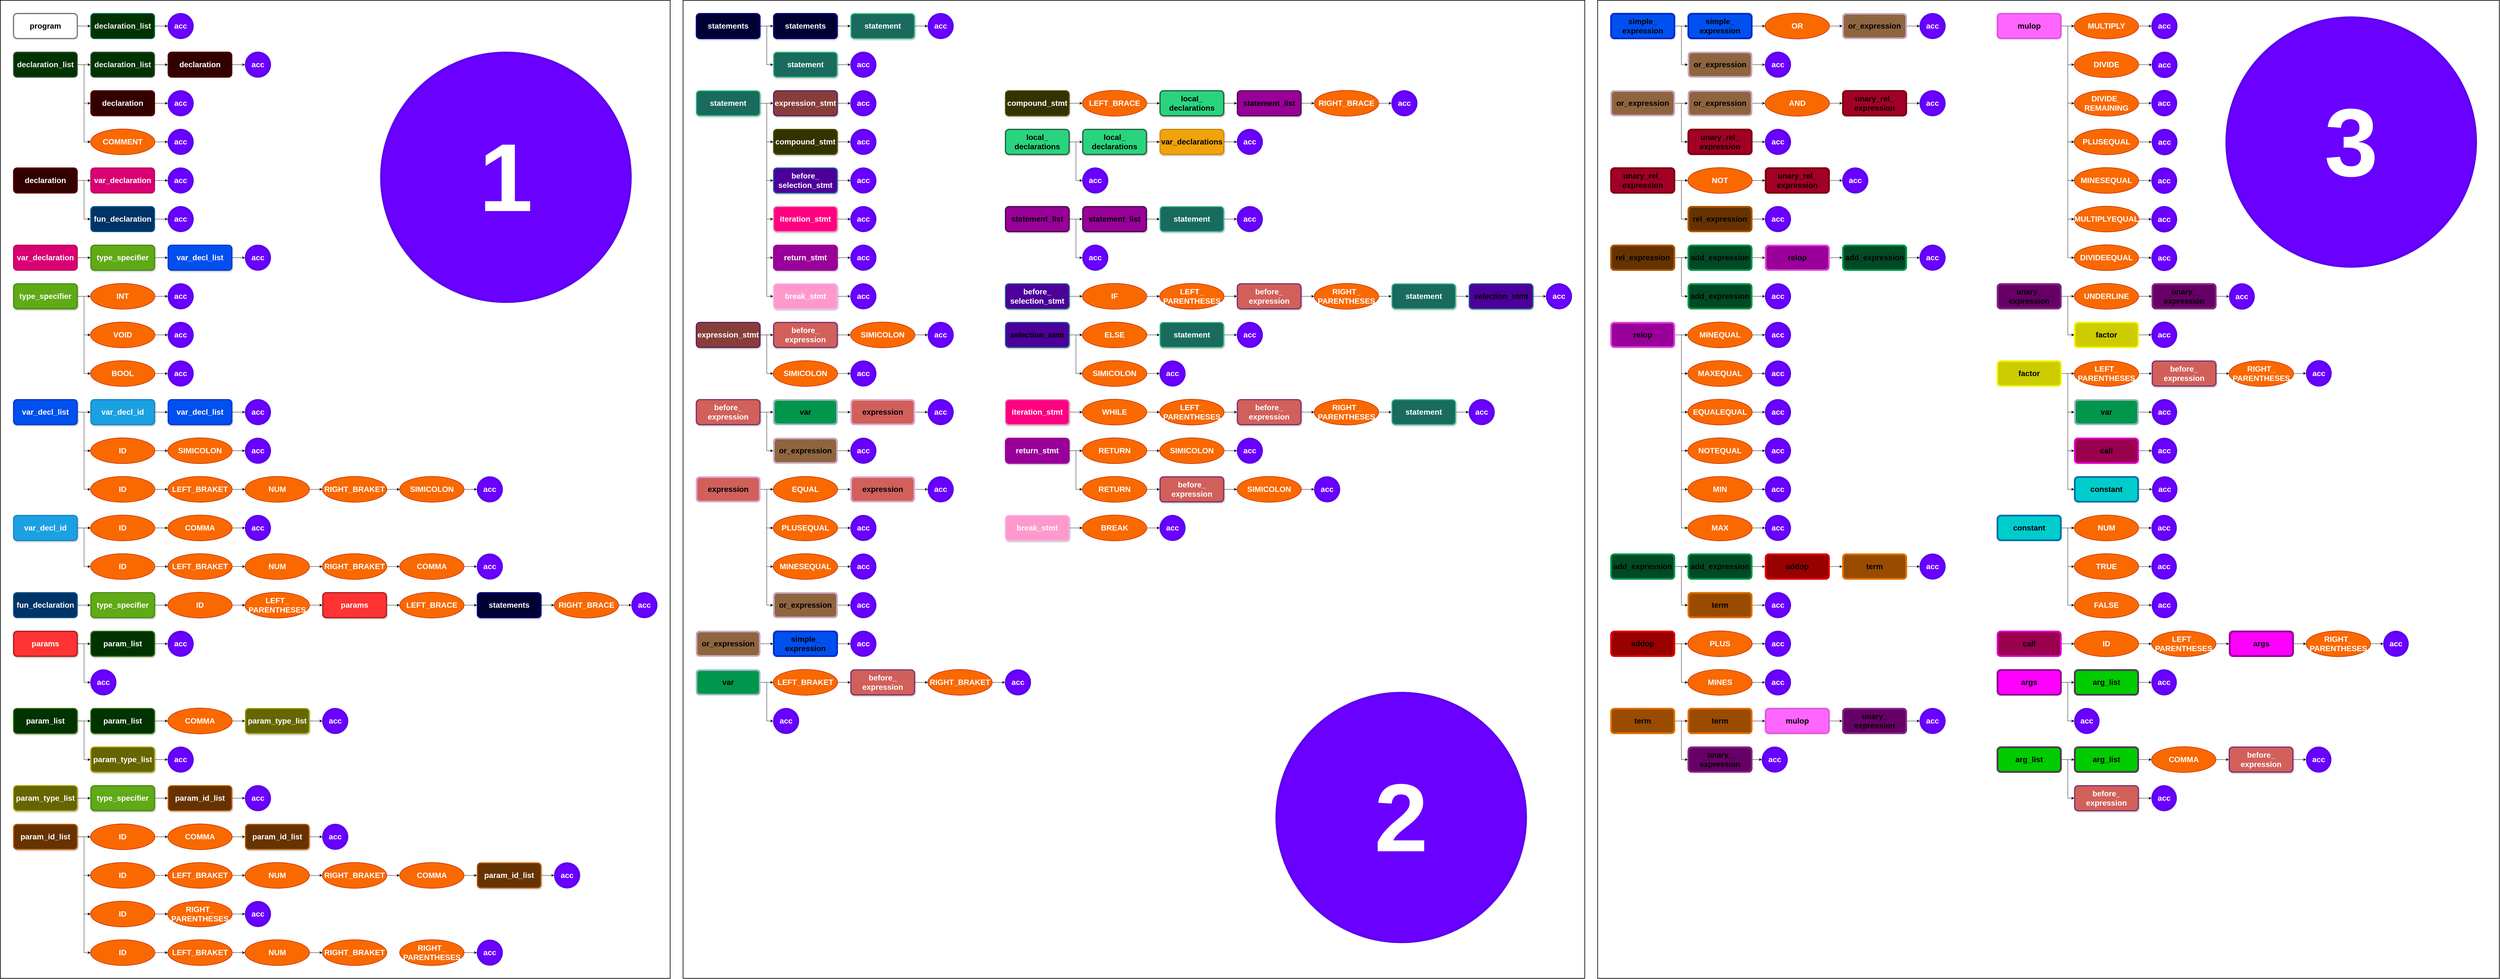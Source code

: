 <mxfile version="13.2.4" type="device"><diagram id="HFQDnHeAj6BV6wM_vq_6" name="Page-1"><mxGraphModel dx="1543" dy="1489" grid="1" gridSize="10" guides="1" tooltips="1" connect="1" arrows="1" fold="1" page="1" pageScale="1" pageWidth="850" pageHeight="1100" math="0" shadow="0"><root><mxCell id="0"/><mxCell id="1" parent="0"/><mxCell id="ImL6SUT4nZpNVwAXjfSf-527" value="" style="rounded=0;whiteSpace=wrap;html=1;strokeWidth=2;fontFamily=Helvetica;" vertex="1" parent="1"><mxGeometry x="4960" width="2800" height="3040" as="geometry"/></mxCell><mxCell id="ImL6SUT4nZpNVwAXjfSf-526" value="" style="rounded=0;whiteSpace=wrap;html=1;strokeWidth=2;fontFamily=Helvetica;" vertex="1" parent="1"><mxGeometry x="2120" width="2800" height="3040" as="geometry"/></mxCell><mxCell id="ImL6SUT4nZpNVwAXjfSf-525" value="" style="rounded=0;whiteSpace=wrap;html=1;strokeWidth=2;fontFamily=Helvetica;" vertex="1" parent="1"><mxGeometry width="2080" height="3040" as="geometry"/></mxCell><mxCell id="yw0mJvj4Ll7M95HT2Nw--3" value="" style="edgeStyle=orthogonalEdgeStyle;rounded=0;orthogonalLoop=1;jettySize=auto;html=1;fontStyle=0;fontFamily=Helvetica;" parent="1" source="yw0mJvj4Ll7M95HT2Nw--1" target="yw0mJvj4Ll7M95HT2Nw--2" edge="1"><mxGeometry relative="1" as="geometry"/></mxCell><mxCell id="yw0mJvj4Ll7M95HT2Nw--1" value="&lt;h1&gt;&lt;span&gt;program&lt;/span&gt;&lt;/h1&gt;" style="shape=ext;double=1;rounded=1;whiteSpace=wrap;html=1;fontStyle=0;fontFamily=Helvetica;" parent="1" vertex="1"><mxGeometry x="40" y="40" width="200" height="80" as="geometry"/></mxCell><mxCell id="yw0mJvj4Ll7M95HT2Nw--8" value="" style="edgeStyle=orthogonalEdgeStyle;rounded=0;orthogonalLoop=1;jettySize=auto;html=1;fontColor=#F0F0F0;fontStyle=0;fontFamily=Helvetica;" parent="1" source="yw0mJvj4Ll7M95HT2Nw--2" target="yw0mJvj4Ll7M95HT2Nw--5" edge="1"><mxGeometry relative="1" as="geometry"/></mxCell><mxCell id="yw0mJvj4Ll7M95HT2Nw--2" value="&lt;h1&gt;declaration_list&lt;br&gt;&lt;/h1&gt;" style="shape=ext;double=1;rounded=1;whiteSpace=wrap;html=1;fillColor=#003300;strokeColor=#0e8088;fontColor=#F0F0F0;fontStyle=0;fontFamily=Helvetica;" parent="1" vertex="1"><mxGeometry x="280" y="40" width="200" height="80" as="geometry"/></mxCell><mxCell id="yw0mJvj4Ll7M95HT2Nw--10" value="" style="edgeStyle=orthogonalEdgeStyle;rounded=0;orthogonalLoop=1;jettySize=auto;html=1;fontColor=#F0F0F0;fontStyle=0;fontFamily=Helvetica;" parent="1" source="yw0mJvj4Ll7M95HT2Nw--4" target="yw0mJvj4Ll7M95HT2Nw--9" edge="1"><mxGeometry relative="1" as="geometry"/></mxCell><mxCell id="yw0mJvj4Ll7M95HT2Nw--14" style="edgeStyle=orthogonalEdgeStyle;rounded=0;orthogonalLoop=1;jettySize=auto;html=1;entryX=0;entryY=0.5;entryDx=0;entryDy=0;fontColor=#F0F0F0;fontStyle=0;fontFamily=Helvetica;" parent="1" source="yw0mJvj4Ll7M95HT2Nw--4" target="yw0mJvj4Ll7M95HT2Nw--13" edge="1"><mxGeometry relative="1" as="geometry"/></mxCell><mxCell id="yw0mJvj4Ll7M95HT2Nw--20" style="edgeStyle=orthogonalEdgeStyle;rounded=0;orthogonalLoop=1;jettySize=auto;html=1;entryX=0;entryY=0.5;entryDx=0;entryDy=0;entryPerimeter=0;fontColor=#F0F0F0;fontStyle=0;fontFamily=Helvetica;" parent="1" source="yw0mJvj4Ll7M95HT2Nw--4" target="yw0mJvj4Ll7M95HT2Nw--19" edge="1"><mxGeometry relative="1" as="geometry"/></mxCell><mxCell id="yw0mJvj4Ll7M95HT2Nw--4" value="&lt;h1&gt;declaration_list&lt;br&gt;&lt;/h1&gt;" style="shape=ext;double=1;rounded=1;whiteSpace=wrap;html=1;fillColor=#003300;strokeColor=#666666;fontColor=#F0F0F0;fontStyle=0;fontFamily=Helvetica;" parent="1" vertex="1"><mxGeometry x="40" y="160" width="200" height="80" as="geometry"/></mxCell><mxCell id="yw0mJvj4Ll7M95HT2Nw--5" value="&lt;h1&gt;&lt;span&gt;acc&lt;/span&gt;&lt;/h1&gt;" style="ellipse;shape=doubleEllipse;whiteSpace=wrap;html=1;aspect=fixed;fillColor=#6a00ff;strokeColor=#3700CC;fontColor=#ffffff;fontStyle=0;fontFamily=Helvetica;" parent="1" vertex="1"><mxGeometry x="520" y="40" width="80" height="80" as="geometry"/></mxCell><mxCell id="yw0mJvj4Ll7M95HT2Nw--12" value="" style="edgeStyle=orthogonalEdgeStyle;rounded=0;orthogonalLoop=1;jettySize=auto;html=1;fontColor=#F0F0F0;fontStyle=0;fontFamily=Helvetica;" parent="1" source="yw0mJvj4Ll7M95HT2Nw--9" target="yw0mJvj4Ll7M95HT2Nw--11" edge="1"><mxGeometry relative="1" as="geometry"/></mxCell><mxCell id="yw0mJvj4Ll7M95HT2Nw--9" value="&lt;h1&gt;declaration_list&lt;br&gt;&lt;/h1&gt;" style="shape=ext;double=1;rounded=1;whiteSpace=wrap;html=1;fillColor=#003300;strokeColor=#666666;fontColor=#F0F0F0;fontStyle=0;fontFamily=Helvetica;" parent="1" vertex="1"><mxGeometry x="280" y="160" width="200" height="80" as="geometry"/></mxCell><mxCell id="yw0mJvj4Ll7M95HT2Nw--16" value="" style="edgeStyle=orthogonalEdgeStyle;rounded=0;orthogonalLoop=1;jettySize=auto;html=1;fontColor=#F0F0F0;fontStyle=0;fontFamily=Helvetica;" parent="1" source="yw0mJvj4Ll7M95HT2Nw--11" target="yw0mJvj4Ll7M95HT2Nw--15" edge="1"><mxGeometry relative="1" as="geometry"/></mxCell><mxCell id="yw0mJvj4Ll7M95HT2Nw--11" value="&lt;h1&gt;declaration&lt;br&gt;&lt;/h1&gt;" style="shape=ext;double=1;rounded=1;whiteSpace=wrap;html=1;fillColor=#330000;strokeColor=#6F0000;fontColor=#ffffff;fontStyle=0;fontFamily=Helvetica;" parent="1" vertex="1"><mxGeometry x="520" y="160" width="200" height="80" as="geometry"/></mxCell><mxCell id="yw0mJvj4Ll7M95HT2Nw--18" value="" style="edgeStyle=orthogonalEdgeStyle;rounded=0;orthogonalLoop=1;jettySize=auto;html=1;fontColor=#F0F0F0;fontStyle=0;fontFamily=Helvetica;" parent="1" source="yw0mJvj4Ll7M95HT2Nw--13" target="yw0mJvj4Ll7M95HT2Nw--17" edge="1"><mxGeometry relative="1" as="geometry"/></mxCell><mxCell id="yw0mJvj4Ll7M95HT2Nw--13" value="&lt;h1&gt;declaration&lt;br&gt;&lt;/h1&gt;" style="shape=ext;double=1;rounded=1;whiteSpace=wrap;html=1;fillColor=#330000;strokeColor=#6F0000;fontColor=#ffffff;fontStyle=0;fontFamily=Helvetica;" parent="1" vertex="1"><mxGeometry x="280" y="280" width="200" height="80" as="geometry"/></mxCell><mxCell id="yw0mJvj4Ll7M95HT2Nw--15" value="&lt;h1&gt;&lt;span&gt;acc&lt;/span&gt;&lt;/h1&gt;" style="ellipse;shape=doubleEllipse;whiteSpace=wrap;html=1;aspect=fixed;fillColor=#6a00ff;strokeColor=#3700CC;fontColor=#ffffff;fontStyle=0;fontFamily=Helvetica;" parent="1" vertex="1"><mxGeometry x="760" y="160" width="80" height="80" as="geometry"/></mxCell><mxCell id="yw0mJvj4Ll7M95HT2Nw--17" value="&lt;h1&gt;&lt;span&gt;acc&lt;/span&gt;&lt;/h1&gt;" style="ellipse;shape=doubleEllipse;whiteSpace=wrap;html=1;aspect=fixed;fillColor=#6a00ff;strokeColor=#3700CC;fontColor=#ffffff;fontStyle=0;fontFamily=Helvetica;" parent="1" vertex="1"><mxGeometry x="520" y="280" width="80" height="80" as="geometry"/></mxCell><mxCell id="yw0mJvj4Ll7M95HT2Nw--23" value="" style="edgeStyle=orthogonalEdgeStyle;rounded=0;orthogonalLoop=1;jettySize=auto;html=1;fontColor=#F0F0F0;fontStyle=0;fontFamily=Helvetica;" parent="1" source="yw0mJvj4Ll7M95HT2Nw--19" target="yw0mJvj4Ll7M95HT2Nw--21" edge="1"><mxGeometry relative="1" as="geometry"/></mxCell><mxCell id="yw0mJvj4Ll7M95HT2Nw--19" value="&lt;h1&gt;&lt;span&gt;COMMENT&lt;/span&gt;&lt;/h1&gt;" style="strokeWidth=2;html=1;shape=mxgraph.flowchart.start_1;whiteSpace=wrap;fillColor=#fa6800;strokeColor=#C73500;fontColor=#ffffff;fontStyle=0;fontFamily=Helvetica;" parent="1" vertex="1"><mxGeometry x="280" y="400" width="200" height="80" as="geometry"/></mxCell><mxCell id="yw0mJvj4Ll7M95HT2Nw--21" value="&lt;h1&gt;&lt;span&gt;acc&lt;/span&gt;&lt;/h1&gt;" style="ellipse;shape=doubleEllipse;whiteSpace=wrap;html=1;aspect=fixed;fillColor=#6a00ff;strokeColor=#3700CC;fontColor=#ffffff;fontStyle=0;fontFamily=Helvetica;" parent="1" vertex="1"><mxGeometry x="520" y="400" width="80" height="80" as="geometry"/></mxCell><mxCell id="yw0mJvj4Ll7M95HT2Nw--26" value="" style="edgeStyle=orthogonalEdgeStyle;rounded=0;orthogonalLoop=1;jettySize=auto;html=1;fontColor=#F0F0F0;fontStyle=0;fontFamily=Helvetica;" parent="1" source="yw0mJvj4Ll7M95HT2Nw--24" target="yw0mJvj4Ll7M95HT2Nw--25" edge="1"><mxGeometry relative="1" as="geometry"/></mxCell><mxCell id="yw0mJvj4Ll7M95HT2Nw--32" style="edgeStyle=orthogonalEdgeStyle;rounded=0;orthogonalLoop=1;jettySize=auto;html=1;entryX=0;entryY=0.5;entryDx=0;entryDy=0;fontColor=#F0F0F0;fontStyle=0;fontFamily=Helvetica;" parent="1" source="yw0mJvj4Ll7M95HT2Nw--24" target="yw0mJvj4Ll7M95HT2Nw--29" edge="1"><mxGeometry relative="1" as="geometry"/></mxCell><mxCell id="yw0mJvj4Ll7M95HT2Nw--24" value="&lt;h1&gt;declaration&lt;br&gt;&lt;/h1&gt;" style="shape=ext;double=1;rounded=1;whiteSpace=wrap;html=1;fillColor=#330000;strokeColor=#6F0000;fontColor=#ffffff;fontStyle=0;fontFamily=Helvetica;" parent="1" vertex="1"><mxGeometry x="40" y="520" width="200" height="80" as="geometry"/></mxCell><mxCell id="yw0mJvj4Ll7M95HT2Nw--28" value="" style="edgeStyle=orthogonalEdgeStyle;rounded=0;orthogonalLoop=1;jettySize=auto;html=1;fontColor=#F0F0F0;fontStyle=0;fontFamily=Helvetica;" parent="1" source="yw0mJvj4Ll7M95HT2Nw--25" target="yw0mJvj4Ll7M95HT2Nw--27" edge="1"><mxGeometry relative="1" as="geometry"/></mxCell><mxCell id="yw0mJvj4Ll7M95HT2Nw--25" value="&lt;h1&gt;var_declaration&lt;br&gt;&lt;/h1&gt;" style="shape=ext;double=1;rounded=1;whiteSpace=wrap;html=1;fillColor=#d80073;strokeColor=#A50040;fontColor=#ffffff;fontStyle=0;fontFamily=Helvetica;" parent="1" vertex="1"><mxGeometry x="280" y="520" width="200" height="80" as="geometry"/></mxCell><mxCell id="yw0mJvj4Ll7M95HT2Nw--27" value="&lt;h1&gt;&lt;span&gt;acc&lt;/span&gt;&lt;/h1&gt;" style="ellipse;shape=doubleEllipse;whiteSpace=wrap;html=1;aspect=fixed;fillColor=#6a00ff;strokeColor=#3700CC;fontColor=#ffffff;fontStyle=0;fontFamily=Helvetica;" parent="1" vertex="1"><mxGeometry x="520" y="520" width="80" height="80" as="geometry"/></mxCell><mxCell id="yw0mJvj4Ll7M95HT2Nw--31" value="" style="edgeStyle=orthogonalEdgeStyle;rounded=0;orthogonalLoop=1;jettySize=auto;html=1;fontColor=#F0F0F0;fontStyle=0;fontFamily=Helvetica;" parent="1" source="yw0mJvj4Ll7M95HT2Nw--29" target="yw0mJvj4Ll7M95HT2Nw--30" edge="1"><mxGeometry relative="1" as="geometry"/></mxCell><mxCell id="yw0mJvj4Ll7M95HT2Nw--29" value="&lt;h1&gt;fun_declaration&lt;br&gt;&lt;/h1&gt;" style="shape=ext;double=1;rounded=1;whiteSpace=wrap;html=1;fillColor=#003366;strokeColor=#006EAF;fontColor=#ffffff;fontStyle=0;fontFamily=Helvetica;" parent="1" vertex="1"><mxGeometry x="280" y="640" width="200" height="80" as="geometry"/></mxCell><mxCell id="yw0mJvj4Ll7M95HT2Nw--30" value="&lt;h1&gt;&lt;span&gt;acc&lt;/span&gt;&lt;/h1&gt;" style="ellipse;shape=doubleEllipse;whiteSpace=wrap;html=1;aspect=fixed;fillColor=#6a00ff;strokeColor=#3700CC;fontColor=#ffffff;fontStyle=0;fontFamily=Helvetica;" parent="1" vertex="1"><mxGeometry x="520" y="640" width="80" height="80" as="geometry"/></mxCell><mxCell id="yw0mJvj4Ll7M95HT2Nw--35" value="" style="edgeStyle=orthogonalEdgeStyle;rounded=0;orthogonalLoop=1;jettySize=auto;html=1;fontColor=#F0F0F0;fontStyle=0;fontFamily=Helvetica;" parent="1" source="yw0mJvj4Ll7M95HT2Nw--33" target="yw0mJvj4Ll7M95HT2Nw--34" edge="1"><mxGeometry relative="1" as="geometry"/></mxCell><mxCell id="yw0mJvj4Ll7M95HT2Nw--33" value="&lt;h1&gt;var_declaration&lt;br&gt;&lt;/h1&gt;" style="shape=ext;double=1;rounded=1;whiteSpace=wrap;html=1;fillColor=#d80073;strokeColor=#A50040;fontColor=#ffffff;fontStyle=0;fontFamily=Helvetica;" parent="1" vertex="1"><mxGeometry x="40" y="760" width="200" height="80" as="geometry"/></mxCell><mxCell id="yw0mJvj4Ll7M95HT2Nw--37" value="" style="edgeStyle=orthogonalEdgeStyle;rounded=0;orthogonalLoop=1;jettySize=auto;html=1;fontColor=#F0F0F0;fontStyle=0;fontFamily=Helvetica;" parent="1" source="yw0mJvj4Ll7M95HT2Nw--34" target="yw0mJvj4Ll7M95HT2Nw--36" edge="1"><mxGeometry relative="1" as="geometry"/></mxCell><mxCell id="yw0mJvj4Ll7M95HT2Nw--34" value="&lt;h1&gt;type_specifier&lt;br&gt;&lt;/h1&gt;" style="shape=ext;double=1;rounded=1;whiteSpace=wrap;html=1;fillColor=#60a917;strokeColor=#2D7600;fontColor=#ffffff;shadow=1;fontStyle=0;fontFamily=Helvetica;" parent="1" vertex="1"><mxGeometry x="280" y="760" width="200" height="80" as="geometry"/></mxCell><mxCell id="yw0mJvj4Ll7M95HT2Nw--39" value="" style="edgeStyle=orthogonalEdgeStyle;rounded=0;orthogonalLoop=1;jettySize=auto;html=1;fontColor=#F0F0F0;fontStyle=0;fontFamily=Helvetica;" parent="1" source="yw0mJvj4Ll7M95HT2Nw--36" target="yw0mJvj4Ll7M95HT2Nw--38" edge="1"><mxGeometry relative="1" as="geometry"/></mxCell><mxCell id="yw0mJvj4Ll7M95HT2Nw--36" value="&lt;h1&gt;var_decl_list&lt;br&gt;&lt;/h1&gt;" style="shape=ext;double=1;rounded=1;whiteSpace=wrap;html=1;fillColor=#0050ef;strokeColor=#001DBC;fontColor=#ffffff;shadow=1;fontStyle=0;fontFamily=Helvetica;" parent="1" vertex="1"><mxGeometry x="520" y="760" width="200" height="80" as="geometry"/></mxCell><mxCell id="yw0mJvj4Ll7M95HT2Nw--38" value="&lt;h1&gt;&lt;span&gt;acc&lt;/span&gt;&lt;/h1&gt;" style="ellipse;shape=doubleEllipse;whiteSpace=wrap;html=1;aspect=fixed;fillColor=#6a00ff;strokeColor=#3700CC;fontColor=#ffffff;fontStyle=0;fontFamily=Helvetica;" parent="1" vertex="1"><mxGeometry x="760" y="760" width="80" height="80" as="geometry"/></mxCell><mxCell id="yw0mJvj4Ll7M95HT2Nw--42" value="" style="edgeStyle=orthogonalEdgeStyle;rounded=0;orthogonalLoop=1;jettySize=auto;html=1;fontColor=#F0F0F0;fontStyle=0;fontFamily=Helvetica;" parent="1" source="yw0mJvj4Ll7M95HT2Nw--40" target="yw0mJvj4Ll7M95HT2Nw--41" edge="1"><mxGeometry relative="1" as="geometry"/></mxCell><mxCell id="yw0mJvj4Ll7M95HT2Nw--44" style="edgeStyle=orthogonalEdgeStyle;rounded=0;orthogonalLoop=1;jettySize=auto;html=1;entryX=0;entryY=0.5;entryDx=0;entryDy=0;entryPerimeter=0;fontColor=#F0F0F0;fontStyle=0;fontFamily=Helvetica;" parent="1" source="yw0mJvj4Ll7M95HT2Nw--40" target="yw0mJvj4Ll7M95HT2Nw--43" edge="1"><mxGeometry relative="1" as="geometry"/></mxCell><mxCell id="yw0mJvj4Ll7M95HT2Nw--46" style="edgeStyle=orthogonalEdgeStyle;rounded=0;orthogonalLoop=1;jettySize=auto;html=1;entryX=0;entryY=0.5;entryDx=0;entryDy=0;entryPerimeter=0;fontColor=#F0F0F0;fontStyle=0;fontFamily=Helvetica;" parent="1" source="yw0mJvj4Ll7M95HT2Nw--40" target="yw0mJvj4Ll7M95HT2Nw--45" edge="1"><mxGeometry relative="1" as="geometry"/></mxCell><mxCell id="yw0mJvj4Ll7M95HT2Nw--40" value="&lt;h1&gt;type_specifier&lt;br&gt;&lt;/h1&gt;" style="shape=ext;double=1;rounded=1;whiteSpace=wrap;html=1;fillColor=#60a917;strokeColor=#2D7600;fontColor=#ffffff;shadow=1;fontStyle=0;fontFamily=Helvetica;" parent="1" vertex="1"><mxGeometry x="40" y="880" width="200" height="80" as="geometry"/></mxCell><mxCell id="yw0mJvj4Ll7M95HT2Nw--48" value="" style="edgeStyle=orthogonalEdgeStyle;rounded=0;orthogonalLoop=1;jettySize=auto;html=1;fontColor=#F0F0F0;fontStyle=0;fontFamily=Helvetica;" parent="1" source="yw0mJvj4Ll7M95HT2Nw--41" target="yw0mJvj4Ll7M95HT2Nw--47" edge="1"><mxGeometry relative="1" as="geometry"/></mxCell><mxCell id="yw0mJvj4Ll7M95HT2Nw--41" value="&lt;h1&gt;&lt;span&gt;INT&lt;/span&gt;&lt;/h1&gt;" style="strokeWidth=2;html=1;shape=mxgraph.flowchart.start_1;whiteSpace=wrap;fillColor=#fa6800;strokeColor=#C73500;fontColor=#ffffff;fontStyle=0;fontFamily=Helvetica;" parent="1" vertex="1"><mxGeometry x="280" y="880" width="200" height="80" as="geometry"/></mxCell><mxCell id="yw0mJvj4Ll7M95HT2Nw--50" value="" style="edgeStyle=orthogonalEdgeStyle;rounded=0;orthogonalLoop=1;jettySize=auto;html=1;fontColor=#F0F0F0;fontStyle=0;fontFamily=Helvetica;" parent="1" source="yw0mJvj4Ll7M95HT2Nw--43" target="yw0mJvj4Ll7M95HT2Nw--49" edge="1"><mxGeometry relative="1" as="geometry"/></mxCell><mxCell id="yw0mJvj4Ll7M95HT2Nw--43" value="&lt;h1&gt;&lt;span&gt;VOID&lt;/span&gt;&lt;/h1&gt;" style="strokeWidth=2;html=1;shape=mxgraph.flowchart.start_1;whiteSpace=wrap;fillColor=#fa6800;strokeColor=#C73500;fontColor=#ffffff;fontStyle=0;fontFamily=Helvetica;" parent="1" vertex="1"><mxGeometry x="280" y="1000" width="200" height="80" as="geometry"/></mxCell><mxCell id="yw0mJvj4Ll7M95HT2Nw--52" value="" style="edgeStyle=orthogonalEdgeStyle;rounded=0;orthogonalLoop=1;jettySize=auto;html=1;fontColor=#F0F0F0;fontStyle=0;fontFamily=Helvetica;" parent="1" source="yw0mJvj4Ll7M95HT2Nw--45" target="yw0mJvj4Ll7M95HT2Nw--51" edge="1"><mxGeometry relative="1" as="geometry"/></mxCell><mxCell id="yw0mJvj4Ll7M95HT2Nw--45" value="&lt;h1&gt;&lt;span&gt;BOOL&lt;/span&gt;&lt;/h1&gt;" style="strokeWidth=2;html=1;shape=mxgraph.flowchart.start_1;whiteSpace=wrap;fillColor=#fa6800;strokeColor=#C73500;fontColor=#ffffff;fontStyle=0;fontFamily=Helvetica;" parent="1" vertex="1"><mxGeometry x="280" y="1120" width="200" height="80" as="geometry"/></mxCell><mxCell id="yw0mJvj4Ll7M95HT2Nw--47" value="&lt;h1&gt;&lt;span&gt;acc&lt;/span&gt;&lt;/h1&gt;" style="ellipse;shape=doubleEllipse;whiteSpace=wrap;html=1;aspect=fixed;fillColor=#6a00ff;strokeColor=#3700CC;fontColor=#ffffff;fontStyle=0;fontFamily=Helvetica;" parent="1" vertex="1"><mxGeometry x="520" y="880" width="80" height="80" as="geometry"/></mxCell><mxCell id="yw0mJvj4Ll7M95HT2Nw--49" value="&lt;h1&gt;&lt;span&gt;acc&lt;/span&gt;&lt;/h1&gt;" style="ellipse;shape=doubleEllipse;whiteSpace=wrap;html=1;aspect=fixed;fillColor=#6a00ff;strokeColor=#3700CC;fontColor=#ffffff;fontStyle=0;fontFamily=Helvetica;" parent="1" vertex="1"><mxGeometry x="520" y="1000" width="80" height="80" as="geometry"/></mxCell><mxCell id="yw0mJvj4Ll7M95HT2Nw--51" value="&lt;h1&gt;&lt;span&gt;acc&lt;/span&gt;&lt;/h1&gt;" style="ellipse;shape=doubleEllipse;whiteSpace=wrap;html=1;aspect=fixed;fillColor=#6a00ff;strokeColor=#3700CC;fontColor=#ffffff;fontStyle=0;fontFamily=Helvetica;" parent="1" vertex="1"><mxGeometry x="520" y="1120" width="80" height="80" as="geometry"/></mxCell><mxCell id="yw0mJvj4Ll7M95HT2Nw--73" value="" style="edgeStyle=orthogonalEdgeStyle;rounded=0;orthogonalLoop=1;jettySize=auto;html=1;fontColor=#F0F0F0;fontStyle=0;fontFamily=Helvetica;" parent="1" source="yw0mJvj4Ll7M95HT2Nw--53" target="yw0mJvj4Ll7M95HT2Nw--71" edge="1"><mxGeometry relative="1" as="geometry"/></mxCell><mxCell id="yw0mJvj4Ll7M95HT2Nw--78" style="edgeStyle=orthogonalEdgeStyle;rounded=0;orthogonalLoop=1;jettySize=auto;html=1;entryX=0;entryY=0.5;entryDx=0;entryDy=0;entryPerimeter=0;fontColor=#F0F0F0;fontStyle=0;fontFamily=Helvetica;" parent="1" source="yw0mJvj4Ll7M95HT2Nw--53" target="yw0mJvj4Ll7M95HT2Nw--77" edge="1"><mxGeometry relative="1" as="geometry"/></mxCell><mxCell id="yw0mJvj4Ll7M95HT2Nw--81" style="edgeStyle=orthogonalEdgeStyle;rounded=0;orthogonalLoop=1;jettySize=auto;html=1;entryX=0;entryY=0.5;entryDx=0;entryDy=0;entryPerimeter=0;fontColor=#F0F0F0;fontStyle=0;fontFamily=Helvetica;" parent="1" source="yw0mJvj4Ll7M95HT2Nw--53" target="yw0mJvj4Ll7M95HT2Nw--80" edge="1"><mxGeometry relative="1" as="geometry"/></mxCell><mxCell id="yw0mJvj4Ll7M95HT2Nw--53" value="&lt;h1&gt;var_decl_list&lt;br&gt;&lt;/h1&gt;" style="shape=ext;double=1;rounded=1;whiteSpace=wrap;html=1;fillColor=#0050ef;strokeColor=#001DBC;fontColor=#ffffff;shadow=1;fontStyle=0;fontFamily=Helvetica;" parent="1" vertex="1"><mxGeometry x="40" y="1240" width="200" height="80" as="geometry"/></mxCell><mxCell id="yw0mJvj4Ll7M95HT2Nw--61" value="&lt;h1&gt;&lt;span&gt;acc&lt;/span&gt;&lt;/h1&gt;" style="ellipse;shape=doubleEllipse;whiteSpace=wrap;html=1;aspect=fixed;fillColor=#6a00ff;strokeColor=#3700CC;fontColor=#ffffff;fontStyle=0;fontFamily=Helvetica;" parent="1" vertex="1"><mxGeometry x="760" y="1240" width="80" height="80" as="geometry"/></mxCell><mxCell id="yw0mJvj4Ll7M95HT2Nw--64" value="&lt;h1&gt;&lt;span&gt;acc&lt;/span&gt;&lt;/h1&gt;" style="ellipse;shape=doubleEllipse;whiteSpace=wrap;html=1;aspect=fixed;fillColor=#6a00ff;strokeColor=#3700CC;fontColor=#ffffff;fontStyle=0;fontFamily=Helvetica;" parent="1" vertex="1"><mxGeometry x="760" y="1360" width="80" height="80" as="geometry"/></mxCell><mxCell id="yw0mJvj4Ll7M95HT2Nw--68" value="" style="edgeStyle=orthogonalEdgeStyle;rounded=0;orthogonalLoop=1;jettySize=auto;html=1;fontColor=#F0F0F0;fontStyle=0;fontFamily=Helvetica;" parent="1" source="yw0mJvj4Ll7M95HT2Nw--66" target="yw0mJvj4Ll7M95HT2Nw--67" edge="1"><mxGeometry relative="1" as="geometry"/></mxCell><mxCell id="yw0mJvj4Ll7M95HT2Nw--95" style="edgeStyle=orthogonalEdgeStyle;rounded=0;orthogonalLoop=1;jettySize=auto;html=1;entryX=0;entryY=0.5;entryDx=0;entryDy=0;entryPerimeter=0;fontColor=#F0F0F0;fontStyle=0;fontFamily=Helvetica;" parent="1" source="yw0mJvj4Ll7M95HT2Nw--66" target="yw0mJvj4Ll7M95HT2Nw--94" edge="1"><mxGeometry relative="1" as="geometry"/></mxCell><mxCell id="yw0mJvj4Ll7M95HT2Nw--66" value="&lt;h1&gt;var_decl_id&lt;br&gt;&lt;/h1&gt;" style="shape=ext;double=1;rounded=1;whiteSpace=wrap;html=1;fillColor=#1ba1e2;strokeColor=#006EAF;fontColor=#ffffff;shadow=1;fontStyle=0;fontFamily=Helvetica;" parent="1" vertex="1"><mxGeometry x="40" y="1600" width="200" height="80" as="geometry"/></mxCell><mxCell id="yw0mJvj4Ll7M95HT2Nw--92" value="" style="edgeStyle=orthogonalEdgeStyle;rounded=0;orthogonalLoop=1;jettySize=auto;html=1;fontColor=#F0F0F0;fontStyle=0;fontFamily=Helvetica;" parent="1" source="yw0mJvj4Ll7M95HT2Nw--67" target="yw0mJvj4Ll7M95HT2Nw--91" edge="1"><mxGeometry relative="1" as="geometry"/></mxCell><mxCell id="yw0mJvj4Ll7M95HT2Nw--67" value="&lt;h1&gt;&lt;span&gt;ID&lt;/span&gt;&lt;/h1&gt;" style="strokeWidth=2;html=1;shape=mxgraph.flowchart.start_1;whiteSpace=wrap;fillColor=#fa6800;strokeColor=#C73500;fontColor=#ffffff;fontStyle=0;fontFamily=Helvetica;" parent="1" vertex="1"><mxGeometry x="280" y="1600" width="200" height="80" as="geometry"/></mxCell><mxCell id="yw0mJvj4Ll7M95HT2Nw--69" value="&lt;h1&gt;&lt;span&gt;acc&lt;/span&gt;&lt;/h1&gt;" style="ellipse;shape=doubleEllipse;whiteSpace=wrap;html=1;aspect=fixed;fillColor=#6a00ff;strokeColor=#3700CC;fontColor=#ffffff;fontStyle=0;fontFamily=Helvetica;" parent="1" vertex="1"><mxGeometry x="760" y="1600" width="80" height="80" as="geometry"/></mxCell><mxCell id="yw0mJvj4Ll7M95HT2Nw--75" value="" style="edgeStyle=orthogonalEdgeStyle;rounded=0;orthogonalLoop=1;jettySize=auto;html=1;fontColor=#F0F0F0;fontStyle=0;fontFamily=Helvetica;" parent="1" source="yw0mJvj4Ll7M95HT2Nw--71" target="yw0mJvj4Ll7M95HT2Nw--74" edge="1"><mxGeometry relative="1" as="geometry"/></mxCell><mxCell id="yw0mJvj4Ll7M95HT2Nw--71" value="&lt;h1&gt;var_decl_id&lt;br&gt;&lt;/h1&gt;" style="shape=ext;double=1;rounded=1;whiteSpace=wrap;html=1;fillColor=#1ba1e2;strokeColor=#006EAF;fontColor=#ffffff;shadow=1;fontStyle=0;fontFamily=Helvetica;" parent="1" vertex="1"><mxGeometry x="280" y="1240" width="200" height="80" as="geometry"/></mxCell><mxCell id="yw0mJvj4Ll7M95HT2Nw--76" value="" style="edgeStyle=orthogonalEdgeStyle;rounded=0;orthogonalLoop=1;jettySize=auto;html=1;fontColor=#F0F0F0;fontStyle=0;fontFamily=Helvetica;" parent="1" source="yw0mJvj4Ll7M95HT2Nw--74" target="yw0mJvj4Ll7M95HT2Nw--61" edge="1"><mxGeometry relative="1" as="geometry"/></mxCell><mxCell id="yw0mJvj4Ll7M95HT2Nw--74" value="&lt;h1&gt;var_decl_list&lt;br&gt;&lt;/h1&gt;" style="shape=ext;double=1;rounded=1;whiteSpace=wrap;html=1;fillColor=#0050ef;strokeColor=#001DBC;fontColor=#ffffff;shadow=1;fontStyle=0;fontFamily=Helvetica;" parent="1" vertex="1"><mxGeometry x="520" y="1240" width="200" height="80" as="geometry"/></mxCell><mxCell id="yw0mJvj4Ll7M95HT2Nw--108" value="" style="edgeStyle=orthogonalEdgeStyle;rounded=0;orthogonalLoop=1;jettySize=auto;html=1;fontColor=#F0F0F0;fontStyle=0;fontFamily=Helvetica;" parent="1" source="yw0mJvj4Ll7M95HT2Nw--77" target="yw0mJvj4Ll7M95HT2Nw--107" edge="1"><mxGeometry relative="1" as="geometry"/></mxCell><mxCell id="yw0mJvj4Ll7M95HT2Nw--77" value="&lt;h1&gt;&lt;span&gt;ID&lt;/span&gt;&lt;/h1&gt;" style="strokeWidth=2;html=1;shape=mxgraph.flowchart.start_1;whiteSpace=wrap;fillColor=#fa6800;strokeColor=#C73500;fontColor=#ffffff;fontStyle=0;fontFamily=Helvetica;" parent="1" vertex="1"><mxGeometry x="280" y="1360" width="200" height="80" as="geometry"/></mxCell><mxCell id="yw0mJvj4Ll7M95HT2Nw--83" value="" style="edgeStyle=orthogonalEdgeStyle;rounded=0;orthogonalLoop=1;jettySize=auto;html=1;fontColor=#F0F0F0;fontStyle=0;fontFamily=Helvetica;" parent="1" source="yw0mJvj4Ll7M95HT2Nw--80" target="yw0mJvj4Ll7M95HT2Nw--82" edge="1"><mxGeometry relative="1" as="geometry"/></mxCell><mxCell id="yw0mJvj4Ll7M95HT2Nw--80" value="&lt;h1&gt;&lt;span&gt;ID&lt;/span&gt;&lt;/h1&gt;" style="strokeWidth=2;html=1;shape=mxgraph.flowchart.start_1;whiteSpace=wrap;fillColor=#fa6800;strokeColor=#C73500;fontColor=#ffffff;fontStyle=0;fontFamily=Helvetica;" parent="1" vertex="1"><mxGeometry x="280" y="1480" width="200" height="80" as="geometry"/></mxCell><mxCell id="yw0mJvj4Ll7M95HT2Nw--85" value="" style="edgeStyle=orthogonalEdgeStyle;rounded=0;orthogonalLoop=1;jettySize=auto;html=1;fontColor=#F0F0F0;fontStyle=0;fontFamily=Helvetica;" parent="1" source="yw0mJvj4Ll7M95HT2Nw--82" target="yw0mJvj4Ll7M95HT2Nw--84" edge="1"><mxGeometry relative="1" as="geometry"/></mxCell><mxCell id="yw0mJvj4Ll7M95HT2Nw--82" value="&lt;h1&gt;LEFT_BRAKET&lt;br&gt;&lt;/h1&gt;" style="strokeWidth=2;html=1;shape=mxgraph.flowchart.start_1;whiteSpace=wrap;fillColor=#fa6800;strokeColor=#C73500;fontColor=#ffffff;fontStyle=0;fontFamily=Helvetica;" parent="1" vertex="1"><mxGeometry x="520" y="1480" width="200" height="80" as="geometry"/></mxCell><mxCell id="yw0mJvj4Ll7M95HT2Nw--89" value="" style="edgeStyle=orthogonalEdgeStyle;rounded=0;orthogonalLoop=1;jettySize=auto;html=1;fontColor=#F0F0F0;fontStyle=0;fontFamily=Helvetica;" parent="1" source="yw0mJvj4Ll7M95HT2Nw--84" target="yw0mJvj4Ll7M95HT2Nw--86" edge="1"><mxGeometry relative="1" as="geometry"/></mxCell><mxCell id="yw0mJvj4Ll7M95HT2Nw--84" value="&lt;h1&gt;NUM&lt;br&gt;&lt;/h1&gt;" style="strokeWidth=2;html=1;shape=mxgraph.flowchart.start_1;whiteSpace=wrap;fillColor=#fa6800;strokeColor=#C73500;fontColor=#ffffff;fontStyle=0;fontFamily=Helvetica;" parent="1" vertex="1"><mxGeometry x="760" y="1480" width="200" height="80" as="geometry"/></mxCell><mxCell id="yw0mJvj4Ll7M95HT2Nw--111" value="" style="edgeStyle=orthogonalEdgeStyle;rounded=0;orthogonalLoop=1;jettySize=auto;html=1;fontColor=#F0F0F0;fontStyle=0;fontFamily=Helvetica;" parent="1" source="yw0mJvj4Ll7M95HT2Nw--86" target="yw0mJvj4Ll7M95HT2Nw--110" edge="1"><mxGeometry relative="1" as="geometry"/></mxCell><mxCell id="yw0mJvj4Ll7M95HT2Nw--86" value="&lt;h1&gt;RIGHT_BRAKET&lt;br&gt;&lt;/h1&gt;" style="strokeWidth=2;html=1;shape=mxgraph.flowchart.start_1;whiteSpace=wrap;fillColor=#fa6800;strokeColor=#C73500;fontColor=#ffffff;fontStyle=0;fontFamily=Helvetica;" parent="1" vertex="1"><mxGeometry x="1000" y="1480" width="200" height="80" as="geometry"/></mxCell><mxCell id="yw0mJvj4Ll7M95HT2Nw--87" value="&lt;h1&gt;&lt;span&gt;acc&lt;/span&gt;&lt;/h1&gt;" style="ellipse;shape=doubleEllipse;whiteSpace=wrap;html=1;aspect=fixed;fillColor=#6a00ff;strokeColor=#3700CC;fontColor=#ffffff;fontStyle=0;fontFamily=Helvetica;" parent="1" vertex="1"><mxGeometry x="1480" y="1480" width="80" height="80" as="geometry"/></mxCell><mxCell id="yw0mJvj4Ll7M95HT2Nw--93" value="" style="edgeStyle=orthogonalEdgeStyle;rounded=0;orthogonalLoop=1;jettySize=auto;html=1;fontColor=#F0F0F0;fontStyle=0;fontFamily=Helvetica;" parent="1" source="yw0mJvj4Ll7M95HT2Nw--91" target="yw0mJvj4Ll7M95HT2Nw--69" edge="1"><mxGeometry relative="1" as="geometry"/></mxCell><mxCell id="yw0mJvj4Ll7M95HT2Nw--91" value="&lt;h1&gt;COMMA&lt;br&gt;&lt;/h1&gt;" style="strokeWidth=2;html=1;shape=mxgraph.flowchart.start_1;whiteSpace=wrap;fillColor=#fa6800;strokeColor=#C73500;fontColor=#ffffff;fontStyle=0;fontFamily=Helvetica;" parent="1" vertex="1"><mxGeometry x="520" y="1600" width="200" height="80" as="geometry"/></mxCell><mxCell id="yw0mJvj4Ll7M95HT2Nw--97" value="" style="edgeStyle=orthogonalEdgeStyle;rounded=0;orthogonalLoop=1;jettySize=auto;html=1;fontColor=#F0F0F0;fontStyle=0;fontFamily=Helvetica;" parent="1" source="yw0mJvj4Ll7M95HT2Nw--94" target="yw0mJvj4Ll7M95HT2Nw--96" edge="1"><mxGeometry relative="1" as="geometry"/></mxCell><mxCell id="yw0mJvj4Ll7M95HT2Nw--94" value="&lt;h1&gt;&lt;span&gt;ID&lt;/span&gt;&lt;/h1&gt;" style="strokeWidth=2;html=1;shape=mxgraph.flowchart.start_1;whiteSpace=wrap;fillColor=#fa6800;strokeColor=#C73500;fontColor=#ffffff;fontStyle=0;fontFamily=Helvetica;" parent="1" vertex="1"><mxGeometry x="280" y="1720" width="200" height="80" as="geometry"/></mxCell><mxCell id="yw0mJvj4Ll7M95HT2Nw--99" value="" style="edgeStyle=orthogonalEdgeStyle;rounded=0;orthogonalLoop=1;jettySize=auto;html=1;fontColor=#F0F0F0;fontStyle=0;fontFamily=Helvetica;" parent="1" source="yw0mJvj4Ll7M95HT2Nw--96" target="yw0mJvj4Ll7M95HT2Nw--98" edge="1"><mxGeometry relative="1" as="geometry"/></mxCell><mxCell id="yw0mJvj4Ll7M95HT2Nw--96" value="&lt;h1&gt;LEFT_BRAKET&lt;br&gt;&lt;/h1&gt;" style="strokeWidth=2;html=1;shape=mxgraph.flowchart.start_1;whiteSpace=wrap;fillColor=#fa6800;strokeColor=#C73500;fontColor=#ffffff;fontStyle=0;fontFamily=Helvetica;" parent="1" vertex="1"><mxGeometry x="520" y="1720" width="200" height="80" as="geometry"/></mxCell><mxCell id="yw0mJvj4Ll7M95HT2Nw--101" value="" style="edgeStyle=orthogonalEdgeStyle;rounded=0;orthogonalLoop=1;jettySize=auto;html=1;fontColor=#F0F0F0;fontStyle=0;fontFamily=Helvetica;" parent="1" source="yw0mJvj4Ll7M95HT2Nw--98" target="yw0mJvj4Ll7M95HT2Nw--100" edge="1"><mxGeometry relative="1" as="geometry"/></mxCell><mxCell id="yw0mJvj4Ll7M95HT2Nw--98" value="&lt;h1&gt;NUM&lt;br&gt;&lt;/h1&gt;" style="strokeWidth=2;html=1;shape=mxgraph.flowchart.start_1;whiteSpace=wrap;fillColor=#fa6800;strokeColor=#C73500;fontColor=#ffffff;fontStyle=0;fontFamily=Helvetica;" parent="1" vertex="1"><mxGeometry x="760" y="1720" width="200" height="80" as="geometry"/></mxCell><mxCell id="yw0mJvj4Ll7M95HT2Nw--104" value="" style="edgeStyle=orthogonalEdgeStyle;rounded=0;orthogonalLoop=1;jettySize=auto;html=1;fontColor=#F0F0F0;fontStyle=0;fontFamily=Helvetica;" parent="1" source="yw0mJvj4Ll7M95HT2Nw--100" target="yw0mJvj4Ll7M95HT2Nw--102" edge="1"><mxGeometry relative="1" as="geometry"/></mxCell><mxCell id="yw0mJvj4Ll7M95HT2Nw--100" value="&lt;h1&gt;RIGHT_BRAKET&lt;br&gt;&lt;/h1&gt;" style="strokeWidth=2;html=1;shape=mxgraph.flowchart.start_1;whiteSpace=wrap;fillColor=#fa6800;strokeColor=#C73500;fontColor=#ffffff;fontStyle=0;fontFamily=Helvetica;" parent="1" vertex="1"><mxGeometry x="1000" y="1720" width="200" height="80" as="geometry"/></mxCell><mxCell id="yw0mJvj4Ll7M95HT2Nw--106" value="" style="edgeStyle=orthogonalEdgeStyle;rounded=0;orthogonalLoop=1;jettySize=auto;html=1;fontColor=#F0F0F0;fontStyle=0;fontFamily=Helvetica;" parent="1" source="yw0mJvj4Ll7M95HT2Nw--102" target="yw0mJvj4Ll7M95HT2Nw--105" edge="1"><mxGeometry relative="1" as="geometry"/></mxCell><mxCell id="yw0mJvj4Ll7M95HT2Nw--102" value="&lt;h1&gt;COMMA&lt;br&gt;&lt;/h1&gt;" style="strokeWidth=2;html=1;shape=mxgraph.flowchart.start_1;whiteSpace=wrap;fillColor=#fa6800;strokeColor=#C73500;fontColor=#ffffff;fontStyle=0;fontFamily=Helvetica;" parent="1" vertex="1"><mxGeometry x="1240" y="1720" width="200" height="80" as="geometry"/></mxCell><mxCell id="yw0mJvj4Ll7M95HT2Nw--105" value="&lt;h1&gt;&lt;span&gt;acc&lt;/span&gt;&lt;/h1&gt;" style="ellipse;shape=doubleEllipse;whiteSpace=wrap;html=1;aspect=fixed;fillColor=#6a00ff;strokeColor=#3700CC;fontColor=#ffffff;fontStyle=0;fontFamily=Helvetica;" parent="1" vertex="1"><mxGeometry x="1480" y="1720" width="80" height="80" as="geometry"/></mxCell><mxCell id="yw0mJvj4Ll7M95HT2Nw--109" value="" style="edgeStyle=orthogonalEdgeStyle;rounded=0;orthogonalLoop=1;jettySize=auto;html=1;fontColor=#F0F0F0;fontStyle=0;fontFamily=Helvetica;" parent="1" source="yw0mJvj4Ll7M95HT2Nw--107" target="yw0mJvj4Ll7M95HT2Nw--64" edge="1"><mxGeometry relative="1" as="geometry"/></mxCell><mxCell id="yw0mJvj4Ll7M95HT2Nw--107" value="&lt;h1&gt;&lt;span&gt;SIMICOLON&lt;/span&gt;&lt;/h1&gt;" style="strokeWidth=2;html=1;shape=mxgraph.flowchart.start_1;whiteSpace=wrap;fillColor=#fa6800;strokeColor=#C73500;fontColor=#ffffff;fontStyle=0;fontFamily=Helvetica;" parent="1" vertex="1"><mxGeometry x="520" y="1360" width="200" height="80" as="geometry"/></mxCell><mxCell id="yw0mJvj4Ll7M95HT2Nw--112" value="" style="edgeStyle=orthogonalEdgeStyle;rounded=0;orthogonalLoop=1;jettySize=auto;html=1;fontColor=#F0F0F0;fontStyle=0;fontFamily=Helvetica;" parent="1" source="yw0mJvj4Ll7M95HT2Nw--110" target="yw0mJvj4Ll7M95HT2Nw--87" edge="1"><mxGeometry relative="1" as="geometry"/></mxCell><mxCell id="yw0mJvj4Ll7M95HT2Nw--110" value="&lt;h1&gt;&lt;span&gt;SIMICOLON&lt;/span&gt;&lt;/h1&gt;" style="strokeWidth=2;html=1;shape=mxgraph.flowchart.start_1;whiteSpace=wrap;fillColor=#fa6800;strokeColor=#C73500;fontColor=#ffffff;fontStyle=0;fontFamily=Helvetica;" parent="1" vertex="1"><mxGeometry x="1240" y="1480" width="200" height="80" as="geometry"/></mxCell><mxCell id="yw0mJvj4Ll7M95HT2Nw--115" value="" style="edgeStyle=orthogonalEdgeStyle;rounded=0;orthogonalLoop=1;jettySize=auto;html=1;fontColor=#F0F0F0;fontStyle=0;fontFamily=Helvetica;" parent="1" source="yw0mJvj4Ll7M95HT2Nw--113" target="yw0mJvj4Ll7M95HT2Nw--114" edge="1"><mxGeometry relative="1" as="geometry"/></mxCell><mxCell id="yw0mJvj4Ll7M95HT2Nw--113" value="&lt;h1&gt;fun_declaration&lt;br&gt;&lt;/h1&gt;" style="shape=ext;double=1;rounded=1;whiteSpace=wrap;html=1;fillColor=#003366;strokeColor=#006EAF;fontColor=#ffffff;fontStyle=0;fontFamily=Helvetica;" parent="1" vertex="1"><mxGeometry x="40" y="1840" width="200" height="80" as="geometry"/></mxCell><mxCell id="yw0mJvj4Ll7M95HT2Nw--117" value="" style="edgeStyle=orthogonalEdgeStyle;rounded=0;orthogonalLoop=1;jettySize=auto;html=1;fontColor=#F0F0F0;fontStyle=0;fontFamily=Helvetica;" parent="1" source="yw0mJvj4Ll7M95HT2Nw--114" target="yw0mJvj4Ll7M95HT2Nw--116" edge="1"><mxGeometry relative="1" as="geometry"/></mxCell><mxCell id="yw0mJvj4Ll7M95HT2Nw--114" value="&lt;h1&gt;type_specifier&lt;br&gt;&lt;/h1&gt;" style="shape=ext;double=1;rounded=1;whiteSpace=wrap;html=1;fillColor=#60a917;strokeColor=#2D7600;fontColor=#ffffff;shadow=1;fontStyle=0;fontFamily=Helvetica;" parent="1" vertex="1"><mxGeometry x="280" y="1840" width="200" height="80" as="geometry"/></mxCell><mxCell id="yw0mJvj4Ll7M95HT2Nw--119" value="" style="edgeStyle=orthogonalEdgeStyle;rounded=0;orthogonalLoop=1;jettySize=auto;html=1;fontColor=#F0F0F0;fontStyle=0;fontFamily=Helvetica;" parent="1" source="yw0mJvj4Ll7M95HT2Nw--116" target="yw0mJvj4Ll7M95HT2Nw--118" edge="1"><mxGeometry relative="1" as="geometry"/></mxCell><mxCell id="yw0mJvj4Ll7M95HT2Nw--116" value="&lt;h1&gt;&lt;span&gt;ID&lt;/span&gt;&lt;/h1&gt;" style="strokeWidth=2;html=1;shape=mxgraph.flowchart.start_1;whiteSpace=wrap;fillColor=#fa6800;strokeColor=#C73500;fontColor=#ffffff;fontStyle=0;fontFamily=Helvetica;" parent="1" vertex="1"><mxGeometry x="520" y="1840" width="200" height="80" as="geometry"/></mxCell><mxCell id="yw0mJvj4Ll7M95HT2Nw--121" value="" style="edgeStyle=orthogonalEdgeStyle;rounded=0;orthogonalLoop=1;jettySize=auto;html=1;fontColor=#F0F0F0;fontStyle=0;fontFamily=Helvetica;" parent="1" source="yw0mJvj4Ll7M95HT2Nw--118" target="yw0mJvj4Ll7M95HT2Nw--120" edge="1"><mxGeometry relative="1" as="geometry"/></mxCell><mxCell id="yw0mJvj4Ll7M95HT2Nw--118" value="&lt;h1&gt;LEFT_&lt;br&gt;PARENTHESES&lt;br&gt;&lt;/h1&gt;" style="strokeWidth=2;html=1;shape=mxgraph.flowchart.start_1;whiteSpace=wrap;fillColor=#fa6800;strokeColor=#C73500;fontColor=#ffffff;fontStyle=0;fontFamily=Helvetica;" parent="1" vertex="1"><mxGeometry x="760" y="1840" width="200" height="80" as="geometry"/></mxCell><mxCell id="ImL6SUT4nZpNVwAXjfSf-86" value="" style="edgeStyle=orthogonalEdgeStyle;rounded=0;orthogonalLoop=1;jettySize=auto;html=1;fontFamily=Helvetica;" edge="1" parent="1" source="yw0mJvj4Ll7M95HT2Nw--120" target="ImL6SUT4nZpNVwAXjfSf-7"><mxGeometry relative="1" as="geometry"/></mxCell><mxCell id="yw0mJvj4Ll7M95HT2Nw--120" value="&lt;h1&gt;params&lt;br&gt;&lt;/h1&gt;" style="shape=ext;double=1;rounded=1;whiteSpace=wrap;html=1;fillColor=#FF3333;strokeColor=#660000;fontColor=#ffffff;shadow=1;fontStyle=0;fontFamily=Helvetica;" parent="1" vertex="1"><mxGeometry x="1000" y="1840" width="200" height="80" as="geometry"/></mxCell><mxCell id="ImL6SUT4nZpNVwAXjfSf-11" value="" style="edgeStyle=orthogonalEdgeStyle;rounded=0;orthogonalLoop=1;jettySize=auto;html=1;fontFamily=Helvetica;" edge="1" parent="1" source="ImL6SUT4nZpNVwAXjfSf-2" target="ImL6SUT4nZpNVwAXjfSf-10"><mxGeometry relative="1" as="geometry"/></mxCell><mxCell id="ImL6SUT4nZpNVwAXjfSf-2" value="&lt;h1&gt;statements&lt;br&gt;&lt;/h1&gt;" style="shape=ext;double=1;rounded=1;whiteSpace=wrap;html=1;fillColor=#000033;strokeColor=#0000CC;fontColor=#ffffff;shadow=1;fontStyle=0;fontFamily=Helvetica;" vertex="1" parent="1"><mxGeometry x="1480" y="1840" width="200" height="80" as="geometry"/></mxCell><mxCell id="ImL6SUT4nZpNVwAXjfSf-3" value="&lt;h1&gt;&lt;span&gt;acc&lt;/span&gt;&lt;/h1&gt;" style="ellipse;shape=doubleEllipse;whiteSpace=wrap;html=1;aspect=fixed;fillColor=#6a00ff;strokeColor=#3700CC;fontColor=#ffffff;fontStyle=0;fontFamily=Helvetica;" vertex="1" parent="1"><mxGeometry x="1960" y="1840" width="80" height="80" as="geometry"/></mxCell><mxCell id="ImL6SUT4nZpNVwAXjfSf-9" value="" style="edgeStyle=orthogonalEdgeStyle;rounded=0;orthogonalLoop=1;jettySize=auto;html=1;fontFamily=Helvetica;" edge="1" parent="1" source="ImL6SUT4nZpNVwAXjfSf-7" target="ImL6SUT4nZpNVwAXjfSf-2"><mxGeometry relative="1" as="geometry"/></mxCell><mxCell id="ImL6SUT4nZpNVwAXjfSf-7" value="&lt;h1&gt;LEFT_BRACE&lt;/h1&gt;" style="strokeWidth=2;html=1;shape=mxgraph.flowchart.start_1;whiteSpace=wrap;fillColor=#fa6800;strokeColor=#C73500;fontColor=#ffffff;fontStyle=0;fontFamily=Helvetica;" vertex="1" parent="1"><mxGeometry x="1240" y="1840" width="200" height="80" as="geometry"/></mxCell><mxCell id="ImL6SUT4nZpNVwAXjfSf-12" value="" style="edgeStyle=orthogonalEdgeStyle;rounded=0;orthogonalLoop=1;jettySize=auto;html=1;fontFamily=Helvetica;" edge="1" parent="1" source="ImL6SUT4nZpNVwAXjfSf-10" target="ImL6SUT4nZpNVwAXjfSf-3"><mxGeometry relative="1" as="geometry"/></mxCell><mxCell id="ImL6SUT4nZpNVwAXjfSf-10" value="&lt;h1&gt;RIGHT_BRACE&lt;/h1&gt;" style="strokeWidth=2;html=1;shape=mxgraph.flowchart.start_1;whiteSpace=wrap;fillColor=#fa6800;strokeColor=#C73500;fontColor=#ffffff;fontStyle=0;fontFamily=Helvetica;" vertex="1" parent="1"><mxGeometry x="1720" y="1840" width="200" height="80" as="geometry"/></mxCell><mxCell id="ImL6SUT4nZpNVwAXjfSf-15" value="" style="edgeStyle=orthogonalEdgeStyle;rounded=0;orthogonalLoop=1;jettySize=auto;html=1;fontFamily=Helvetica;" edge="1" parent="1" source="ImL6SUT4nZpNVwAXjfSf-13" target="ImL6SUT4nZpNVwAXjfSf-14"><mxGeometry relative="1" as="geometry"/></mxCell><mxCell id="ImL6SUT4nZpNVwAXjfSf-19" style="edgeStyle=orthogonalEdgeStyle;rounded=0;orthogonalLoop=1;jettySize=auto;html=1;entryX=0;entryY=0.5;entryDx=0;entryDy=0;fontFamily=Helvetica;" edge="1" parent="1" source="ImL6SUT4nZpNVwAXjfSf-13" target="ImL6SUT4nZpNVwAXjfSf-18"><mxGeometry relative="1" as="geometry"/></mxCell><mxCell id="ImL6SUT4nZpNVwAXjfSf-13" value="&lt;h1&gt;params&lt;br&gt;&lt;/h1&gt;" style="shape=ext;double=1;rounded=1;whiteSpace=wrap;html=1;fillColor=#FF3333;strokeColor=#660000;fontColor=#ffffff;shadow=1;fontStyle=0;fontFamily=Helvetica;" vertex="1" parent="1"><mxGeometry x="40" y="1960" width="200" height="80" as="geometry"/></mxCell><mxCell id="ImL6SUT4nZpNVwAXjfSf-17" value="" style="edgeStyle=orthogonalEdgeStyle;rounded=0;orthogonalLoop=1;jettySize=auto;html=1;fontFamily=Helvetica;" edge="1" parent="1" source="ImL6SUT4nZpNVwAXjfSf-14" target="ImL6SUT4nZpNVwAXjfSf-16"><mxGeometry relative="1" as="geometry"/></mxCell><mxCell id="ImL6SUT4nZpNVwAXjfSf-14" value="&lt;h1&gt;param_list&lt;br&gt;&lt;/h1&gt;" style="shape=ext;double=1;rounded=1;whiteSpace=wrap;html=1;fillColor=#003300;strokeColor=#4D9900;fontColor=#ffffff;shadow=1;fontStyle=0;fontFamily=Helvetica;" vertex="1" parent="1"><mxGeometry x="280" y="1960" width="200" height="80" as="geometry"/></mxCell><mxCell id="ImL6SUT4nZpNVwAXjfSf-16" value="&lt;h1&gt;&lt;b&gt;acc&lt;/b&gt;&lt;/h1&gt;" style="ellipse;shape=doubleEllipse;whiteSpace=wrap;html=1;aspect=fixed;fillColor=#6a00ff;strokeColor=#3700CC;fontColor=#ffffff;" vertex="1" parent="1"><mxGeometry x="520" y="1960" width="80" height="80" as="geometry"/></mxCell><mxCell id="ImL6SUT4nZpNVwAXjfSf-18" value="&lt;h1&gt;&lt;b&gt;acc&lt;/b&gt;&lt;/h1&gt;" style="ellipse;shape=doubleEllipse;whiteSpace=wrap;html=1;aspect=fixed;fillColor=#6a00ff;strokeColor=#3700CC;fontColor=#ffffff;" vertex="1" parent="1"><mxGeometry x="280" y="2080" width="80" height="80" as="geometry"/></mxCell><mxCell id="ImL6SUT4nZpNVwAXjfSf-22" value="" style="edgeStyle=orthogonalEdgeStyle;rounded=0;orthogonalLoop=1;jettySize=auto;html=1;fontFamily=Helvetica;" edge="1" parent="1" source="ImL6SUT4nZpNVwAXjfSf-20" target="ImL6SUT4nZpNVwAXjfSf-21"><mxGeometry relative="1" as="geometry"/></mxCell><mxCell id="ImL6SUT4nZpNVwAXjfSf-31" style="edgeStyle=orthogonalEdgeStyle;rounded=0;orthogonalLoop=1;jettySize=auto;html=1;entryX=0;entryY=0.5;entryDx=0;entryDy=0;fontFamily=Helvetica;" edge="1" parent="1" source="ImL6SUT4nZpNVwAXjfSf-20" target="ImL6SUT4nZpNVwAXjfSf-30"><mxGeometry relative="1" as="geometry"/></mxCell><mxCell id="ImL6SUT4nZpNVwAXjfSf-20" value="&lt;h1&gt;param_list&lt;br&gt;&lt;/h1&gt;" style="shape=ext;double=1;rounded=1;whiteSpace=wrap;html=1;fillColor=#003300;strokeColor=#4D9900;fontColor=#ffffff;shadow=1;fontStyle=0;fontFamily=Helvetica;" vertex="1" parent="1"><mxGeometry x="40" y="2200" width="200" height="80" as="geometry"/></mxCell><mxCell id="ImL6SUT4nZpNVwAXjfSf-24" value="" style="edgeStyle=orthogonalEdgeStyle;rounded=0;orthogonalLoop=1;jettySize=auto;html=1;fontFamily=Helvetica;" edge="1" parent="1" source="ImL6SUT4nZpNVwAXjfSf-21" target="ImL6SUT4nZpNVwAXjfSf-23"><mxGeometry relative="1" as="geometry"/></mxCell><mxCell id="ImL6SUT4nZpNVwAXjfSf-21" value="&lt;h1&gt;param_list&lt;br&gt;&lt;/h1&gt;" style="shape=ext;double=1;rounded=1;whiteSpace=wrap;html=1;fillColor=#003300;strokeColor=#4D9900;fontColor=#ffffff;shadow=1;fontStyle=0;fontFamily=Helvetica;" vertex="1" parent="1"><mxGeometry x="280" y="2200" width="200" height="80" as="geometry"/></mxCell><mxCell id="ImL6SUT4nZpNVwAXjfSf-27" value="" style="edgeStyle=orthogonalEdgeStyle;rounded=0;orthogonalLoop=1;jettySize=auto;html=1;fontFamily=Helvetica;" edge="1" parent="1" source="ImL6SUT4nZpNVwAXjfSf-23" target="ImL6SUT4nZpNVwAXjfSf-25"><mxGeometry relative="1" as="geometry"/></mxCell><mxCell id="ImL6SUT4nZpNVwAXjfSf-23" value="&lt;h1&gt;&lt;span&gt;COMMA&lt;/span&gt;&lt;/h1&gt;" style="strokeWidth=2;html=1;shape=mxgraph.flowchart.start_1;whiteSpace=wrap;fillColor=#fa6800;strokeColor=#C73500;fontColor=#ffffff;fontStyle=0;fontFamily=Helvetica;" vertex="1" parent="1"><mxGeometry x="520" y="2200" width="200" height="80" as="geometry"/></mxCell><mxCell id="ImL6SUT4nZpNVwAXjfSf-29" value="" style="edgeStyle=orthogonalEdgeStyle;rounded=0;orthogonalLoop=1;jettySize=auto;html=1;fontFamily=Helvetica;" edge="1" parent="1" source="ImL6SUT4nZpNVwAXjfSf-25" target="ImL6SUT4nZpNVwAXjfSf-28"><mxGeometry relative="1" as="geometry"/></mxCell><mxCell id="ImL6SUT4nZpNVwAXjfSf-25" value="&lt;h1&gt;param_type_list&lt;br&gt;&lt;/h1&gt;" style="shape=ext;double=1;rounded=1;whiteSpace=wrap;html=1;fillColor=#666600;strokeColor=#CCCC00;fontColor=#ffffff;shadow=1;fontStyle=0;fontFamily=Helvetica;" vertex="1" parent="1"><mxGeometry x="760" y="2200" width="200" height="80" as="geometry"/></mxCell><mxCell id="ImL6SUT4nZpNVwAXjfSf-28" value="&lt;h1&gt;&lt;b&gt;acc&lt;/b&gt;&lt;/h1&gt;" style="ellipse;shape=doubleEllipse;whiteSpace=wrap;html=1;aspect=fixed;fillColor=#6a00ff;strokeColor=#3700CC;fontColor=#ffffff;" vertex="1" parent="1"><mxGeometry x="1000" y="2200" width="80" height="80" as="geometry"/></mxCell><mxCell id="ImL6SUT4nZpNVwAXjfSf-33" value="" style="edgeStyle=orthogonalEdgeStyle;rounded=0;orthogonalLoop=1;jettySize=auto;html=1;fontFamily=Helvetica;" edge="1" parent="1" source="ImL6SUT4nZpNVwAXjfSf-30" target="ImL6SUT4nZpNVwAXjfSf-32"><mxGeometry relative="1" as="geometry"/></mxCell><mxCell id="ImL6SUT4nZpNVwAXjfSf-30" value="&lt;h1&gt;param_type_list&lt;br&gt;&lt;/h1&gt;" style="shape=ext;double=1;rounded=1;whiteSpace=wrap;html=1;fillColor=#666600;strokeColor=#CCCC00;fontColor=#ffffff;shadow=1;fontStyle=0;fontFamily=Helvetica;" vertex="1" parent="1"><mxGeometry x="280" y="2320" width="200" height="80" as="geometry"/></mxCell><mxCell id="ImL6SUT4nZpNVwAXjfSf-32" value="&lt;h1&gt;&lt;b&gt;acc&lt;/b&gt;&lt;/h1&gt;" style="ellipse;shape=doubleEllipse;whiteSpace=wrap;html=1;aspect=fixed;fillColor=#6a00ff;strokeColor=#3700CC;fontColor=#ffffff;" vertex="1" parent="1"><mxGeometry x="520" y="2320" width="80" height="80" as="geometry"/></mxCell><mxCell id="ImL6SUT4nZpNVwAXjfSf-36" value="" style="edgeStyle=orthogonalEdgeStyle;rounded=0;orthogonalLoop=1;jettySize=auto;html=1;fontFamily=Helvetica;" edge="1" parent="1" source="ImL6SUT4nZpNVwAXjfSf-34" target="ImL6SUT4nZpNVwAXjfSf-35"><mxGeometry relative="1" as="geometry"/></mxCell><mxCell id="ImL6SUT4nZpNVwAXjfSf-34" value="&lt;h1&gt;param_type_list&lt;br&gt;&lt;/h1&gt;" style="shape=ext;double=1;rounded=1;whiteSpace=wrap;html=1;fillColor=#666600;strokeColor=#CCCC00;fontColor=#ffffff;shadow=1;fontStyle=0;fontFamily=Helvetica;" vertex="1" parent="1"><mxGeometry x="40" y="2440" width="200" height="80" as="geometry"/></mxCell><mxCell id="ImL6SUT4nZpNVwAXjfSf-39" value="" style="edgeStyle=orthogonalEdgeStyle;rounded=0;orthogonalLoop=1;jettySize=auto;html=1;fontFamily=Helvetica;" edge="1" parent="1" source="ImL6SUT4nZpNVwAXjfSf-35" target="ImL6SUT4nZpNVwAXjfSf-38"><mxGeometry relative="1" as="geometry"/></mxCell><mxCell id="ImL6SUT4nZpNVwAXjfSf-35" value="&lt;h1&gt;type_specifier&lt;br&gt;&lt;/h1&gt;" style="shape=ext;double=1;rounded=1;whiteSpace=wrap;html=1;fillColor=#60a917;strokeColor=#2D7600;fontColor=#ffffff;shadow=1;fontStyle=0;fontFamily=Helvetica;" vertex="1" parent="1"><mxGeometry x="280" y="2440" width="200" height="80" as="geometry"/></mxCell><mxCell id="ImL6SUT4nZpNVwAXjfSf-41" value="" style="edgeStyle=orthogonalEdgeStyle;rounded=0;orthogonalLoop=1;jettySize=auto;html=1;fontFamily=Helvetica;" edge="1" parent="1" source="ImL6SUT4nZpNVwAXjfSf-38" target="ImL6SUT4nZpNVwAXjfSf-40"><mxGeometry relative="1" as="geometry"/></mxCell><mxCell id="ImL6SUT4nZpNVwAXjfSf-38" value="&lt;h1&gt;param_id_list&lt;br&gt;&lt;/h1&gt;" style="shape=ext;double=1;rounded=1;whiteSpace=wrap;html=1;fillColor=#663300;strokeColor=#FF8000;fontColor=#ffffff;shadow=1;fontStyle=0;fontFamily=Helvetica;" vertex="1" parent="1"><mxGeometry x="520" y="2440" width="200" height="80" as="geometry"/></mxCell><mxCell id="ImL6SUT4nZpNVwAXjfSf-40" value="&lt;h1&gt;&lt;b&gt;acc&lt;/b&gt;&lt;/h1&gt;" style="ellipse;shape=doubleEllipse;whiteSpace=wrap;html=1;aspect=fixed;fillColor=#6a00ff;strokeColor=#3700CC;fontColor=#ffffff;" vertex="1" parent="1"><mxGeometry x="760" y="2440" width="80" height="80" as="geometry"/></mxCell><mxCell id="ImL6SUT4nZpNVwAXjfSf-46" value="" style="edgeStyle=orthogonalEdgeStyle;rounded=0;orthogonalLoop=1;jettySize=auto;html=1;fontFamily=Helvetica;" edge="1" parent="1" source="ImL6SUT4nZpNVwAXjfSf-42" target="ImL6SUT4nZpNVwAXjfSf-45"><mxGeometry relative="1" as="geometry"/></mxCell><mxCell id="ImL6SUT4nZpNVwAXjfSf-54" style="edgeStyle=orthogonalEdgeStyle;rounded=0;orthogonalLoop=1;jettySize=auto;html=1;entryX=0;entryY=0.5;entryDx=0;entryDy=0;entryPerimeter=0;fontFamily=Helvetica;" edge="1" parent="1" source="ImL6SUT4nZpNVwAXjfSf-42" target="ImL6SUT4nZpNVwAXjfSf-53"><mxGeometry relative="1" as="geometry"/></mxCell><mxCell id="ImL6SUT4nZpNVwAXjfSf-69" style="edgeStyle=orthogonalEdgeStyle;rounded=0;orthogonalLoop=1;jettySize=auto;html=1;entryX=0;entryY=0.5;entryDx=0;entryDy=0;entryPerimeter=0;fontFamily=Helvetica;" edge="1" parent="1" source="ImL6SUT4nZpNVwAXjfSf-42" target="ImL6SUT4nZpNVwAXjfSf-68"><mxGeometry relative="1" as="geometry"/></mxCell><mxCell id="ImL6SUT4nZpNVwAXjfSf-81" style="edgeStyle=orthogonalEdgeStyle;rounded=0;orthogonalLoop=1;jettySize=auto;html=1;entryX=0;entryY=0.5;entryDx=0;entryDy=0;entryPerimeter=0;fontFamily=Helvetica;" edge="1" parent="1" source="ImL6SUT4nZpNVwAXjfSf-42" target="ImL6SUT4nZpNVwAXjfSf-75"><mxGeometry relative="1" as="geometry"/></mxCell><mxCell id="ImL6SUT4nZpNVwAXjfSf-42" value="&lt;h1&gt;param_id_list&lt;br&gt;&lt;/h1&gt;" style="shape=ext;double=1;rounded=1;whiteSpace=wrap;html=1;fillColor=#663300;strokeColor=#FF8000;fontColor=#ffffff;shadow=1;fontStyle=0;fontFamily=Helvetica;" vertex="1" parent="1"><mxGeometry x="40" y="2560" width="200" height="80" as="geometry"/></mxCell><mxCell id="ImL6SUT4nZpNVwAXjfSf-48" value="" style="edgeStyle=orthogonalEdgeStyle;rounded=0;orthogonalLoop=1;jettySize=auto;html=1;fontFamily=Helvetica;" edge="1" parent="1" source="ImL6SUT4nZpNVwAXjfSf-45" target="ImL6SUT4nZpNVwAXjfSf-47"><mxGeometry relative="1" as="geometry"/></mxCell><mxCell id="ImL6SUT4nZpNVwAXjfSf-45" value="&lt;h1&gt;&lt;span&gt;ID&lt;/span&gt;&lt;/h1&gt;" style="strokeWidth=2;html=1;shape=mxgraph.flowchart.start_1;whiteSpace=wrap;fillColor=#fa6800;strokeColor=#C73500;fontColor=#ffffff;fontStyle=0;fontFamily=Helvetica;" vertex="1" parent="1"><mxGeometry x="280" y="2560" width="200" height="80" as="geometry"/></mxCell><mxCell id="ImL6SUT4nZpNVwAXjfSf-50" value="" style="edgeStyle=orthogonalEdgeStyle;rounded=0;orthogonalLoop=1;jettySize=auto;html=1;fontFamily=Helvetica;" edge="1" parent="1" source="ImL6SUT4nZpNVwAXjfSf-47" target="ImL6SUT4nZpNVwAXjfSf-49"><mxGeometry relative="1" as="geometry"/></mxCell><mxCell id="ImL6SUT4nZpNVwAXjfSf-47" value="&lt;h1&gt;&lt;span&gt;COMMA&lt;/span&gt;&lt;/h1&gt;" style="strokeWidth=2;html=1;shape=mxgraph.flowchart.start_1;whiteSpace=wrap;fillColor=#fa6800;strokeColor=#C73500;fontColor=#ffffff;fontStyle=0;fontFamily=Helvetica;" vertex="1" parent="1"><mxGeometry x="520" y="2560" width="200" height="80" as="geometry"/></mxCell><mxCell id="ImL6SUT4nZpNVwAXjfSf-52" value="" style="edgeStyle=orthogonalEdgeStyle;rounded=0;orthogonalLoop=1;jettySize=auto;html=1;fontFamily=Helvetica;" edge="1" parent="1" source="ImL6SUT4nZpNVwAXjfSf-49" target="ImL6SUT4nZpNVwAXjfSf-51"><mxGeometry relative="1" as="geometry"/></mxCell><mxCell id="ImL6SUT4nZpNVwAXjfSf-49" value="&lt;h1&gt;param_id_list&lt;br&gt;&lt;/h1&gt;" style="shape=ext;double=1;rounded=1;whiteSpace=wrap;html=1;fillColor=#663300;strokeColor=#FF8000;fontColor=#ffffff;shadow=1;fontStyle=0;fontFamily=Helvetica;" vertex="1" parent="1"><mxGeometry x="760" y="2560" width="200" height="80" as="geometry"/></mxCell><mxCell id="ImL6SUT4nZpNVwAXjfSf-51" value="&lt;h1&gt;&lt;b&gt;acc&lt;/b&gt;&lt;/h1&gt;" style="ellipse;shape=doubleEllipse;whiteSpace=wrap;html=1;aspect=fixed;fillColor=#6a00ff;strokeColor=#3700CC;fontColor=#ffffff;" vertex="1" parent="1"><mxGeometry x="1000" y="2560" width="80" height="80" as="geometry"/></mxCell><mxCell id="ImL6SUT4nZpNVwAXjfSf-62" value="" style="edgeStyle=orthogonalEdgeStyle;rounded=0;orthogonalLoop=1;jettySize=auto;html=1;fontFamily=Helvetica;" edge="1" parent="1" source="ImL6SUT4nZpNVwAXjfSf-53" target="ImL6SUT4nZpNVwAXjfSf-55"><mxGeometry relative="1" as="geometry"/></mxCell><mxCell id="ImL6SUT4nZpNVwAXjfSf-53" value="&lt;h1&gt;&lt;span&gt;ID&lt;/span&gt;&lt;/h1&gt;" style="strokeWidth=2;html=1;shape=mxgraph.flowchart.start_1;whiteSpace=wrap;fillColor=#fa6800;strokeColor=#C73500;fontColor=#ffffff;fontStyle=0;fontFamily=Helvetica;" vertex="1" parent="1"><mxGeometry x="280" y="2680" width="200" height="80" as="geometry"/></mxCell><mxCell id="ImL6SUT4nZpNVwAXjfSf-63" value="" style="edgeStyle=orthogonalEdgeStyle;rounded=0;orthogonalLoop=1;jettySize=auto;html=1;fontFamily=Helvetica;" edge="1" parent="1" source="ImL6SUT4nZpNVwAXjfSf-55" target="ImL6SUT4nZpNVwAXjfSf-56"><mxGeometry relative="1" as="geometry"/></mxCell><mxCell id="ImL6SUT4nZpNVwAXjfSf-55" value="&lt;h1&gt;&lt;span&gt;LEFT_BRAKET&lt;/span&gt;&lt;/h1&gt;" style="strokeWidth=2;html=1;shape=mxgraph.flowchart.start_1;whiteSpace=wrap;fillColor=#fa6800;strokeColor=#C73500;fontColor=#ffffff;fontStyle=0;fontFamily=Helvetica;" vertex="1" parent="1"><mxGeometry x="520" y="2680" width="200" height="80" as="geometry"/></mxCell><mxCell id="ImL6SUT4nZpNVwAXjfSf-64" value="" style="edgeStyle=orthogonalEdgeStyle;rounded=0;orthogonalLoop=1;jettySize=auto;html=1;fontFamily=Helvetica;" edge="1" parent="1" source="ImL6SUT4nZpNVwAXjfSf-56" target="ImL6SUT4nZpNVwAXjfSf-57"><mxGeometry relative="1" as="geometry"/></mxCell><mxCell id="ImL6SUT4nZpNVwAXjfSf-56" value="&lt;h1&gt;&lt;span&gt;NUM&lt;/span&gt;&lt;/h1&gt;" style="strokeWidth=2;html=1;shape=mxgraph.flowchart.start_1;whiteSpace=wrap;fillColor=#fa6800;strokeColor=#C73500;fontColor=#ffffff;fontStyle=0;fontFamily=Helvetica;" vertex="1" parent="1"><mxGeometry x="760" y="2680" width="200" height="80" as="geometry"/></mxCell><mxCell id="ImL6SUT4nZpNVwAXjfSf-65" value="" style="edgeStyle=orthogonalEdgeStyle;rounded=0;orthogonalLoop=1;jettySize=auto;html=1;fontFamily=Helvetica;" edge="1" parent="1" source="ImL6SUT4nZpNVwAXjfSf-57" target="ImL6SUT4nZpNVwAXjfSf-58"><mxGeometry relative="1" as="geometry"/></mxCell><mxCell id="ImL6SUT4nZpNVwAXjfSf-57" value="&lt;h1&gt;&lt;span&gt;RIGHT_BRAKET&lt;/span&gt;&lt;/h1&gt;" style="strokeWidth=2;html=1;shape=mxgraph.flowchart.start_1;whiteSpace=wrap;fillColor=#fa6800;strokeColor=#C73500;fontColor=#ffffff;fontStyle=0;fontFamily=Helvetica;" vertex="1" parent="1"><mxGeometry x="1000" y="2680" width="200" height="80" as="geometry"/></mxCell><mxCell id="ImL6SUT4nZpNVwAXjfSf-66" value="" style="edgeStyle=orthogonalEdgeStyle;rounded=0;orthogonalLoop=1;jettySize=auto;html=1;fontFamily=Helvetica;" edge="1" parent="1" source="ImL6SUT4nZpNVwAXjfSf-58" target="ImL6SUT4nZpNVwAXjfSf-59"><mxGeometry relative="1" as="geometry"/></mxCell><mxCell id="ImL6SUT4nZpNVwAXjfSf-58" value="&lt;h1&gt;&lt;span&gt;COMMA&lt;/span&gt;&lt;/h1&gt;" style="strokeWidth=2;html=1;shape=mxgraph.flowchart.start_1;whiteSpace=wrap;fillColor=#fa6800;strokeColor=#C73500;fontColor=#ffffff;fontStyle=0;fontFamily=Helvetica;" vertex="1" parent="1"><mxGeometry x="1240" y="2680" width="200" height="80" as="geometry"/></mxCell><mxCell id="ImL6SUT4nZpNVwAXjfSf-67" value="" style="edgeStyle=orthogonalEdgeStyle;rounded=0;orthogonalLoop=1;jettySize=auto;html=1;fontFamily=Helvetica;" edge="1" parent="1" source="ImL6SUT4nZpNVwAXjfSf-59" target="ImL6SUT4nZpNVwAXjfSf-60"><mxGeometry relative="1" as="geometry"/></mxCell><mxCell id="ImL6SUT4nZpNVwAXjfSf-59" value="&lt;h1&gt;param_id_list&lt;br&gt;&lt;/h1&gt;" style="shape=ext;double=1;rounded=1;whiteSpace=wrap;html=1;fillColor=#663300;strokeColor=#FF8000;fontColor=#ffffff;shadow=1;fontStyle=0;fontFamily=Helvetica;" vertex="1" parent="1"><mxGeometry x="1480" y="2680" width="200" height="80" as="geometry"/></mxCell><mxCell id="ImL6SUT4nZpNVwAXjfSf-60" value="&lt;h1&gt;&lt;b&gt;acc&lt;/b&gt;&lt;/h1&gt;" style="ellipse;shape=doubleEllipse;whiteSpace=wrap;html=1;aspect=fixed;fillColor=#6a00ff;strokeColor=#3700CC;fontColor=#ffffff;" vertex="1" parent="1"><mxGeometry x="1720" y="2680" width="80" height="80" as="geometry"/></mxCell><mxCell id="ImL6SUT4nZpNVwAXjfSf-71" value="" style="edgeStyle=orthogonalEdgeStyle;rounded=0;orthogonalLoop=1;jettySize=auto;html=1;fontFamily=Helvetica;" edge="1" parent="1" source="ImL6SUT4nZpNVwAXjfSf-68" target="ImL6SUT4nZpNVwAXjfSf-70"><mxGeometry relative="1" as="geometry"/></mxCell><mxCell id="ImL6SUT4nZpNVwAXjfSf-68" value="&lt;h1&gt;&lt;span&gt;ID&lt;/span&gt;&lt;/h1&gt;" style="strokeWidth=2;html=1;shape=mxgraph.flowchart.start_1;whiteSpace=wrap;fillColor=#fa6800;strokeColor=#C73500;fontColor=#ffffff;fontStyle=0;fontFamily=Helvetica;" vertex="1" parent="1"><mxGeometry x="280" y="2800" width="200" height="80" as="geometry"/></mxCell><mxCell id="ImL6SUT4nZpNVwAXjfSf-73" value="" style="edgeStyle=orthogonalEdgeStyle;rounded=0;orthogonalLoop=1;jettySize=auto;html=1;fontFamily=Helvetica;" edge="1" parent="1" source="ImL6SUT4nZpNVwAXjfSf-70" target="ImL6SUT4nZpNVwAXjfSf-72"><mxGeometry relative="1" as="geometry"/></mxCell><mxCell id="ImL6SUT4nZpNVwAXjfSf-70" value="&lt;h1&gt;RIGHT_&lt;br&gt;PARENTHESES&lt;br&gt;&lt;/h1&gt;" style="strokeWidth=2;html=1;shape=mxgraph.flowchart.start_1;whiteSpace=wrap;fillColor=#fa6800;strokeColor=#C73500;fontColor=#ffffff;fontStyle=0;fontFamily=Helvetica;" vertex="1" parent="1"><mxGeometry x="520" y="2800" width="200" height="80" as="geometry"/></mxCell><mxCell id="ImL6SUT4nZpNVwAXjfSf-72" value="&lt;h1&gt;&lt;b&gt;acc&lt;/b&gt;&lt;/h1&gt;" style="ellipse;shape=doubleEllipse;whiteSpace=wrap;html=1;aspect=fixed;fillColor=#6a00ff;strokeColor=#3700CC;fontColor=#ffffff;" vertex="1" parent="1"><mxGeometry x="760" y="2800" width="80" height="80" as="geometry"/></mxCell><mxCell id="ImL6SUT4nZpNVwAXjfSf-74" value="" style="edgeStyle=orthogonalEdgeStyle;rounded=0;orthogonalLoop=1;jettySize=auto;html=1;fontFamily=Helvetica;" edge="1" parent="1" source="ImL6SUT4nZpNVwAXjfSf-75" target="ImL6SUT4nZpNVwAXjfSf-77"><mxGeometry relative="1" as="geometry"/></mxCell><mxCell id="ImL6SUT4nZpNVwAXjfSf-75" value="&lt;h1&gt;&lt;span&gt;ID&lt;/span&gt;&lt;/h1&gt;" style="strokeWidth=2;html=1;shape=mxgraph.flowchart.start_1;whiteSpace=wrap;fillColor=#fa6800;strokeColor=#C73500;fontColor=#ffffff;fontStyle=0;fontFamily=Helvetica;" vertex="1" parent="1"><mxGeometry x="280" y="2920" width="200" height="80" as="geometry"/></mxCell><mxCell id="ImL6SUT4nZpNVwAXjfSf-76" value="" style="edgeStyle=orthogonalEdgeStyle;rounded=0;orthogonalLoop=1;jettySize=auto;html=1;fontFamily=Helvetica;" edge="1" parent="1" source="ImL6SUT4nZpNVwAXjfSf-77" target="ImL6SUT4nZpNVwAXjfSf-79"><mxGeometry relative="1" as="geometry"/></mxCell><mxCell id="ImL6SUT4nZpNVwAXjfSf-77" value="&lt;h1&gt;&lt;span&gt;LEFT_BRAKET&lt;/span&gt;&lt;/h1&gt;" style="strokeWidth=2;html=1;shape=mxgraph.flowchart.start_1;whiteSpace=wrap;fillColor=#fa6800;strokeColor=#C73500;fontColor=#ffffff;fontStyle=0;fontFamily=Helvetica;" vertex="1" parent="1"><mxGeometry x="520" y="2920" width="200" height="80" as="geometry"/></mxCell><mxCell id="ImL6SUT4nZpNVwAXjfSf-78" value="" style="edgeStyle=orthogonalEdgeStyle;rounded=0;orthogonalLoop=1;jettySize=auto;html=1;fontFamily=Helvetica;" edge="1" parent="1" source="ImL6SUT4nZpNVwAXjfSf-79" target="ImL6SUT4nZpNVwAXjfSf-80"><mxGeometry relative="1" as="geometry"/></mxCell><mxCell id="ImL6SUT4nZpNVwAXjfSf-79" value="&lt;h1&gt;&lt;span&gt;NUM&lt;/span&gt;&lt;/h1&gt;" style="strokeWidth=2;html=1;shape=mxgraph.flowchart.start_1;whiteSpace=wrap;fillColor=#fa6800;strokeColor=#C73500;fontColor=#ffffff;fontStyle=0;fontFamily=Helvetica;" vertex="1" parent="1"><mxGeometry x="760" y="2920" width="200" height="80" as="geometry"/></mxCell><mxCell id="ImL6SUT4nZpNVwAXjfSf-80" value="&lt;h1&gt;&lt;span&gt;RIGHT_BRAKET&lt;/span&gt;&lt;/h1&gt;" style="strokeWidth=2;html=1;shape=mxgraph.flowchart.start_1;whiteSpace=wrap;fillColor=#fa6800;strokeColor=#C73500;fontColor=#ffffff;fontStyle=0;fontFamily=Helvetica;" vertex="1" parent="1"><mxGeometry x="1000" y="2920" width="200" height="80" as="geometry"/></mxCell><mxCell id="ImL6SUT4nZpNVwAXjfSf-84" value="" style="edgeStyle=orthogonalEdgeStyle;rounded=0;orthogonalLoop=1;jettySize=auto;html=1;fontFamily=Helvetica;" edge="1" parent="1" source="ImL6SUT4nZpNVwAXjfSf-82" target="ImL6SUT4nZpNVwAXjfSf-83"><mxGeometry relative="1" as="geometry"/></mxCell><mxCell id="ImL6SUT4nZpNVwAXjfSf-82" value="&lt;h1&gt;RIGHT_&lt;br&gt;PARENTHESES&lt;br&gt;&lt;/h1&gt;" style="strokeWidth=2;html=1;shape=mxgraph.flowchart.start_1;whiteSpace=wrap;fillColor=#fa6800;strokeColor=#C73500;fontColor=#ffffff;fontStyle=0;fontFamily=Helvetica;" vertex="1" parent="1"><mxGeometry x="1240" y="2920" width="200" height="80" as="geometry"/></mxCell><mxCell id="ImL6SUT4nZpNVwAXjfSf-83" value="&lt;h1&gt;&lt;b&gt;acc&lt;/b&gt;&lt;/h1&gt;" style="ellipse;shape=doubleEllipse;whiteSpace=wrap;html=1;aspect=fixed;fillColor=#6a00ff;strokeColor=#3700CC;fontColor=#ffffff;" vertex="1" parent="1"><mxGeometry x="1480" y="2920" width="80" height="80" as="geometry"/></mxCell><mxCell id="ImL6SUT4nZpNVwAXjfSf-89" value="" style="edgeStyle=orthogonalEdgeStyle;rounded=0;orthogonalLoop=1;jettySize=auto;html=1;fontFamily=Helvetica;" edge="1" parent="1" source="ImL6SUT4nZpNVwAXjfSf-87" target="ImL6SUT4nZpNVwAXjfSf-88"><mxGeometry relative="1" as="geometry"/></mxCell><mxCell id="ImL6SUT4nZpNVwAXjfSf-96" style="edgeStyle=orthogonalEdgeStyle;rounded=0;orthogonalLoop=1;jettySize=auto;html=1;entryX=0;entryY=0.5;entryDx=0;entryDy=0;fontFamily=Helvetica;" edge="1" parent="1" source="ImL6SUT4nZpNVwAXjfSf-87" target="ImL6SUT4nZpNVwAXjfSf-95"><mxGeometry relative="1" as="geometry"/></mxCell><mxCell id="ImL6SUT4nZpNVwAXjfSf-87" value="&lt;h1&gt;statements&lt;br&gt;&lt;/h1&gt;" style="shape=ext;double=1;rounded=1;whiteSpace=wrap;html=1;fillColor=#000033;strokeColor=#0000CC;fontColor=#ffffff;shadow=1;fontStyle=0;fontFamily=Helvetica;" vertex="1" parent="1"><mxGeometry x="2160" y="40" width="200" height="80" as="geometry"/></mxCell><mxCell id="ImL6SUT4nZpNVwAXjfSf-92" value="" style="edgeStyle=orthogonalEdgeStyle;rounded=0;orthogonalLoop=1;jettySize=auto;html=1;fontFamily=Helvetica;" edge="1" parent="1" source="ImL6SUT4nZpNVwAXjfSf-88" target="ImL6SUT4nZpNVwAXjfSf-90"><mxGeometry relative="1" as="geometry"/></mxCell><mxCell id="ImL6SUT4nZpNVwAXjfSf-88" value="&lt;h1&gt;statements&lt;br&gt;&lt;/h1&gt;" style="shape=ext;double=1;rounded=1;whiteSpace=wrap;html=1;fillColor=#000033;strokeColor=#0000CC;fontColor=#ffffff;shadow=1;fontStyle=0;fontFamily=Helvetica;" vertex="1" parent="1"><mxGeometry x="2400" y="40" width="200" height="80" as="geometry"/></mxCell><mxCell id="ImL6SUT4nZpNVwAXjfSf-94" value="" style="edgeStyle=orthogonalEdgeStyle;rounded=0;orthogonalLoop=1;jettySize=auto;html=1;fontFamily=Helvetica;" edge="1" parent="1" source="ImL6SUT4nZpNVwAXjfSf-90" target="ImL6SUT4nZpNVwAXjfSf-93"><mxGeometry relative="1" as="geometry"/></mxCell><mxCell id="ImL6SUT4nZpNVwAXjfSf-90" value="&lt;h1&gt;statement&lt;br&gt;&lt;/h1&gt;" style="shape=ext;double=1;rounded=1;whiteSpace=wrap;html=1;fillColor=#186B5D;strokeColor=#5CFFB3;fontColor=#ffffff;shadow=1;fontStyle=0;fontFamily=Helvetica;" vertex="1" parent="1"><mxGeometry x="2640" y="40" width="200" height="80" as="geometry"/></mxCell><mxCell id="ImL6SUT4nZpNVwAXjfSf-93" value="&lt;h1&gt;&lt;b&gt;acc&lt;/b&gt;&lt;/h1&gt;" style="ellipse;shape=doubleEllipse;whiteSpace=wrap;html=1;aspect=fixed;fillColor=#6a00ff;strokeColor=#3700CC;fontColor=#ffffff;" vertex="1" parent="1"><mxGeometry x="2880" y="40" width="80" height="80" as="geometry"/></mxCell><mxCell id="ImL6SUT4nZpNVwAXjfSf-98" value="" style="edgeStyle=orthogonalEdgeStyle;rounded=0;orthogonalLoop=1;jettySize=auto;html=1;fontFamily=Helvetica;" edge="1" parent="1" source="ImL6SUT4nZpNVwAXjfSf-95" target="ImL6SUT4nZpNVwAXjfSf-97"><mxGeometry relative="1" as="geometry"/></mxCell><mxCell id="ImL6SUT4nZpNVwAXjfSf-95" value="&lt;h1&gt;statement&lt;br&gt;&lt;/h1&gt;" style="shape=ext;double=1;rounded=1;whiteSpace=wrap;html=1;fillColor=#186B5D;strokeColor=#5CFFB3;fontColor=#ffffff;shadow=1;fontStyle=0;fontFamily=Helvetica;" vertex="1" parent="1"><mxGeometry x="2400" y="160" width="200" height="80" as="geometry"/></mxCell><mxCell id="ImL6SUT4nZpNVwAXjfSf-97" value="&lt;h1&gt;&lt;b&gt;acc&lt;/b&gt;&lt;/h1&gt;" style="ellipse;shape=doubleEllipse;whiteSpace=wrap;html=1;aspect=fixed;fillColor=#6a00ff;strokeColor=#3700CC;fontColor=#ffffff;" vertex="1" parent="1"><mxGeometry x="2640" y="160" width="80" height="80" as="geometry"/></mxCell><mxCell id="ImL6SUT4nZpNVwAXjfSf-101" value="" style="edgeStyle=orthogonalEdgeStyle;rounded=0;orthogonalLoop=1;jettySize=auto;html=1;fontFamily=Helvetica;" edge="1" parent="1" source="ImL6SUT4nZpNVwAXjfSf-99" target="ImL6SUT4nZpNVwAXjfSf-100"><mxGeometry relative="1" as="geometry"/></mxCell><mxCell id="ImL6SUT4nZpNVwAXjfSf-111" style="edgeStyle=orthogonalEdgeStyle;rounded=0;orthogonalLoop=1;jettySize=auto;html=1;entryX=0;entryY=0.5;entryDx=0;entryDy=0;fontFamily=Helvetica;" edge="1" parent="1" source="ImL6SUT4nZpNVwAXjfSf-99" target="ImL6SUT4nZpNVwAXjfSf-102"><mxGeometry relative="1" as="geometry"/></mxCell><mxCell id="ImL6SUT4nZpNVwAXjfSf-112" style="edgeStyle=orthogonalEdgeStyle;rounded=0;orthogonalLoop=1;jettySize=auto;html=1;entryX=0;entryY=0.5;entryDx=0;entryDy=0;fontFamily=Helvetica;" edge="1" parent="1" source="ImL6SUT4nZpNVwAXjfSf-99" target="ImL6SUT4nZpNVwAXjfSf-105"><mxGeometry relative="1" as="geometry"/></mxCell><mxCell id="ImL6SUT4nZpNVwAXjfSf-113" style="edgeStyle=orthogonalEdgeStyle;rounded=0;orthogonalLoop=1;jettySize=auto;html=1;entryX=0;entryY=0.5;entryDx=0;entryDy=0;fontFamily=Helvetica;" edge="1" parent="1" source="ImL6SUT4nZpNVwAXjfSf-99" target="ImL6SUT4nZpNVwAXjfSf-106"><mxGeometry relative="1" as="geometry"/></mxCell><mxCell id="ImL6SUT4nZpNVwAXjfSf-114" style="edgeStyle=orthogonalEdgeStyle;rounded=0;orthogonalLoop=1;jettySize=auto;html=1;entryX=0;entryY=0.5;entryDx=0;entryDy=0;fontFamily=Helvetica;" edge="1" parent="1" source="ImL6SUT4nZpNVwAXjfSf-99" target="ImL6SUT4nZpNVwAXjfSf-109"><mxGeometry relative="1" as="geometry"/></mxCell><mxCell id="ImL6SUT4nZpNVwAXjfSf-115" style="edgeStyle=orthogonalEdgeStyle;rounded=0;orthogonalLoop=1;jettySize=auto;html=1;entryX=0;entryY=0.5;entryDx=0;entryDy=0;fontFamily=Helvetica;" edge="1" parent="1" source="ImL6SUT4nZpNVwAXjfSf-99" target="ImL6SUT4nZpNVwAXjfSf-110"><mxGeometry relative="1" as="geometry"/></mxCell><mxCell id="ImL6SUT4nZpNVwAXjfSf-99" value="&lt;h1&gt;statement&lt;br&gt;&lt;/h1&gt;" style="shape=ext;double=1;rounded=1;whiteSpace=wrap;html=1;fillColor=#186B5D;strokeColor=#5CFFB3;fontColor=#ffffff;shadow=1;fontStyle=0;fontFamily=Helvetica;" vertex="1" parent="1"><mxGeometry x="2160" y="280" width="200" height="80" as="geometry"/></mxCell><mxCell id="ImL6SUT4nZpNVwAXjfSf-117" value="" style="edgeStyle=orthogonalEdgeStyle;rounded=0;orthogonalLoop=1;jettySize=auto;html=1;fontFamily=Helvetica;" edge="1" parent="1" source="ImL6SUT4nZpNVwAXjfSf-100" target="ImL6SUT4nZpNVwAXjfSf-116"><mxGeometry relative="1" as="geometry"/></mxCell><mxCell id="ImL6SUT4nZpNVwAXjfSf-100" value="&lt;h1&gt;expression_stmt&lt;br&gt;&lt;/h1&gt;" style="shape=ext;double=1;rounded=1;whiteSpace=wrap;html=1;fillColor=#873E3B;strokeColor=#3B0075;fontColor=#ffffff;shadow=1;fontStyle=0;fontFamily=Helvetica;" vertex="1" parent="1"><mxGeometry x="2400" y="280" width="200" height="80" as="geometry"/></mxCell><mxCell id="ImL6SUT4nZpNVwAXjfSf-119" value="" style="edgeStyle=orthogonalEdgeStyle;rounded=0;orthogonalLoop=1;jettySize=auto;html=1;fontFamily=Helvetica;" edge="1" parent="1" source="ImL6SUT4nZpNVwAXjfSf-102" target="ImL6SUT4nZpNVwAXjfSf-118"><mxGeometry relative="1" as="geometry"/></mxCell><mxCell id="ImL6SUT4nZpNVwAXjfSf-102" value="&lt;h1&gt;compound_stmt&lt;br&gt;&lt;/h1&gt;" style="shape=ext;double=1;rounded=1;whiteSpace=wrap;html=1;fillColor=#333300;strokeColor=#666600;fontColor=#ffffff;shadow=1;fontStyle=0;fontFamily=Helvetica;" vertex="1" parent="1"><mxGeometry x="2400" y="400" width="200" height="80" as="geometry"/></mxCell><mxCell id="ImL6SUT4nZpNVwAXjfSf-122" value="" style="edgeStyle=orthogonalEdgeStyle;rounded=0;orthogonalLoop=1;jettySize=auto;html=1;fontFamily=Helvetica;" edge="1" parent="1" source="ImL6SUT4nZpNVwAXjfSf-105" target="ImL6SUT4nZpNVwAXjfSf-121"><mxGeometry relative="1" as="geometry"/></mxCell><mxCell id="ImL6SUT4nZpNVwAXjfSf-105" value="&lt;h1&gt;before_&lt;br&gt;selection_stmt&lt;br&gt;&lt;/h1&gt;" style="shape=ext;double=1;rounded=1;whiteSpace=wrap;html=1;fillColor=#4C0099;strokeColor=#009999;fontColor=#ffffff;shadow=1;fontStyle=0;fontFamily=Helvetica;" vertex="1" parent="1"><mxGeometry x="2400" y="520" width="200" height="80" as="geometry"/></mxCell><mxCell id="ImL6SUT4nZpNVwAXjfSf-124" value="" style="edgeStyle=orthogonalEdgeStyle;rounded=0;orthogonalLoop=1;jettySize=auto;html=1;fontFamily=Helvetica;" edge="1" parent="1" source="ImL6SUT4nZpNVwAXjfSf-106" target="ImL6SUT4nZpNVwAXjfSf-123"><mxGeometry relative="1" as="geometry"/></mxCell><mxCell id="ImL6SUT4nZpNVwAXjfSf-106" value="&lt;h1&gt;iteration_stmt&lt;br&gt;&lt;/h1&gt;" style="shape=ext;double=1;rounded=1;whiteSpace=wrap;html=1;fillColor=#FF0080;strokeColor=#D5E8D4;fontColor=#ffffff;shadow=1;fontStyle=0;fontFamily=Helvetica;" vertex="1" parent="1"><mxGeometry x="2400" y="640" width="200" height="80" as="geometry"/></mxCell><mxCell id="ImL6SUT4nZpNVwAXjfSf-127" value="" style="edgeStyle=orthogonalEdgeStyle;rounded=0;orthogonalLoop=1;jettySize=auto;html=1;fontFamily=Helvetica;" edge="1" parent="1" source="ImL6SUT4nZpNVwAXjfSf-109" target="ImL6SUT4nZpNVwAXjfSf-125"><mxGeometry relative="1" as="geometry"/></mxCell><mxCell id="ImL6SUT4nZpNVwAXjfSf-109" value="&lt;h1&gt;return_stmt&lt;br&gt;&lt;/h1&gt;" style="shape=ext;double=1;rounded=1;whiteSpace=wrap;html=1;fillColor=#990099;strokeColor=#990099;fontColor=#ffffff;shadow=1;fontStyle=0;fontFamily=Helvetica;" vertex="1" parent="1"><mxGeometry x="2400" y="760" width="200" height="80" as="geometry"/></mxCell><mxCell id="ImL6SUT4nZpNVwAXjfSf-129" value="" style="edgeStyle=orthogonalEdgeStyle;rounded=0;orthogonalLoop=1;jettySize=auto;html=1;fontFamily=Helvetica;" edge="1" parent="1" source="ImL6SUT4nZpNVwAXjfSf-110" target="ImL6SUT4nZpNVwAXjfSf-128"><mxGeometry relative="1" as="geometry"/></mxCell><mxCell id="ImL6SUT4nZpNVwAXjfSf-110" value="&lt;h1&gt;break_stmt&lt;br&gt;&lt;/h1&gt;" style="shape=ext;double=1;rounded=1;whiteSpace=wrap;html=1;fillColor=#FF99CC;strokeColor=#E5CCFF;fontColor=#ffffff;shadow=1;fontStyle=0;fontFamily=Helvetica;" vertex="1" parent="1"><mxGeometry x="2400" y="880" width="200" height="80" as="geometry"/></mxCell><mxCell id="ImL6SUT4nZpNVwAXjfSf-116" value="&lt;h1&gt;&lt;b&gt;acc&lt;/b&gt;&lt;/h1&gt;" style="ellipse;shape=doubleEllipse;whiteSpace=wrap;html=1;aspect=fixed;fillColor=#6a00ff;strokeColor=#3700CC;fontColor=#ffffff;" vertex="1" parent="1"><mxGeometry x="2640" y="280" width="80" height="80" as="geometry"/></mxCell><mxCell id="ImL6SUT4nZpNVwAXjfSf-118" value="&lt;h1&gt;&lt;b&gt;acc&lt;/b&gt;&lt;/h1&gt;" style="ellipse;shape=doubleEllipse;whiteSpace=wrap;html=1;aspect=fixed;fillColor=#6a00ff;strokeColor=#3700CC;fontColor=#ffffff;" vertex="1" parent="1"><mxGeometry x="2640" y="400" width="80" height="80" as="geometry"/></mxCell><mxCell id="ImL6SUT4nZpNVwAXjfSf-121" value="&lt;h1&gt;&lt;b&gt;acc&lt;/b&gt;&lt;/h1&gt;" style="ellipse;shape=doubleEllipse;whiteSpace=wrap;html=1;aspect=fixed;fillColor=#6a00ff;strokeColor=#3700CC;fontColor=#ffffff;" vertex="1" parent="1"><mxGeometry x="2640" y="520" width="80" height="80" as="geometry"/></mxCell><mxCell id="ImL6SUT4nZpNVwAXjfSf-123" value="&lt;h1&gt;&lt;b&gt;acc&lt;/b&gt;&lt;/h1&gt;" style="ellipse;shape=doubleEllipse;whiteSpace=wrap;html=1;aspect=fixed;fillColor=#6a00ff;strokeColor=#3700CC;fontColor=#ffffff;" vertex="1" parent="1"><mxGeometry x="2640" y="640" width="80" height="80" as="geometry"/></mxCell><mxCell id="ImL6SUT4nZpNVwAXjfSf-125" value="&lt;h1&gt;&lt;b&gt;acc&lt;/b&gt;&lt;/h1&gt;" style="ellipse;shape=doubleEllipse;whiteSpace=wrap;html=1;aspect=fixed;fillColor=#6a00ff;strokeColor=#3700CC;fontColor=#ffffff;" vertex="1" parent="1"><mxGeometry x="2640" y="760" width="80" height="80" as="geometry"/></mxCell><mxCell id="ImL6SUT4nZpNVwAXjfSf-128" value="&lt;h1&gt;&lt;b&gt;acc&lt;/b&gt;&lt;/h1&gt;" style="ellipse;shape=doubleEllipse;whiteSpace=wrap;html=1;aspect=fixed;fillColor=#6a00ff;strokeColor=#3700CC;fontColor=#ffffff;" vertex="1" parent="1"><mxGeometry x="2640" y="880" width="80" height="80" as="geometry"/></mxCell><mxCell id="ImL6SUT4nZpNVwAXjfSf-134" value="" style="edgeStyle=orthogonalEdgeStyle;rounded=0;orthogonalLoop=1;jettySize=auto;html=1;fontFamily=Helvetica;" edge="1" parent="1" source="ImL6SUT4nZpNVwAXjfSf-130" target="ImL6SUT4nZpNVwAXjfSf-133"><mxGeometry relative="1" as="geometry"/></mxCell><mxCell id="ImL6SUT4nZpNVwAXjfSf-140" style="edgeStyle=orthogonalEdgeStyle;rounded=0;orthogonalLoop=1;jettySize=auto;html=1;entryX=0;entryY=0.5;entryDx=0;entryDy=0;entryPerimeter=0;fontFamily=Helvetica;" edge="1" parent="1" source="ImL6SUT4nZpNVwAXjfSf-130" target="ImL6SUT4nZpNVwAXjfSf-138"><mxGeometry relative="1" as="geometry"/></mxCell><mxCell id="ImL6SUT4nZpNVwAXjfSf-130" value="&lt;h1&gt;expression_stmt&lt;br&gt;&lt;/h1&gt;" style="shape=ext;double=1;rounded=1;whiteSpace=wrap;html=1;fillColor=#873E3B;strokeColor=#3B0075;fontColor=#ffffff;shadow=1;fontStyle=0;fontFamily=Helvetica;" vertex="1" parent="1"><mxGeometry x="2160" y="1000" width="200" height="80" as="geometry"/></mxCell><mxCell id="ImL6SUT4nZpNVwAXjfSf-137" value="" style="edgeStyle=orthogonalEdgeStyle;rounded=0;orthogonalLoop=1;jettySize=auto;html=1;fontFamily=Helvetica;" edge="1" parent="1" source="ImL6SUT4nZpNVwAXjfSf-132" target="ImL6SUT4nZpNVwAXjfSf-136"><mxGeometry relative="1" as="geometry"/></mxCell><mxCell id="ImL6SUT4nZpNVwAXjfSf-132" value="&lt;h1&gt;&lt;span&gt;SIMICOLON&lt;/span&gt;&lt;/h1&gt;" style="strokeWidth=2;html=1;shape=mxgraph.flowchart.start_1;whiteSpace=wrap;fillColor=#fa6800;strokeColor=#C73500;fontColor=#ffffff;fontStyle=0;fontFamily=Helvetica;" vertex="1" parent="1"><mxGeometry x="2640" y="1000" width="200" height="80" as="geometry"/></mxCell><mxCell id="ImL6SUT4nZpNVwAXjfSf-135" value="" style="edgeStyle=orthogonalEdgeStyle;rounded=0;orthogonalLoop=1;jettySize=auto;html=1;fontFamily=Helvetica;" edge="1" parent="1" source="ImL6SUT4nZpNVwAXjfSf-133" target="ImL6SUT4nZpNVwAXjfSf-132"><mxGeometry relative="1" as="geometry"/></mxCell><mxCell id="ImL6SUT4nZpNVwAXjfSf-133" value="&lt;h1&gt;before_&lt;br&gt;expression&lt;/h1&gt;" style="shape=ext;double=1;rounded=1;whiteSpace=wrap;html=1;fillColor=#D1605B;strokeColor=#3B0075;fontColor=#ffffff;shadow=1;fontStyle=0;fontFamily=Helvetica;" vertex="1" parent="1"><mxGeometry x="2400" y="1000" width="200" height="80" as="geometry"/></mxCell><mxCell id="ImL6SUT4nZpNVwAXjfSf-136" value="&lt;h1&gt;&lt;b&gt;acc&lt;/b&gt;&lt;/h1&gt;" style="ellipse;shape=doubleEllipse;whiteSpace=wrap;html=1;aspect=fixed;fillColor=#6a00ff;strokeColor=#3700CC;fontColor=#ffffff;" vertex="1" parent="1"><mxGeometry x="2880" y="1000" width="80" height="80" as="geometry"/></mxCell><mxCell id="ImL6SUT4nZpNVwAXjfSf-142" value="" style="edgeStyle=orthogonalEdgeStyle;rounded=0;orthogonalLoop=1;jettySize=auto;html=1;fontFamily=Helvetica;" edge="1" parent="1" source="ImL6SUT4nZpNVwAXjfSf-138" target="ImL6SUT4nZpNVwAXjfSf-141"><mxGeometry relative="1" as="geometry"/></mxCell><mxCell id="ImL6SUT4nZpNVwAXjfSf-138" value="&lt;h1&gt;&lt;span&gt;SIMICOLON&lt;/span&gt;&lt;/h1&gt;" style="strokeWidth=2;html=1;shape=mxgraph.flowchart.start_1;whiteSpace=wrap;fillColor=#fa6800;strokeColor=#C73500;fontColor=#ffffff;fontStyle=0;fontFamily=Helvetica;" vertex="1" parent="1"><mxGeometry x="2400" y="1120" width="200" height="80" as="geometry"/></mxCell><mxCell id="ImL6SUT4nZpNVwAXjfSf-141" value="&lt;h1&gt;&lt;b&gt;acc&lt;/b&gt;&lt;/h1&gt;" style="ellipse;shape=doubleEllipse;whiteSpace=wrap;html=1;aspect=fixed;fillColor=#6a00ff;strokeColor=#3700CC;fontColor=#ffffff;" vertex="1" parent="1"><mxGeometry x="2640" y="1120" width="80" height="80" as="geometry"/></mxCell><mxCell id="ImL6SUT4nZpNVwAXjfSf-159" style="edgeStyle=orthogonalEdgeStyle;rounded=0;orthogonalLoop=1;jettySize=auto;html=1;entryX=0;entryY=0.5;entryDx=0;entryDy=0;fontFamily=Helvetica;" edge="1" parent="1" source="ImL6SUT4nZpNVwAXjfSf-143" target="ImL6SUT4nZpNVwAXjfSf-158"><mxGeometry relative="1" as="geometry"/></mxCell><mxCell id="ImL6SUT4nZpNVwAXjfSf-534" style="edgeStyle=orthogonalEdgeStyle;rounded=0;orthogonalLoop=1;jettySize=auto;html=1;entryX=0;entryY=0.5;entryDx=0;entryDy=0;fontFamily=Helvetica;fontColor=#000000;" edge="1" parent="1" source="ImL6SUT4nZpNVwAXjfSf-143" target="ImL6SUT4nZpNVwAXjfSf-532"><mxGeometry relative="1" as="geometry"/></mxCell><mxCell id="ImL6SUT4nZpNVwAXjfSf-143" value="&lt;h1&gt;before_&lt;br&gt;expression&lt;/h1&gt;" style="shape=ext;double=1;rounded=1;whiteSpace=wrap;html=1;fillColor=#D1605B;strokeColor=#3B0075;fontColor=#ffffff;shadow=1;fontStyle=0;fontFamily=Helvetica;" vertex="1" parent="1"><mxGeometry x="2160" y="1240" width="200" height="80" as="geometry"/></mxCell><mxCell id="ImL6SUT4nZpNVwAXjfSf-157" value="" style="edgeStyle=orthogonalEdgeStyle;rounded=0;orthogonalLoop=1;jettySize=auto;html=1;fontFamily=Helvetica;" edge="1" parent="1" source="ImL6SUT4nZpNVwAXjfSf-154" target="ImL6SUT4nZpNVwAXjfSf-156"><mxGeometry relative="1" as="geometry"/></mxCell><mxCell id="ImL6SUT4nZpNVwAXjfSf-154" value="&lt;h1&gt;expression&lt;br&gt;&lt;/h1&gt;" style="shape=ext;double=1;rounded=1;whiteSpace=wrap;html=1;strokeColor=#E5CCFF;strokeWidth=2;fillColor=#D1605B;fontFamily=Helvetica;fontColor=#000000;" vertex="1" parent="1"><mxGeometry x="2640" y="1240" width="200" height="80" as="geometry"/></mxCell><mxCell id="ImL6SUT4nZpNVwAXjfSf-156" value="&lt;h1&gt;&lt;b&gt;acc&lt;/b&gt;&lt;/h1&gt;" style="ellipse;shape=doubleEllipse;whiteSpace=wrap;html=1;aspect=fixed;fillColor=#6a00ff;strokeColor=#3700CC;fontColor=#ffffff;" vertex="1" parent="1"><mxGeometry x="2880" y="1240" width="80" height="80" as="geometry"/></mxCell><mxCell id="ImL6SUT4nZpNVwAXjfSf-161" value="" style="edgeStyle=orthogonalEdgeStyle;rounded=0;orthogonalLoop=1;jettySize=auto;html=1;fontFamily=Helvetica;" edge="1" parent="1" source="ImL6SUT4nZpNVwAXjfSf-158" target="ImL6SUT4nZpNVwAXjfSf-160"><mxGeometry relative="1" as="geometry"/></mxCell><mxCell id="ImL6SUT4nZpNVwAXjfSf-158" value="&lt;h1&gt;or_expression&lt;br&gt;&lt;/h1&gt;" style="shape=ext;double=1;rounded=1;whiteSpace=wrap;html=1;strokeColor=#E5CCFF;strokeWidth=2;fillColor=#8F653F;fontFamily=Helvetica;" vertex="1" parent="1"><mxGeometry x="2400" y="1360" width="200" height="80" as="geometry"/></mxCell><mxCell id="ImL6SUT4nZpNVwAXjfSf-160" value="&lt;h1&gt;&lt;b&gt;acc&lt;/b&gt;&lt;/h1&gt;" style="ellipse;shape=doubleEllipse;whiteSpace=wrap;html=1;aspect=fixed;fillColor=#6a00ff;strokeColor=#3700CC;fontColor=#ffffff;" vertex="1" parent="1"><mxGeometry x="2640" y="1360" width="80" height="80" as="geometry"/></mxCell><mxCell id="ImL6SUT4nZpNVwAXjfSf-172" value="" style="edgeStyle=orthogonalEdgeStyle;rounded=0;orthogonalLoop=1;jettySize=auto;html=1;fontFamily=Helvetica;" edge="1" parent="1" source="ImL6SUT4nZpNVwAXjfSf-162" target="ImL6SUT4nZpNVwAXjfSf-163"><mxGeometry relative="1" as="geometry"/></mxCell><mxCell id="ImL6SUT4nZpNVwAXjfSf-178" style="edgeStyle=orthogonalEdgeStyle;rounded=0;orthogonalLoop=1;jettySize=auto;html=1;entryX=0;entryY=0.5;entryDx=0;entryDy=0;entryPerimeter=0;fontFamily=Helvetica;" edge="1" parent="1" source="ImL6SUT4nZpNVwAXjfSf-162" target="ImL6SUT4nZpNVwAXjfSf-165"><mxGeometry relative="1" as="geometry"/></mxCell><mxCell id="ImL6SUT4nZpNVwAXjfSf-179" style="edgeStyle=orthogonalEdgeStyle;rounded=0;orthogonalLoop=1;jettySize=auto;html=1;entryX=0;entryY=0.5;entryDx=0;entryDy=0;entryPerimeter=0;fontFamily=Helvetica;" edge="1" parent="1" source="ImL6SUT4nZpNVwAXjfSf-162" target="ImL6SUT4nZpNVwAXjfSf-166"><mxGeometry relative="1" as="geometry"/></mxCell><mxCell id="ImL6SUT4nZpNVwAXjfSf-181" style="edgeStyle=orthogonalEdgeStyle;rounded=0;orthogonalLoop=1;jettySize=auto;html=1;entryX=0;entryY=0.5;entryDx=0;entryDy=0;fontFamily=Helvetica;" edge="1" parent="1" source="ImL6SUT4nZpNVwAXjfSf-162" target="ImL6SUT4nZpNVwAXjfSf-167"><mxGeometry relative="1" as="geometry"/></mxCell><mxCell id="ImL6SUT4nZpNVwAXjfSf-162" value="&lt;h1&gt;expression&lt;br&gt;&lt;/h1&gt;" style="shape=ext;double=1;rounded=1;whiteSpace=wrap;html=1;strokeColor=#E5CCFF;strokeWidth=2;fillColor=#D1605B;fontFamily=Helvetica;fontColor=#000000;" vertex="1" parent="1"><mxGeometry x="2160" y="1480" width="200" height="80" as="geometry"/></mxCell><mxCell id="ImL6SUT4nZpNVwAXjfSf-173" value="" style="edgeStyle=orthogonalEdgeStyle;rounded=0;orthogonalLoop=1;jettySize=auto;html=1;fontFamily=Helvetica;" edge="1" parent="1" source="ImL6SUT4nZpNVwAXjfSf-163" target="ImL6SUT4nZpNVwAXjfSf-164"><mxGeometry relative="1" as="geometry"/></mxCell><mxCell id="ImL6SUT4nZpNVwAXjfSf-163" value="&lt;h1&gt;&lt;span&gt;EQUAL&lt;/span&gt;&lt;/h1&gt;" style="strokeWidth=2;html=1;shape=mxgraph.flowchart.start_1;whiteSpace=wrap;fillColor=#fa6800;strokeColor=#C73500;fontColor=#ffffff;fontStyle=0;fontFamily=Helvetica;" vertex="1" parent="1"><mxGeometry x="2400" y="1480" width="200" height="80" as="geometry"/></mxCell><mxCell id="ImL6SUT4nZpNVwAXjfSf-174" value="" style="edgeStyle=orthogonalEdgeStyle;rounded=0;orthogonalLoop=1;jettySize=auto;html=1;fontFamily=Helvetica;" edge="1" parent="1" source="ImL6SUT4nZpNVwAXjfSf-164" target="ImL6SUT4nZpNVwAXjfSf-168"><mxGeometry relative="1" as="geometry"/></mxCell><mxCell id="ImL6SUT4nZpNVwAXjfSf-164" value="&lt;h1&gt;expression&lt;br&gt;&lt;/h1&gt;" style="shape=ext;double=1;rounded=1;whiteSpace=wrap;html=1;strokeColor=#E5CCFF;strokeWidth=2;fillColor=#D1605B;fontFamily=Helvetica;fontColor=#000000;" vertex="1" parent="1"><mxGeometry x="2640" y="1480" width="200" height="80" as="geometry"/></mxCell><mxCell id="ImL6SUT4nZpNVwAXjfSf-175" value="" style="edgeStyle=orthogonalEdgeStyle;rounded=0;orthogonalLoop=1;jettySize=auto;html=1;fontFamily=Helvetica;" edge="1" parent="1" source="ImL6SUT4nZpNVwAXjfSf-165" target="ImL6SUT4nZpNVwAXjfSf-169"><mxGeometry relative="1" as="geometry"/></mxCell><mxCell id="ImL6SUT4nZpNVwAXjfSf-165" value="&lt;h1&gt;PLUSEQUAL&lt;br&gt;&lt;/h1&gt;" style="strokeWidth=2;html=1;shape=mxgraph.flowchart.start_1;whiteSpace=wrap;fillColor=#fa6800;strokeColor=#C73500;fontColor=#ffffff;fontStyle=0;fontFamily=Helvetica;" vertex="1" parent="1"><mxGeometry x="2400" y="1600" width="200" height="80" as="geometry"/></mxCell><mxCell id="ImL6SUT4nZpNVwAXjfSf-176" value="" style="edgeStyle=orthogonalEdgeStyle;rounded=0;orthogonalLoop=1;jettySize=auto;html=1;fontFamily=Helvetica;" edge="1" parent="1" source="ImL6SUT4nZpNVwAXjfSf-166" target="ImL6SUT4nZpNVwAXjfSf-170"><mxGeometry relative="1" as="geometry"/></mxCell><mxCell id="ImL6SUT4nZpNVwAXjfSf-166" value="&lt;h1&gt;MINESEQUAL&lt;br&gt;&lt;/h1&gt;" style="strokeWidth=2;html=1;shape=mxgraph.flowchart.start_1;whiteSpace=wrap;fillColor=#fa6800;strokeColor=#C73500;fontColor=#ffffff;fontStyle=0;fontFamily=Helvetica;" vertex="1" parent="1"><mxGeometry x="2400" y="1720" width="200" height="80" as="geometry"/></mxCell><mxCell id="ImL6SUT4nZpNVwAXjfSf-177" value="" style="edgeStyle=orthogonalEdgeStyle;rounded=0;orthogonalLoop=1;jettySize=auto;html=1;fontFamily=Helvetica;" edge="1" parent="1" source="ImL6SUT4nZpNVwAXjfSf-167" target="ImL6SUT4nZpNVwAXjfSf-171"><mxGeometry relative="1" as="geometry"/></mxCell><mxCell id="ImL6SUT4nZpNVwAXjfSf-167" value="&lt;h1&gt;or_expression&lt;br&gt;&lt;/h1&gt;" style="shape=ext;double=1;rounded=1;whiteSpace=wrap;html=1;strokeColor=#E5CCFF;strokeWidth=2;fillColor=#8F653F;fontFamily=Helvetica;" vertex="1" parent="1"><mxGeometry x="2400" y="1840" width="200" height="80" as="geometry"/></mxCell><mxCell id="ImL6SUT4nZpNVwAXjfSf-168" value="&lt;h1&gt;&lt;b&gt;acc&lt;/b&gt;&lt;/h1&gt;" style="ellipse;shape=doubleEllipse;whiteSpace=wrap;html=1;aspect=fixed;fillColor=#6a00ff;strokeColor=#3700CC;fontColor=#ffffff;" vertex="1" parent="1"><mxGeometry x="2880" y="1480" width="80" height="80" as="geometry"/></mxCell><mxCell id="ImL6SUT4nZpNVwAXjfSf-169" value="&lt;h1&gt;&lt;b&gt;acc&lt;/b&gt;&lt;/h1&gt;" style="ellipse;shape=doubleEllipse;whiteSpace=wrap;html=1;aspect=fixed;fillColor=#6a00ff;strokeColor=#3700CC;fontColor=#ffffff;" vertex="1" parent="1"><mxGeometry x="2640" y="1600" width="80" height="80" as="geometry"/></mxCell><mxCell id="ImL6SUT4nZpNVwAXjfSf-170" value="&lt;h1&gt;&lt;b&gt;acc&lt;/b&gt;&lt;/h1&gt;" style="ellipse;shape=doubleEllipse;whiteSpace=wrap;html=1;aspect=fixed;fillColor=#6a00ff;strokeColor=#3700CC;fontColor=#ffffff;" vertex="1" parent="1"><mxGeometry x="2640" y="1720" width="80" height="80" as="geometry"/></mxCell><mxCell id="ImL6SUT4nZpNVwAXjfSf-171" value="&lt;h1&gt;&lt;b&gt;acc&lt;/b&gt;&lt;/h1&gt;" style="ellipse;shape=doubleEllipse;whiteSpace=wrap;html=1;aspect=fixed;fillColor=#6a00ff;strokeColor=#3700CC;fontColor=#ffffff;" vertex="1" parent="1"><mxGeometry x="2640" y="1840" width="80" height="80" as="geometry"/></mxCell><mxCell id="ImL6SUT4nZpNVwAXjfSf-184" value="" style="edgeStyle=orthogonalEdgeStyle;rounded=0;orthogonalLoop=1;jettySize=auto;html=1;fontFamily=Helvetica;" edge="1" parent="1" source="ImL6SUT4nZpNVwAXjfSf-182" target="ImL6SUT4nZpNVwAXjfSf-183"><mxGeometry relative="1" as="geometry"/></mxCell><mxCell id="ImL6SUT4nZpNVwAXjfSf-182" value="&lt;h1&gt;or_expression&lt;br&gt;&lt;/h1&gt;" style="shape=ext;double=1;rounded=1;whiteSpace=wrap;html=1;strokeColor=#E5CCFF;strokeWidth=2;fillColor=#8F653F;fontFamily=Helvetica;" vertex="1" parent="1"><mxGeometry x="2160" y="1960" width="200" height="80" as="geometry"/></mxCell><mxCell id="ImL6SUT4nZpNVwAXjfSf-186" value="" style="edgeStyle=orthogonalEdgeStyle;rounded=0;orthogonalLoop=1;jettySize=auto;html=1;fontFamily=Helvetica;fontColor=#000000;" edge="1" parent="1" source="ImL6SUT4nZpNVwAXjfSf-183" target="ImL6SUT4nZpNVwAXjfSf-185"><mxGeometry relative="1" as="geometry"/></mxCell><mxCell id="ImL6SUT4nZpNVwAXjfSf-183" value="&lt;h1&gt;simple_&lt;br&gt;expression&lt;/h1&gt;" style="shape=ext;double=1;rounded=1;whiteSpace=wrap;html=1;strokeColor=#001DBC;strokeWidth=2;fillColor=#0050ef;fontFamily=Helvetica;fontStyle=0;fontColor=#000000;" vertex="1" parent="1"><mxGeometry x="2400" y="1960" width="200" height="80" as="geometry"/></mxCell><mxCell id="ImL6SUT4nZpNVwAXjfSf-185" value="&lt;h1&gt;&lt;b&gt;acc&lt;/b&gt;&lt;/h1&gt;" style="ellipse;shape=doubleEllipse;whiteSpace=wrap;html=1;aspect=fixed;fillColor=#6a00ff;strokeColor=#3700CC;fontColor=#ffffff;" vertex="1" parent="1"><mxGeometry x="2640" y="1960" width="80" height="80" as="geometry"/></mxCell><mxCell id="ImL6SUT4nZpNVwAXjfSf-203" value="" style="edgeStyle=orthogonalEdgeStyle;rounded=0;orthogonalLoop=1;jettySize=auto;html=1;fontFamily=Helvetica;fontColor=#000000;" edge="1" parent="1" source="ImL6SUT4nZpNVwAXjfSf-199" target="ImL6SUT4nZpNVwAXjfSf-200"><mxGeometry relative="1" as="geometry"/></mxCell><mxCell id="ImL6SUT4nZpNVwAXjfSf-208" style="edgeStyle=orthogonalEdgeStyle;rounded=0;orthogonalLoop=1;jettySize=auto;html=1;entryX=0;entryY=0.5;entryDx=0;entryDy=0;fontFamily=Helvetica;fontColor=#000000;" edge="1" parent="1" source="ImL6SUT4nZpNVwAXjfSf-199" target="ImL6SUT4nZpNVwAXjfSf-207"><mxGeometry relative="1" as="geometry"/></mxCell><mxCell id="ImL6SUT4nZpNVwAXjfSf-199" value="&lt;h1&gt;var&lt;/h1&gt;" style="shape=ext;double=1;rounded=1;whiteSpace=wrap;html=1;strokeColor=#E5CCFF;strokeWidth=2;fillColor=#00964C;fontFamily=Helvetica;fontColor=#000000;" vertex="1" parent="1"><mxGeometry x="2160" y="2080" width="200" height="80" as="geometry"/></mxCell><mxCell id="ImL6SUT4nZpNVwAXjfSf-202" value="" style="edgeStyle=orthogonalEdgeStyle;rounded=0;orthogonalLoop=1;jettySize=auto;html=1;fontFamily=Helvetica;fontColor=#000000;" edge="1" parent="1" source="ImL6SUT4nZpNVwAXjfSf-200" target="ImL6SUT4nZpNVwAXjfSf-201"><mxGeometry relative="1" as="geometry"/></mxCell><mxCell id="ImL6SUT4nZpNVwAXjfSf-200" value="&lt;h1&gt;LEFT_BRAKET&lt;br&gt;&lt;/h1&gt;" style="strokeWidth=2;html=1;shape=mxgraph.flowchart.start_1;whiteSpace=wrap;fillColor=#fa6800;strokeColor=#C73500;fontColor=#ffffff;fontStyle=0;fontFamily=Helvetica;" vertex="1" parent="1"><mxGeometry x="2400" y="2080" width="200" height="80" as="geometry"/></mxCell><mxCell id="ImL6SUT4nZpNVwAXjfSf-437" value="" style="edgeStyle=orthogonalEdgeStyle;rounded=0;orthogonalLoop=1;jettySize=auto;html=1;fontFamily=Helvetica;fontColor=#000000;" edge="1" parent="1" source="ImL6SUT4nZpNVwAXjfSf-201" target="ImL6SUT4nZpNVwAXjfSf-204"><mxGeometry relative="1" as="geometry"/></mxCell><mxCell id="ImL6SUT4nZpNVwAXjfSf-201" value="&lt;h1&gt;before_&lt;br&gt;expression&lt;/h1&gt;" style="shape=ext;double=1;rounded=1;whiteSpace=wrap;html=1;fillColor=#D1605B;strokeColor=#3B0075;fontColor=#ffffff;shadow=1;fontStyle=0;fontFamily=Helvetica;" vertex="1" parent="1"><mxGeometry x="2640" y="2080" width="200" height="80" as="geometry"/></mxCell><mxCell id="ImL6SUT4nZpNVwAXjfSf-206" value="" style="edgeStyle=orthogonalEdgeStyle;rounded=0;orthogonalLoop=1;jettySize=auto;html=1;fontFamily=Helvetica;fontColor=#000000;" edge="1" parent="1" source="ImL6SUT4nZpNVwAXjfSf-204" target="ImL6SUT4nZpNVwAXjfSf-205"><mxGeometry relative="1" as="geometry"/></mxCell><mxCell id="ImL6SUT4nZpNVwAXjfSf-204" value="&lt;h1&gt;RIGHT_BRAKET&lt;br&gt;&lt;/h1&gt;" style="strokeWidth=2;html=1;shape=mxgraph.flowchart.start_1;whiteSpace=wrap;fillColor=#fa6800;strokeColor=#C73500;fontColor=#ffffff;fontStyle=0;fontFamily=Helvetica;" vertex="1" parent="1"><mxGeometry x="2880" y="2080" width="200" height="80" as="geometry"/></mxCell><mxCell id="ImL6SUT4nZpNVwAXjfSf-205" value="&lt;h1&gt;&lt;b&gt;acc&lt;/b&gt;&lt;/h1&gt;" style="ellipse;shape=doubleEllipse;whiteSpace=wrap;html=1;aspect=fixed;fillColor=#6a00ff;strokeColor=#3700CC;fontColor=#ffffff;" vertex="1" parent="1"><mxGeometry x="3120" y="2080" width="80" height="80" as="geometry"/></mxCell><mxCell id="ImL6SUT4nZpNVwAXjfSf-207" value="&lt;h1&gt;&lt;b&gt;acc&lt;/b&gt;&lt;/h1&gt;" style="ellipse;shape=doubleEllipse;whiteSpace=wrap;html=1;aspect=fixed;fillColor=#6a00ff;strokeColor=#3700CC;fontColor=#ffffff;" vertex="1" parent="1"><mxGeometry x="2400" y="2200" width="80" height="80" as="geometry"/></mxCell><mxCell id="ImL6SUT4nZpNVwAXjfSf-216" value="" style="edgeStyle=orthogonalEdgeStyle;rounded=0;orthogonalLoop=1;jettySize=auto;html=1;fontFamily=Helvetica;fontColor=#000000;" edge="1" parent="1" source="ImL6SUT4nZpNVwAXjfSf-209" target="ImL6SUT4nZpNVwAXjfSf-210"><mxGeometry relative="1" as="geometry"/></mxCell><mxCell id="ImL6SUT4nZpNVwAXjfSf-223" style="edgeStyle=orthogonalEdgeStyle;rounded=0;orthogonalLoop=1;jettySize=auto;html=1;entryX=0;entryY=0.5;entryDx=0;entryDy=0;fontFamily=Helvetica;fontColor=#000000;" edge="1" parent="1" source="ImL6SUT4nZpNVwAXjfSf-209" target="ImL6SUT4nZpNVwAXjfSf-219"><mxGeometry relative="1" as="geometry"/></mxCell><mxCell id="ImL6SUT4nZpNVwAXjfSf-209" value="&lt;h1&gt;simple_&lt;br&gt;expression&lt;/h1&gt;" style="shape=ext;double=1;rounded=1;whiteSpace=wrap;html=1;strokeColor=#001DBC;strokeWidth=2;fillColor=#0050ef;fontFamily=Helvetica;fontStyle=0;fontColor=#000000;" vertex="1" parent="1"><mxGeometry x="5000" y="40" width="200" height="80" as="geometry"/></mxCell><mxCell id="ImL6SUT4nZpNVwAXjfSf-215" value="" style="edgeStyle=orthogonalEdgeStyle;rounded=0;orthogonalLoop=1;jettySize=auto;html=1;fontFamily=Helvetica;fontColor=#000000;" edge="1" parent="1" source="ImL6SUT4nZpNVwAXjfSf-210" target="ImL6SUT4nZpNVwAXjfSf-211"><mxGeometry relative="1" as="geometry"/></mxCell><mxCell id="ImL6SUT4nZpNVwAXjfSf-210" value="&lt;h1&gt;simple_&lt;br&gt;expression&lt;/h1&gt;" style="shape=ext;double=1;rounded=1;whiteSpace=wrap;html=1;strokeColor=#001DBC;strokeWidth=2;fillColor=#0050ef;fontFamily=Helvetica;fontStyle=0;fontColor=#000000;" vertex="1" parent="1"><mxGeometry x="5240" y="40" width="200" height="80" as="geometry"/></mxCell><mxCell id="ImL6SUT4nZpNVwAXjfSf-214" value="" style="edgeStyle=orthogonalEdgeStyle;rounded=0;orthogonalLoop=1;jettySize=auto;html=1;fontFamily=Helvetica;fontColor=#000000;" edge="1" parent="1" source="ImL6SUT4nZpNVwAXjfSf-211" target="ImL6SUT4nZpNVwAXjfSf-213"><mxGeometry relative="1" as="geometry"/></mxCell><mxCell id="ImL6SUT4nZpNVwAXjfSf-211" value="&lt;h1&gt;OR&lt;br&gt;&lt;/h1&gt;" style="strokeWidth=2;html=1;shape=mxgraph.flowchart.start_1;whiteSpace=wrap;fillColor=#fa6800;strokeColor=#C73500;fontColor=#ffffff;fontStyle=0;fontFamily=Helvetica;" vertex="1" parent="1"><mxGeometry x="5480" y="40" width="200" height="80" as="geometry"/></mxCell><mxCell id="ImL6SUT4nZpNVwAXjfSf-218" value="" style="edgeStyle=orthogonalEdgeStyle;rounded=0;orthogonalLoop=1;jettySize=auto;html=1;fontFamily=Helvetica;fontColor=#000000;" edge="1" parent="1" source="ImL6SUT4nZpNVwAXjfSf-213" target="ImL6SUT4nZpNVwAXjfSf-217"><mxGeometry relative="1" as="geometry"/></mxCell><mxCell id="ImL6SUT4nZpNVwAXjfSf-213" value="&lt;h1&gt;or_expression&lt;br&gt;&lt;/h1&gt;" style="shape=ext;double=1;rounded=1;whiteSpace=wrap;html=1;strokeColor=#E5CCFF;strokeWidth=2;fillColor=#8F653F;fontFamily=Helvetica;" vertex="1" parent="1"><mxGeometry x="5720" y="40" width="200" height="80" as="geometry"/></mxCell><mxCell id="ImL6SUT4nZpNVwAXjfSf-217" value="&lt;h1&gt;&lt;b&gt;acc&lt;/b&gt;&lt;/h1&gt;" style="ellipse;shape=doubleEllipse;whiteSpace=wrap;html=1;aspect=fixed;fillColor=#6a00ff;strokeColor=#3700CC;fontColor=#ffffff;" vertex="1" parent="1"><mxGeometry x="5960" y="40" width="80" height="80" as="geometry"/></mxCell><mxCell id="ImL6SUT4nZpNVwAXjfSf-221" value="" style="edgeStyle=orthogonalEdgeStyle;rounded=0;orthogonalLoop=1;jettySize=auto;html=1;fontFamily=Helvetica;fontColor=#000000;" edge="1" parent="1" source="ImL6SUT4nZpNVwAXjfSf-219" target="ImL6SUT4nZpNVwAXjfSf-220"><mxGeometry relative="1" as="geometry"/></mxCell><mxCell id="ImL6SUT4nZpNVwAXjfSf-219" value="&lt;h1&gt;or_expression&lt;br&gt;&lt;/h1&gt;" style="shape=ext;double=1;rounded=1;whiteSpace=wrap;html=1;strokeColor=#E5CCFF;strokeWidth=2;fillColor=#8F653F;fontFamily=Helvetica;" vertex="1" parent="1"><mxGeometry x="5240" y="160" width="200" height="80" as="geometry"/></mxCell><mxCell id="ImL6SUT4nZpNVwAXjfSf-220" value="&lt;h1&gt;&lt;b&gt;acc&lt;/b&gt;&lt;/h1&gt;" style="ellipse;shape=doubleEllipse;whiteSpace=wrap;html=1;aspect=fixed;fillColor=#6a00ff;strokeColor=#3700CC;fontColor=#ffffff;" vertex="1" parent="1"><mxGeometry x="5480" y="160" width="80" height="80" as="geometry"/></mxCell><mxCell id="ImL6SUT4nZpNVwAXjfSf-226" value="" style="edgeStyle=orthogonalEdgeStyle;rounded=0;orthogonalLoop=1;jettySize=auto;html=1;fontFamily=Helvetica;fontColor=#000000;" edge="1" parent="1" source="ImL6SUT4nZpNVwAXjfSf-224" target="ImL6SUT4nZpNVwAXjfSf-225"><mxGeometry relative="1" as="geometry"/></mxCell><mxCell id="ImL6SUT4nZpNVwAXjfSf-236" style="edgeStyle=orthogonalEdgeStyle;rounded=0;orthogonalLoop=1;jettySize=auto;html=1;entryX=0;entryY=0.5;entryDx=0;entryDy=0;fontFamily=Helvetica;fontColor=#000000;" edge="1" parent="1" source="ImL6SUT4nZpNVwAXjfSf-224" target="ImL6SUT4nZpNVwAXjfSf-235"><mxGeometry relative="1" as="geometry"/></mxCell><mxCell id="ImL6SUT4nZpNVwAXjfSf-224" value="&lt;h1&gt;or_expression&lt;br&gt;&lt;/h1&gt;" style="shape=ext;double=1;rounded=1;whiteSpace=wrap;html=1;strokeColor=#E5CCFF;strokeWidth=2;fillColor=#8F653F;fontFamily=Helvetica;" vertex="1" parent="1"><mxGeometry x="5000" y="280" width="200" height="80" as="geometry"/></mxCell><mxCell id="ImL6SUT4nZpNVwAXjfSf-228" value="" style="edgeStyle=orthogonalEdgeStyle;rounded=0;orthogonalLoop=1;jettySize=auto;html=1;fontFamily=Helvetica;fontColor=#000000;" edge="1" parent="1" source="ImL6SUT4nZpNVwAXjfSf-225" target="ImL6SUT4nZpNVwAXjfSf-227"><mxGeometry relative="1" as="geometry"/></mxCell><mxCell id="ImL6SUT4nZpNVwAXjfSf-225" value="&lt;h1&gt;or_expression&lt;br&gt;&lt;/h1&gt;" style="shape=ext;double=1;rounded=1;whiteSpace=wrap;html=1;strokeColor=#E5CCFF;strokeWidth=2;fillColor=#8F653F;fontFamily=Helvetica;" vertex="1" parent="1"><mxGeometry x="5240" y="280" width="200" height="80" as="geometry"/></mxCell><mxCell id="ImL6SUT4nZpNVwAXjfSf-232" value="" style="edgeStyle=orthogonalEdgeStyle;rounded=0;orthogonalLoop=1;jettySize=auto;html=1;fontFamily=Helvetica;fontColor=#000000;" edge="1" parent="1" source="ImL6SUT4nZpNVwAXjfSf-227" target="ImL6SUT4nZpNVwAXjfSf-231"><mxGeometry relative="1" as="geometry"/></mxCell><mxCell id="ImL6SUT4nZpNVwAXjfSf-227" value="&lt;h1&gt;AND&lt;br&gt;&lt;/h1&gt;" style="strokeWidth=2;html=1;shape=mxgraph.flowchart.start_1;whiteSpace=wrap;fillColor=#fa6800;strokeColor=#C73500;fontColor=#ffffff;fontStyle=0;fontFamily=Helvetica;" vertex="1" parent="1"><mxGeometry x="5480" y="280" width="200" height="80" as="geometry"/></mxCell><mxCell id="ImL6SUT4nZpNVwAXjfSf-234" value="" style="edgeStyle=orthogonalEdgeStyle;rounded=0;orthogonalLoop=1;jettySize=auto;html=1;fontFamily=Helvetica;fontColor=#000000;" edge="1" parent="1" source="ImL6SUT4nZpNVwAXjfSf-231" target="ImL6SUT4nZpNVwAXjfSf-233"><mxGeometry relative="1" as="geometry"/></mxCell><mxCell id="ImL6SUT4nZpNVwAXjfSf-231" value="&lt;h1&gt;unary_rel_&lt;br&gt;expression&lt;br&gt;&lt;/h1&gt;" style="shape=ext;double=1;rounded=1;whiteSpace=wrap;html=1;strokeColor=#6F0000;strokeWidth=2;fillColor=#a20025;fontFamily=Helvetica;fontColor=#000000;" vertex="1" parent="1"><mxGeometry x="5720" y="280" width="200" height="80" as="geometry"/></mxCell><mxCell id="ImL6SUT4nZpNVwAXjfSf-233" value="&lt;h1&gt;&lt;b&gt;acc&lt;/b&gt;&lt;/h1&gt;" style="ellipse;shape=doubleEllipse;whiteSpace=wrap;html=1;aspect=fixed;fillColor=#6a00ff;strokeColor=#3700CC;fontColor=#ffffff;" vertex="1" parent="1"><mxGeometry x="5960" y="280" width="80" height="80" as="geometry"/></mxCell><mxCell id="ImL6SUT4nZpNVwAXjfSf-238" value="" style="edgeStyle=orthogonalEdgeStyle;rounded=0;orthogonalLoop=1;jettySize=auto;html=1;fontFamily=Helvetica;fontColor=#000000;" edge="1" parent="1" source="ImL6SUT4nZpNVwAXjfSf-235" target="ImL6SUT4nZpNVwAXjfSf-237"><mxGeometry relative="1" as="geometry"/></mxCell><mxCell id="ImL6SUT4nZpNVwAXjfSf-235" value="&lt;h1&gt;unary_rel_&lt;br&gt;expression&lt;br&gt;&lt;/h1&gt;" style="shape=ext;double=1;rounded=1;whiteSpace=wrap;html=1;strokeColor=#6F0000;strokeWidth=2;fillColor=#a20025;fontFamily=Helvetica;fontColor=#000000;" vertex="1" parent="1"><mxGeometry x="5240" y="400" width="200" height="80" as="geometry"/></mxCell><mxCell id="ImL6SUT4nZpNVwAXjfSf-237" value="&lt;h1&gt;&lt;b&gt;acc&lt;/b&gt;&lt;/h1&gt;" style="ellipse;shape=doubleEllipse;whiteSpace=wrap;html=1;aspect=fixed;fillColor=#6a00ff;strokeColor=#3700CC;fontColor=#ffffff;" vertex="1" parent="1"><mxGeometry x="5480" y="400" width="80" height="80" as="geometry"/></mxCell><mxCell id="ImL6SUT4nZpNVwAXjfSf-241" value="" style="edgeStyle=orthogonalEdgeStyle;rounded=0;orthogonalLoop=1;jettySize=auto;html=1;fontFamily=Helvetica;fontColor=#000000;" edge="1" parent="1" source="ImL6SUT4nZpNVwAXjfSf-239" target="ImL6SUT4nZpNVwAXjfSf-240"><mxGeometry relative="1" as="geometry"/></mxCell><mxCell id="ImL6SUT4nZpNVwAXjfSf-247" style="edgeStyle=orthogonalEdgeStyle;rounded=0;orthogonalLoop=1;jettySize=auto;html=1;entryX=0;entryY=0.5;entryDx=0;entryDy=0;fontFamily=Helvetica;fontColor=#030303;" edge="1" parent="1" source="ImL6SUT4nZpNVwAXjfSf-239" target="ImL6SUT4nZpNVwAXjfSf-246"><mxGeometry relative="1" as="geometry"/></mxCell><mxCell id="ImL6SUT4nZpNVwAXjfSf-239" value="&lt;h1&gt;unary_rel_&lt;br&gt;expression&lt;br&gt;&lt;/h1&gt;" style="shape=ext;double=1;rounded=1;whiteSpace=wrap;html=1;strokeColor=#6F0000;strokeWidth=2;fillColor=#a20025;fontFamily=Helvetica;fontColor=#000000;" vertex="1" parent="1"><mxGeometry x="5000" y="520" width="200" height="80" as="geometry"/></mxCell><mxCell id="ImL6SUT4nZpNVwAXjfSf-243" value="" style="edgeStyle=orthogonalEdgeStyle;rounded=0;orthogonalLoop=1;jettySize=auto;html=1;fontFamily=Helvetica;fontColor=#000000;" edge="1" parent="1" source="ImL6SUT4nZpNVwAXjfSf-240" target="ImL6SUT4nZpNVwAXjfSf-242"><mxGeometry relative="1" as="geometry"/></mxCell><mxCell id="ImL6SUT4nZpNVwAXjfSf-240" value="&lt;h1&gt;NOT&lt;br&gt;&lt;/h1&gt;" style="strokeWidth=2;html=1;shape=mxgraph.flowchart.start_1;whiteSpace=wrap;fillColor=#fa6800;strokeColor=#C73500;fontColor=#ffffff;fontStyle=0;fontFamily=Helvetica;" vertex="1" parent="1"><mxGeometry x="5240" y="520" width="200" height="80" as="geometry"/></mxCell><mxCell id="ImL6SUT4nZpNVwAXjfSf-245" value="" style="edgeStyle=orthogonalEdgeStyle;rounded=0;orthogonalLoop=1;jettySize=auto;html=1;fontFamily=Helvetica;fontColor=#000000;" edge="1" parent="1" source="ImL6SUT4nZpNVwAXjfSf-242" target="ImL6SUT4nZpNVwAXjfSf-244"><mxGeometry relative="1" as="geometry"/></mxCell><mxCell id="ImL6SUT4nZpNVwAXjfSf-242" value="&lt;h1&gt;unary_rel_&lt;br&gt;expression&lt;br&gt;&lt;/h1&gt;" style="shape=ext;double=1;rounded=1;whiteSpace=wrap;html=1;strokeColor=#6F0000;strokeWidth=2;fillColor=#a20025;fontFamily=Helvetica;fontColor=#000000;" vertex="1" parent="1"><mxGeometry x="5480" y="520" width="200" height="80" as="geometry"/></mxCell><mxCell id="ImL6SUT4nZpNVwAXjfSf-244" value="&lt;h1&gt;&lt;b&gt;acc&lt;/b&gt;&lt;/h1&gt;" style="ellipse;shape=doubleEllipse;whiteSpace=wrap;html=1;aspect=fixed;fillColor=#6a00ff;strokeColor=#3700CC;fontColor=#ffffff;" vertex="1" parent="1"><mxGeometry x="5720" y="520" width="80" height="80" as="geometry"/></mxCell><mxCell id="ImL6SUT4nZpNVwAXjfSf-249" value="" style="edgeStyle=orthogonalEdgeStyle;rounded=0;orthogonalLoop=1;jettySize=auto;html=1;fontFamily=Helvetica;fontColor=#030303;" edge="1" parent="1" source="ImL6SUT4nZpNVwAXjfSf-246" target="ImL6SUT4nZpNVwAXjfSf-248"><mxGeometry relative="1" as="geometry"/></mxCell><mxCell id="ImL6SUT4nZpNVwAXjfSf-246" value="&lt;h1&gt;rel_expression&lt;br&gt;&lt;/h1&gt;" style="shape=ext;double=1;rounded=1;whiteSpace=wrap;html=1;strokeColor=#CC6600;strokeWidth=2;fillColor=#663300;fontFamily=Helvetica;fontColor=#030303;" vertex="1" parent="1"><mxGeometry x="5240" y="640" width="200" height="80" as="geometry"/></mxCell><mxCell id="ImL6SUT4nZpNVwAXjfSf-248" value="&lt;h1&gt;&lt;b&gt;acc&lt;/b&gt;&lt;/h1&gt;" style="ellipse;shape=doubleEllipse;whiteSpace=wrap;html=1;aspect=fixed;fillColor=#6a00ff;strokeColor=#3700CC;fontColor=#ffffff;" vertex="1" parent="1"><mxGeometry x="5480" y="640" width="80" height="80" as="geometry"/></mxCell><mxCell id="ImL6SUT4nZpNVwAXjfSf-254" value="" style="edgeStyle=orthogonalEdgeStyle;rounded=0;orthogonalLoop=1;jettySize=auto;html=1;fontFamily=Helvetica;fontColor=#030303;" edge="1" parent="1" source="ImL6SUT4nZpNVwAXjfSf-250" target="ImL6SUT4nZpNVwAXjfSf-253"><mxGeometry relative="1" as="geometry"/></mxCell><mxCell id="ImL6SUT4nZpNVwAXjfSf-263" style="edgeStyle=orthogonalEdgeStyle;rounded=0;orthogonalLoop=1;jettySize=auto;html=1;entryX=0;entryY=0.5;entryDx=0;entryDy=0;fontFamily=Helvetica;fontColor=#030303;" edge="1" parent="1" source="ImL6SUT4nZpNVwAXjfSf-250" target="ImL6SUT4nZpNVwAXjfSf-262"><mxGeometry relative="1" as="geometry"/></mxCell><mxCell id="ImL6SUT4nZpNVwAXjfSf-250" value="&lt;h1&gt;rel_expression&lt;br&gt;&lt;/h1&gt;" style="shape=ext;double=1;rounded=1;whiteSpace=wrap;html=1;strokeColor=#CC6600;strokeWidth=2;fillColor=#663300;fontFamily=Helvetica;fontColor=#030303;" vertex="1" parent="1"><mxGeometry x="5000" y="760" width="200" height="80" as="geometry"/></mxCell><mxCell id="ImL6SUT4nZpNVwAXjfSf-257" value="" style="edgeStyle=orthogonalEdgeStyle;rounded=0;orthogonalLoop=1;jettySize=auto;html=1;fontFamily=Helvetica;fontColor=#030303;" edge="1" parent="1" source="ImL6SUT4nZpNVwAXjfSf-253" target="ImL6SUT4nZpNVwAXjfSf-256"><mxGeometry relative="1" as="geometry"/></mxCell><mxCell id="ImL6SUT4nZpNVwAXjfSf-253" value="&lt;h1&gt;add_expression&lt;br&gt;&lt;/h1&gt;" style="shape=ext;double=1;rounded=1;whiteSpace=wrap;html=1;strokeColor=#00B85D;strokeWidth=2;fillColor=#004A26;fontFamily=Helvetica;fontColor=#030303;" vertex="1" parent="1"><mxGeometry x="5240" y="760" width="200" height="80" as="geometry"/></mxCell><mxCell id="ImL6SUT4nZpNVwAXjfSf-259" value="" style="edgeStyle=orthogonalEdgeStyle;rounded=0;orthogonalLoop=1;jettySize=auto;html=1;fontFamily=Helvetica;fontColor=#030303;" edge="1" parent="1" source="ImL6SUT4nZpNVwAXjfSf-256" target="ImL6SUT4nZpNVwAXjfSf-258"><mxGeometry relative="1" as="geometry"/></mxCell><mxCell id="ImL6SUT4nZpNVwAXjfSf-256" value="&lt;h1&gt;relop&lt;br&gt;&lt;/h1&gt;" style="shape=ext;double=1;rounded=1;whiteSpace=wrap;html=1;strokeColor=#FF66FF;strokeWidth=2;fillColor=#990099;fontFamily=Helvetica;fontColor=#030303;" vertex="1" parent="1"><mxGeometry x="5480" y="760" width="200" height="80" as="geometry"/></mxCell><mxCell id="ImL6SUT4nZpNVwAXjfSf-261" value="" style="edgeStyle=orthogonalEdgeStyle;rounded=0;orthogonalLoop=1;jettySize=auto;html=1;fontFamily=Helvetica;fontColor=#030303;" edge="1" parent="1" source="ImL6SUT4nZpNVwAXjfSf-258" target="ImL6SUT4nZpNVwAXjfSf-260"><mxGeometry relative="1" as="geometry"/></mxCell><mxCell id="ImL6SUT4nZpNVwAXjfSf-258" value="&lt;h1&gt;add_expression&lt;br&gt;&lt;/h1&gt;" style="shape=ext;double=1;rounded=1;whiteSpace=wrap;html=1;strokeColor=#00B85D;strokeWidth=2;fillColor=#004A26;fontFamily=Helvetica;fontColor=#030303;" vertex="1" parent="1"><mxGeometry x="5720" y="760" width="200" height="80" as="geometry"/></mxCell><mxCell id="ImL6SUT4nZpNVwAXjfSf-260" value="&lt;h1&gt;&lt;b&gt;acc&lt;/b&gt;&lt;/h1&gt;" style="ellipse;shape=doubleEllipse;whiteSpace=wrap;html=1;aspect=fixed;fillColor=#6a00ff;strokeColor=#3700CC;fontColor=#ffffff;" vertex="1" parent="1"><mxGeometry x="5960" y="760" width="80" height="80" as="geometry"/></mxCell><mxCell id="ImL6SUT4nZpNVwAXjfSf-265" value="" style="edgeStyle=orthogonalEdgeStyle;rounded=0;orthogonalLoop=1;jettySize=auto;html=1;fontFamily=Helvetica;fontColor=#030303;" edge="1" parent="1" source="ImL6SUT4nZpNVwAXjfSf-262" target="ImL6SUT4nZpNVwAXjfSf-264"><mxGeometry relative="1" as="geometry"/></mxCell><mxCell id="ImL6SUT4nZpNVwAXjfSf-262" value="&lt;h1&gt;add_expression&lt;br&gt;&lt;/h1&gt;" style="shape=ext;double=1;rounded=1;whiteSpace=wrap;html=1;strokeColor=#00B85D;strokeWidth=2;fillColor=#004A26;fontFamily=Helvetica;fontColor=#030303;" vertex="1" parent="1"><mxGeometry x="5240" y="880" width="200" height="80" as="geometry"/></mxCell><mxCell id="ImL6SUT4nZpNVwAXjfSf-264" value="&lt;h1&gt;&lt;b&gt;acc&lt;/b&gt;&lt;/h1&gt;" style="ellipse;shape=doubleEllipse;whiteSpace=wrap;html=1;aspect=fixed;fillColor=#6a00ff;strokeColor=#3700CC;fontColor=#ffffff;" vertex="1" parent="1"><mxGeometry x="5480" y="880" width="80" height="80" as="geometry"/></mxCell><mxCell id="ImL6SUT4nZpNVwAXjfSf-273" value="" style="edgeStyle=orthogonalEdgeStyle;rounded=0;orthogonalLoop=1;jettySize=auto;html=1;fontFamily=Helvetica;fontColor=#030303;" edge="1" parent="1" source="ImL6SUT4nZpNVwAXjfSf-266" target="ImL6SUT4nZpNVwAXjfSf-267"><mxGeometry relative="1" as="geometry"/></mxCell><mxCell id="ImL6SUT4nZpNVwAXjfSf-274" style="edgeStyle=orthogonalEdgeStyle;rounded=0;orthogonalLoop=1;jettySize=auto;html=1;entryX=0;entryY=0.5;entryDx=0;entryDy=0;entryPerimeter=0;fontFamily=Helvetica;fontColor=#030303;" edge="1" parent="1" source="ImL6SUT4nZpNVwAXjfSf-266" target="ImL6SUT4nZpNVwAXjfSf-268"><mxGeometry relative="1" as="geometry"/></mxCell><mxCell id="ImL6SUT4nZpNVwAXjfSf-275" style="edgeStyle=orthogonalEdgeStyle;rounded=0;orthogonalLoop=1;jettySize=auto;html=1;entryX=0;entryY=0.5;entryDx=0;entryDy=0;entryPerimeter=0;fontFamily=Helvetica;fontColor=#030303;" edge="1" parent="1" source="ImL6SUT4nZpNVwAXjfSf-266" target="ImL6SUT4nZpNVwAXjfSf-269"><mxGeometry relative="1" as="geometry"/></mxCell><mxCell id="ImL6SUT4nZpNVwAXjfSf-276" style="edgeStyle=orthogonalEdgeStyle;rounded=0;orthogonalLoop=1;jettySize=auto;html=1;entryX=0;entryY=0.5;entryDx=0;entryDy=0;entryPerimeter=0;fontFamily=Helvetica;fontColor=#030303;" edge="1" parent="1" source="ImL6SUT4nZpNVwAXjfSf-266" target="ImL6SUT4nZpNVwAXjfSf-270"><mxGeometry relative="1" as="geometry"/></mxCell><mxCell id="ImL6SUT4nZpNVwAXjfSf-277" style="edgeStyle=orthogonalEdgeStyle;rounded=0;orthogonalLoop=1;jettySize=auto;html=1;entryX=0;entryY=0.5;entryDx=0;entryDy=0;entryPerimeter=0;fontFamily=Helvetica;fontColor=#030303;" edge="1" parent="1" source="ImL6SUT4nZpNVwAXjfSf-266" target="ImL6SUT4nZpNVwAXjfSf-271"><mxGeometry relative="1" as="geometry"/></mxCell><mxCell id="ImL6SUT4nZpNVwAXjfSf-278" style="edgeStyle=orthogonalEdgeStyle;rounded=0;orthogonalLoop=1;jettySize=auto;html=1;entryX=0;entryY=0.5;entryDx=0;entryDy=0;entryPerimeter=0;fontFamily=Helvetica;fontColor=#030303;" edge="1" parent="1" source="ImL6SUT4nZpNVwAXjfSf-266" target="ImL6SUT4nZpNVwAXjfSf-272"><mxGeometry relative="1" as="geometry"/></mxCell><mxCell id="ImL6SUT4nZpNVwAXjfSf-266" value="&lt;h1&gt;relop&lt;br&gt;&lt;/h1&gt;" style="shape=ext;double=1;rounded=1;whiteSpace=wrap;html=1;strokeColor=#FF66FF;strokeWidth=2;fillColor=#990099;fontFamily=Helvetica;fontColor=#030303;" vertex="1" parent="1"><mxGeometry x="5000" y="1000" width="200" height="80" as="geometry"/></mxCell><mxCell id="ImL6SUT4nZpNVwAXjfSf-285" value="" style="edgeStyle=orthogonalEdgeStyle;rounded=0;orthogonalLoop=1;jettySize=auto;html=1;fontFamily=Helvetica;fontColor=#030303;" edge="1" parent="1" source="ImL6SUT4nZpNVwAXjfSf-267" target="ImL6SUT4nZpNVwAXjfSf-283"><mxGeometry relative="1" as="geometry"/></mxCell><mxCell id="ImL6SUT4nZpNVwAXjfSf-267" value="&lt;h1&gt;MINEQUAL&lt;br&gt;&lt;/h1&gt;" style="strokeWidth=2;html=1;shape=mxgraph.flowchart.start_1;whiteSpace=wrap;fillColor=#fa6800;strokeColor=#C73500;fontColor=#ffffff;fontStyle=0;fontFamily=Helvetica;" vertex="1" parent="1"><mxGeometry x="5240" y="1000" width="200" height="80" as="geometry"/></mxCell><mxCell id="ImL6SUT4nZpNVwAXjfSf-286" value="" style="edgeStyle=orthogonalEdgeStyle;rounded=0;orthogonalLoop=1;jettySize=auto;html=1;fontFamily=Helvetica;fontColor=#030303;" edge="1" parent="1" source="ImL6SUT4nZpNVwAXjfSf-268" target="ImL6SUT4nZpNVwAXjfSf-282"><mxGeometry relative="1" as="geometry"/></mxCell><mxCell id="ImL6SUT4nZpNVwAXjfSf-268" value="&lt;h1&gt;MAXEQUAL&lt;br&gt;&lt;/h1&gt;" style="strokeWidth=2;html=1;shape=mxgraph.flowchart.start_1;whiteSpace=wrap;fillColor=#fa6800;strokeColor=#C73500;fontColor=#ffffff;fontStyle=0;fontFamily=Helvetica;" vertex="1" parent="1"><mxGeometry x="5240" y="1120" width="200" height="80" as="geometry"/></mxCell><mxCell id="ImL6SUT4nZpNVwAXjfSf-287" value="" style="edgeStyle=orthogonalEdgeStyle;rounded=0;orthogonalLoop=1;jettySize=auto;html=1;fontFamily=Helvetica;fontColor=#030303;" edge="1" parent="1" source="ImL6SUT4nZpNVwAXjfSf-269" target="ImL6SUT4nZpNVwAXjfSf-281"><mxGeometry relative="1" as="geometry"/></mxCell><mxCell id="ImL6SUT4nZpNVwAXjfSf-269" value="&lt;h1&gt;EQUALEQUAL&lt;br&gt;&lt;/h1&gt;" style="strokeWidth=2;html=1;shape=mxgraph.flowchart.start_1;whiteSpace=wrap;fillColor=#fa6800;strokeColor=#C73500;fontColor=#ffffff;fontStyle=0;fontFamily=Helvetica;" vertex="1" parent="1"><mxGeometry x="5240" y="1240" width="200" height="80" as="geometry"/></mxCell><mxCell id="ImL6SUT4nZpNVwAXjfSf-288" value="" style="edgeStyle=orthogonalEdgeStyle;rounded=0;orthogonalLoop=1;jettySize=auto;html=1;fontFamily=Helvetica;fontColor=#030303;" edge="1" parent="1" source="ImL6SUT4nZpNVwAXjfSf-270" target="ImL6SUT4nZpNVwAXjfSf-280"><mxGeometry relative="1" as="geometry"/></mxCell><mxCell id="ImL6SUT4nZpNVwAXjfSf-270" value="&lt;h1&gt;NOTEQUAL&lt;br&gt;&lt;/h1&gt;" style="strokeWidth=2;html=1;shape=mxgraph.flowchart.start_1;whiteSpace=wrap;fillColor=#fa6800;strokeColor=#C73500;fontColor=#ffffff;fontStyle=0;fontFamily=Helvetica;" vertex="1" parent="1"><mxGeometry x="5240" y="1360" width="200" height="80" as="geometry"/></mxCell><mxCell id="ImL6SUT4nZpNVwAXjfSf-289" value="" style="edgeStyle=orthogonalEdgeStyle;rounded=0;orthogonalLoop=1;jettySize=auto;html=1;fontFamily=Helvetica;fontColor=#030303;" edge="1" parent="1" source="ImL6SUT4nZpNVwAXjfSf-271" target="ImL6SUT4nZpNVwAXjfSf-279"><mxGeometry relative="1" as="geometry"/></mxCell><mxCell id="ImL6SUT4nZpNVwAXjfSf-271" value="&lt;h1&gt;MIN&lt;br&gt;&lt;/h1&gt;" style="strokeWidth=2;html=1;shape=mxgraph.flowchart.start_1;whiteSpace=wrap;fillColor=#fa6800;strokeColor=#C73500;fontColor=#ffffff;fontStyle=0;fontFamily=Helvetica;" vertex="1" parent="1"><mxGeometry x="5240" y="1480" width="200" height="80" as="geometry"/></mxCell><mxCell id="ImL6SUT4nZpNVwAXjfSf-290" value="" style="edgeStyle=orthogonalEdgeStyle;rounded=0;orthogonalLoop=1;jettySize=auto;html=1;fontFamily=Helvetica;fontColor=#030303;" edge="1" parent="1" source="ImL6SUT4nZpNVwAXjfSf-272" target="ImL6SUT4nZpNVwAXjfSf-284"><mxGeometry relative="1" as="geometry"/></mxCell><mxCell id="ImL6SUT4nZpNVwAXjfSf-272" value="&lt;h1&gt;MAX&lt;br&gt;&lt;/h1&gt;" style="strokeWidth=2;html=1;shape=mxgraph.flowchart.start_1;whiteSpace=wrap;fillColor=#fa6800;strokeColor=#C73500;fontColor=#ffffff;fontStyle=0;fontFamily=Helvetica;" vertex="1" parent="1"><mxGeometry x="5240" y="1600" width="200" height="80" as="geometry"/></mxCell><mxCell id="ImL6SUT4nZpNVwAXjfSf-279" value="&lt;h1&gt;&lt;b&gt;acc&lt;/b&gt;&lt;/h1&gt;" style="ellipse;shape=doubleEllipse;whiteSpace=wrap;html=1;aspect=fixed;fillColor=#6a00ff;strokeColor=#3700CC;fontColor=#ffffff;" vertex="1" parent="1"><mxGeometry x="5480" y="1480" width="80" height="80" as="geometry"/></mxCell><mxCell id="ImL6SUT4nZpNVwAXjfSf-280" value="&lt;h1&gt;&lt;b&gt;acc&lt;/b&gt;&lt;/h1&gt;" style="ellipse;shape=doubleEllipse;whiteSpace=wrap;html=1;aspect=fixed;fillColor=#6a00ff;strokeColor=#3700CC;fontColor=#ffffff;" vertex="1" parent="1"><mxGeometry x="5480" y="1360" width="80" height="80" as="geometry"/></mxCell><mxCell id="ImL6SUT4nZpNVwAXjfSf-281" value="&lt;h1&gt;&lt;b&gt;acc&lt;/b&gt;&lt;/h1&gt;" style="ellipse;shape=doubleEllipse;whiteSpace=wrap;html=1;aspect=fixed;fillColor=#6a00ff;strokeColor=#3700CC;fontColor=#ffffff;" vertex="1" parent="1"><mxGeometry x="5480" y="1240" width="80" height="80" as="geometry"/></mxCell><mxCell id="ImL6SUT4nZpNVwAXjfSf-282" value="&lt;h1&gt;&lt;b&gt;acc&lt;/b&gt;&lt;/h1&gt;" style="ellipse;shape=doubleEllipse;whiteSpace=wrap;html=1;aspect=fixed;fillColor=#6a00ff;strokeColor=#3700CC;fontColor=#ffffff;" vertex="1" parent="1"><mxGeometry x="5480" y="1120" width="80" height="80" as="geometry"/></mxCell><mxCell id="ImL6SUT4nZpNVwAXjfSf-283" value="&lt;h1&gt;&lt;b&gt;acc&lt;/b&gt;&lt;/h1&gt;" style="ellipse;shape=doubleEllipse;whiteSpace=wrap;html=1;aspect=fixed;fillColor=#6a00ff;strokeColor=#3700CC;fontColor=#ffffff;" vertex="1" parent="1"><mxGeometry x="5480" y="1000" width="80" height="80" as="geometry"/></mxCell><mxCell id="ImL6SUT4nZpNVwAXjfSf-284" value="&lt;h1&gt;&lt;b&gt;acc&lt;/b&gt;&lt;/h1&gt;" style="ellipse;shape=doubleEllipse;whiteSpace=wrap;html=1;aspect=fixed;fillColor=#6a00ff;strokeColor=#3700CC;fontColor=#ffffff;" vertex="1" parent="1"><mxGeometry x="5480" y="1600" width="80" height="80" as="geometry"/></mxCell><mxCell id="ImL6SUT4nZpNVwAXjfSf-293" value="" style="edgeStyle=orthogonalEdgeStyle;rounded=0;orthogonalLoop=1;jettySize=auto;html=1;fontFamily=Helvetica;fontColor=#030303;" edge="1" parent="1" source="ImL6SUT4nZpNVwAXjfSf-291" target="ImL6SUT4nZpNVwAXjfSf-292"><mxGeometry relative="1" as="geometry"/></mxCell><mxCell id="ImL6SUT4nZpNVwAXjfSf-301" style="edgeStyle=orthogonalEdgeStyle;rounded=0;orthogonalLoop=1;jettySize=auto;html=1;entryX=0;entryY=0.5;entryDx=0;entryDy=0;fontFamily=Helvetica;fontColor=#030303;" edge="1" parent="1" source="ImL6SUT4nZpNVwAXjfSf-291" target="ImL6SUT4nZpNVwAXjfSf-300"><mxGeometry relative="1" as="geometry"/></mxCell><mxCell id="ImL6SUT4nZpNVwAXjfSf-291" value="&lt;h1&gt;add_expression&lt;br&gt;&lt;/h1&gt;" style="shape=ext;double=1;rounded=1;whiteSpace=wrap;html=1;strokeColor=#00B85D;strokeWidth=2;fillColor=#004A26;fontFamily=Helvetica;fontColor=#030303;" vertex="1" parent="1"><mxGeometry x="5000" y="1720" width="200" height="80" as="geometry"/></mxCell><mxCell id="ImL6SUT4nZpNVwAXjfSf-295" value="" style="edgeStyle=orthogonalEdgeStyle;rounded=0;orthogonalLoop=1;jettySize=auto;html=1;fontFamily=Helvetica;fontColor=#030303;" edge="1" parent="1" source="ImL6SUT4nZpNVwAXjfSf-292" target="ImL6SUT4nZpNVwAXjfSf-294"><mxGeometry relative="1" as="geometry"/></mxCell><mxCell id="ImL6SUT4nZpNVwAXjfSf-292" value="&lt;h1&gt;add_expression&lt;br&gt;&lt;/h1&gt;" style="shape=ext;double=1;rounded=1;whiteSpace=wrap;html=1;strokeColor=#00B85D;strokeWidth=2;fillColor=#004A26;fontFamily=Helvetica;fontColor=#030303;" vertex="1" parent="1"><mxGeometry x="5240" y="1720" width="200" height="80" as="geometry"/></mxCell><mxCell id="ImL6SUT4nZpNVwAXjfSf-297" value="" style="edgeStyle=orthogonalEdgeStyle;rounded=0;orthogonalLoop=1;jettySize=auto;html=1;fontFamily=Helvetica;fontColor=#030303;" edge="1" parent="1" source="ImL6SUT4nZpNVwAXjfSf-294" target="ImL6SUT4nZpNVwAXjfSf-296"><mxGeometry relative="1" as="geometry"/></mxCell><mxCell id="ImL6SUT4nZpNVwAXjfSf-294" value="&lt;h1&gt;addop&lt;br&gt;&lt;/h1&gt;" style="shape=ext;double=1;rounded=1;whiteSpace=wrap;html=1;strokeColor=#FF0000;strokeWidth=2;fillColor=#990000;fontFamily=Helvetica;fontColor=#030303;" vertex="1" parent="1"><mxGeometry x="5480" y="1720" width="200" height="80" as="geometry"/></mxCell><mxCell id="ImL6SUT4nZpNVwAXjfSf-299" value="" style="edgeStyle=orthogonalEdgeStyle;rounded=0;orthogonalLoop=1;jettySize=auto;html=1;fontFamily=Helvetica;fontColor=#030303;" edge="1" parent="1" source="ImL6SUT4nZpNVwAXjfSf-296" target="ImL6SUT4nZpNVwAXjfSf-298"><mxGeometry relative="1" as="geometry"/></mxCell><mxCell id="ImL6SUT4nZpNVwAXjfSf-296" value="&lt;h1&gt;term&lt;br&gt;&lt;/h1&gt;" style="shape=ext;double=1;rounded=1;whiteSpace=wrap;html=1;strokeColor=#FF8000;strokeWidth=2;fillColor=#994C00;fontFamily=Helvetica;fontColor=#030303;" vertex="1" parent="1"><mxGeometry x="5720" y="1720" width="200" height="80" as="geometry"/></mxCell><mxCell id="ImL6SUT4nZpNVwAXjfSf-298" value="&lt;h1&gt;&lt;b&gt;acc&lt;/b&gt;&lt;/h1&gt;" style="ellipse;shape=doubleEllipse;whiteSpace=wrap;html=1;aspect=fixed;fillColor=#6a00ff;strokeColor=#3700CC;fontColor=#ffffff;" vertex="1" parent="1"><mxGeometry x="5960" y="1720" width="80" height="80" as="geometry"/></mxCell><mxCell id="ImL6SUT4nZpNVwAXjfSf-303" value="" style="edgeStyle=orthogonalEdgeStyle;rounded=0;orthogonalLoop=1;jettySize=auto;html=1;fontFamily=Helvetica;fontColor=#030303;" edge="1" parent="1" source="ImL6SUT4nZpNVwAXjfSf-300" target="ImL6SUT4nZpNVwAXjfSf-302"><mxGeometry relative="1" as="geometry"/></mxCell><mxCell id="ImL6SUT4nZpNVwAXjfSf-300" value="&lt;h1&gt;term&lt;br&gt;&lt;/h1&gt;" style="shape=ext;double=1;rounded=1;whiteSpace=wrap;html=1;strokeColor=#FF8000;strokeWidth=2;fillColor=#994C00;fontFamily=Helvetica;fontColor=#030303;" vertex="1" parent="1"><mxGeometry x="5240" y="1840" width="200" height="80" as="geometry"/></mxCell><mxCell id="ImL6SUT4nZpNVwAXjfSf-302" value="&lt;h1&gt;&lt;b&gt;acc&lt;/b&gt;&lt;/h1&gt;" style="ellipse;shape=doubleEllipse;whiteSpace=wrap;html=1;aspect=fixed;fillColor=#6a00ff;strokeColor=#3700CC;fontColor=#ffffff;" vertex="1" parent="1"><mxGeometry x="5480" y="1840" width="80" height="80" as="geometry"/></mxCell><mxCell id="ImL6SUT4nZpNVwAXjfSf-307" value="" style="edgeStyle=orthogonalEdgeStyle;rounded=0;orthogonalLoop=1;jettySize=auto;html=1;fontFamily=Helvetica;fontColor=#030303;" edge="1" parent="1" source="ImL6SUT4nZpNVwAXjfSf-304" target="ImL6SUT4nZpNVwAXjfSf-305"><mxGeometry relative="1" as="geometry"/></mxCell><mxCell id="ImL6SUT4nZpNVwAXjfSf-312" style="edgeStyle=orthogonalEdgeStyle;rounded=0;orthogonalLoop=1;jettySize=auto;html=1;entryX=0;entryY=0.5;entryDx=0;entryDy=0;entryPerimeter=0;fontFamily=Helvetica;fontColor=#030303;" edge="1" parent="1" source="ImL6SUT4nZpNVwAXjfSf-304" target="ImL6SUT4nZpNVwAXjfSf-306"><mxGeometry relative="1" as="geometry"/></mxCell><mxCell id="ImL6SUT4nZpNVwAXjfSf-304" value="&lt;h1&gt;addop&lt;br&gt;&lt;/h1&gt;" style="shape=ext;double=1;rounded=1;whiteSpace=wrap;html=1;strokeColor=#FF0000;strokeWidth=2;fillColor=#990000;fontFamily=Helvetica;fontColor=#030303;" vertex="1" parent="1"><mxGeometry x="5000" y="1960" width="200" height="80" as="geometry"/></mxCell><mxCell id="ImL6SUT4nZpNVwAXjfSf-310" value="" style="edgeStyle=orthogonalEdgeStyle;rounded=0;orthogonalLoop=1;jettySize=auto;html=1;fontFamily=Helvetica;fontColor=#030303;" edge="1" parent="1" source="ImL6SUT4nZpNVwAXjfSf-305" target="ImL6SUT4nZpNVwAXjfSf-308"><mxGeometry relative="1" as="geometry"/></mxCell><mxCell id="ImL6SUT4nZpNVwAXjfSf-305" value="&lt;h1&gt;PLUS&lt;br&gt;&lt;/h1&gt;" style="strokeWidth=2;html=1;shape=mxgraph.flowchart.start_1;whiteSpace=wrap;fillColor=#fa6800;strokeColor=#C73500;fontColor=#ffffff;fontStyle=0;fontFamily=Helvetica;" vertex="1" parent="1"><mxGeometry x="5240" y="1960" width="200" height="80" as="geometry"/></mxCell><mxCell id="ImL6SUT4nZpNVwAXjfSf-311" value="" style="edgeStyle=orthogonalEdgeStyle;rounded=0;orthogonalLoop=1;jettySize=auto;html=1;fontFamily=Helvetica;fontColor=#030303;" edge="1" parent="1" source="ImL6SUT4nZpNVwAXjfSf-306" target="ImL6SUT4nZpNVwAXjfSf-309"><mxGeometry relative="1" as="geometry"/></mxCell><mxCell id="ImL6SUT4nZpNVwAXjfSf-306" value="&lt;h1&gt;MINES&lt;br&gt;&lt;/h1&gt;" style="strokeWidth=2;html=1;shape=mxgraph.flowchart.start_1;whiteSpace=wrap;fillColor=#fa6800;strokeColor=#C73500;fontColor=#ffffff;fontStyle=0;fontFamily=Helvetica;" vertex="1" parent="1"><mxGeometry x="5240" y="2080" width="200" height="80" as="geometry"/></mxCell><mxCell id="ImL6SUT4nZpNVwAXjfSf-308" value="&lt;h1&gt;&lt;b&gt;acc&lt;/b&gt;&lt;/h1&gt;" style="ellipse;shape=doubleEllipse;whiteSpace=wrap;html=1;aspect=fixed;fillColor=#6a00ff;strokeColor=#3700CC;fontColor=#ffffff;" vertex="1" parent="1"><mxGeometry x="5480" y="1960" width="80" height="80" as="geometry"/></mxCell><mxCell id="ImL6SUT4nZpNVwAXjfSf-309" value="&lt;h1&gt;&lt;b&gt;acc&lt;/b&gt;&lt;/h1&gt;" style="ellipse;shape=doubleEllipse;whiteSpace=wrap;html=1;aspect=fixed;fillColor=#6a00ff;strokeColor=#3700CC;fontColor=#ffffff;" vertex="1" parent="1"><mxGeometry x="5480" y="2080" width="80" height="80" as="geometry"/></mxCell><mxCell id="ImL6SUT4nZpNVwAXjfSf-315" value="" style="edgeStyle=orthogonalEdgeStyle;rounded=0;orthogonalLoop=1;jettySize=auto;html=1;fontFamily=Helvetica;fontColor=#030303;" edge="1" parent="1" source="ImL6SUT4nZpNVwAXjfSf-313" target="ImL6SUT4nZpNVwAXjfSf-314"><mxGeometry relative="1" as="geometry"/></mxCell><mxCell id="ImL6SUT4nZpNVwAXjfSf-325" style="edgeStyle=orthogonalEdgeStyle;rounded=0;orthogonalLoop=1;jettySize=auto;html=1;entryX=0;entryY=0.5;entryDx=0;entryDy=0;fontFamily=Helvetica;fontColor=#030303;" edge="1" parent="1" source="ImL6SUT4nZpNVwAXjfSf-313" target="ImL6SUT4nZpNVwAXjfSf-322"><mxGeometry relative="1" as="geometry"/></mxCell><mxCell id="ImL6SUT4nZpNVwAXjfSf-313" value="&lt;h1&gt;term&lt;br&gt;&lt;/h1&gt;" style="shape=ext;double=1;rounded=1;whiteSpace=wrap;html=1;strokeColor=#FF8000;strokeWidth=2;fillColor=#994C00;fontFamily=Helvetica;fontColor=#030303;" vertex="1" parent="1"><mxGeometry x="5000" y="2200" width="200" height="80" as="geometry"/></mxCell><mxCell id="ImL6SUT4nZpNVwAXjfSf-317" value="" style="edgeStyle=orthogonalEdgeStyle;rounded=0;orthogonalLoop=1;jettySize=auto;html=1;fontFamily=Helvetica;fontColor=#030303;" edge="1" parent="1" source="ImL6SUT4nZpNVwAXjfSf-314" target="ImL6SUT4nZpNVwAXjfSf-316"><mxGeometry relative="1" as="geometry"/></mxCell><mxCell id="ImL6SUT4nZpNVwAXjfSf-314" value="&lt;h1&gt;term&lt;br&gt;&lt;/h1&gt;" style="shape=ext;double=1;rounded=1;whiteSpace=wrap;html=1;strokeColor=#FF8000;strokeWidth=2;fillColor=#994C00;fontFamily=Helvetica;fontColor=#030303;" vertex="1" parent="1"><mxGeometry x="5240" y="2200" width="200" height="80" as="geometry"/></mxCell><mxCell id="ImL6SUT4nZpNVwAXjfSf-319" value="" style="edgeStyle=orthogonalEdgeStyle;rounded=0;orthogonalLoop=1;jettySize=auto;html=1;fontFamily=Helvetica;fontColor=#030303;" edge="1" parent="1" source="ImL6SUT4nZpNVwAXjfSf-316" target="ImL6SUT4nZpNVwAXjfSf-318"><mxGeometry relative="1" as="geometry"/></mxCell><mxCell id="ImL6SUT4nZpNVwAXjfSf-316" value="&lt;h1&gt;mulop&lt;br&gt;&lt;/h1&gt;" style="shape=ext;double=1;rounded=1;whiteSpace=wrap;html=1;strokeColor=#D455D4;strokeWidth=2;fillColor=#FF66FF;fontFamily=Helvetica;fontColor=#030303;" vertex="1" parent="1"><mxGeometry x="5480" y="2200" width="200" height="80" as="geometry"/></mxCell><mxCell id="ImL6SUT4nZpNVwAXjfSf-321" value="" style="edgeStyle=orthogonalEdgeStyle;rounded=0;orthogonalLoop=1;jettySize=auto;html=1;fontFamily=Helvetica;fontColor=#030303;" edge="1" parent="1" source="ImL6SUT4nZpNVwAXjfSf-318" target="ImL6SUT4nZpNVwAXjfSf-320"><mxGeometry relative="1" as="geometry"/></mxCell><mxCell id="ImL6SUT4nZpNVwAXjfSf-318" value="&lt;h1&gt;unary_&lt;br&gt;expression&lt;br&gt;&lt;/h1&gt;" style="shape=ext;double=1;rounded=1;whiteSpace=wrap;html=1;strokeColor=#913A91;strokeWidth=2;fillColor=#660066;fontFamily=Helvetica;fontColor=#030303;" vertex="1" parent="1"><mxGeometry x="5720" y="2200" width="200" height="80" as="geometry"/></mxCell><mxCell id="ImL6SUT4nZpNVwAXjfSf-320" value="&lt;h1&gt;&lt;b&gt;acc&lt;/b&gt;&lt;/h1&gt;" style="ellipse;shape=doubleEllipse;whiteSpace=wrap;html=1;aspect=fixed;fillColor=#6a00ff;strokeColor=#3700CC;fontColor=#ffffff;" vertex="1" parent="1"><mxGeometry x="5960" y="2200" width="80" height="80" as="geometry"/></mxCell><mxCell id="ImL6SUT4nZpNVwAXjfSf-324" value="" style="edgeStyle=orthogonalEdgeStyle;rounded=0;orthogonalLoop=1;jettySize=auto;html=1;fontFamily=Helvetica;fontColor=#030303;" edge="1" parent="1" source="ImL6SUT4nZpNVwAXjfSf-322" target="ImL6SUT4nZpNVwAXjfSf-323"><mxGeometry relative="1" as="geometry"/></mxCell><mxCell id="ImL6SUT4nZpNVwAXjfSf-322" value="&lt;h1&gt;unary_&lt;br&gt;expression&lt;br&gt;&lt;/h1&gt;" style="shape=ext;double=1;rounded=1;whiteSpace=wrap;html=1;strokeColor=#913A91;strokeWidth=2;fillColor=#660066;fontFamily=Helvetica;fontColor=#030303;" vertex="1" parent="1"><mxGeometry x="5240" y="2320" width="200" height="80" as="geometry"/></mxCell><mxCell id="ImL6SUT4nZpNVwAXjfSf-323" value="&lt;h1&gt;&lt;b&gt;acc&lt;/b&gt;&lt;/h1&gt;" style="ellipse;shape=doubleEllipse;whiteSpace=wrap;html=1;aspect=fixed;fillColor=#6a00ff;strokeColor=#3700CC;fontColor=#ffffff;" vertex="1" parent="1"><mxGeometry x="5470" y="2320" width="80" height="80" as="geometry"/></mxCell><mxCell id="ImL6SUT4nZpNVwAXjfSf-341" value="" style="edgeStyle=orthogonalEdgeStyle;rounded=0;orthogonalLoop=1;jettySize=auto;html=1;fontFamily=Helvetica;fontColor=#030303;" edge="1" parent="1" source="ImL6SUT4nZpNVwAXjfSf-326" target="ImL6SUT4nZpNVwAXjfSf-327"><mxGeometry relative="1" as="geometry"/></mxCell><mxCell id="ImL6SUT4nZpNVwAXjfSf-342" style="edgeStyle=orthogonalEdgeStyle;rounded=0;orthogonalLoop=1;jettySize=auto;html=1;entryX=0;entryY=0.5;entryDx=0;entryDy=0;entryPerimeter=0;fontFamily=Helvetica;fontColor=#030303;" edge="1" parent="1" source="ImL6SUT4nZpNVwAXjfSf-326" target="ImL6SUT4nZpNVwAXjfSf-328"><mxGeometry relative="1" as="geometry"/></mxCell><mxCell id="ImL6SUT4nZpNVwAXjfSf-343" style="edgeStyle=orthogonalEdgeStyle;rounded=0;orthogonalLoop=1;jettySize=auto;html=1;entryX=0;entryY=0.5;entryDx=0;entryDy=0;entryPerimeter=0;fontFamily=Helvetica;fontColor=#030303;" edge="1" parent="1" source="ImL6SUT4nZpNVwAXjfSf-326" target="ImL6SUT4nZpNVwAXjfSf-329"><mxGeometry relative="1" as="geometry"/></mxCell><mxCell id="ImL6SUT4nZpNVwAXjfSf-344" style="edgeStyle=orthogonalEdgeStyle;rounded=0;orthogonalLoop=1;jettySize=auto;html=1;entryX=0;entryY=0.5;entryDx=0;entryDy=0;entryPerimeter=0;fontFamily=Helvetica;fontColor=#030303;" edge="1" parent="1" source="ImL6SUT4nZpNVwAXjfSf-326" target="ImL6SUT4nZpNVwAXjfSf-330"><mxGeometry relative="1" as="geometry"/></mxCell><mxCell id="ImL6SUT4nZpNVwAXjfSf-345" style="edgeStyle=orthogonalEdgeStyle;rounded=0;orthogonalLoop=1;jettySize=auto;html=1;entryX=0;entryY=0.5;entryDx=0;entryDy=0;entryPerimeter=0;fontFamily=Helvetica;fontColor=#030303;" edge="1" parent="1" source="ImL6SUT4nZpNVwAXjfSf-326" target="ImL6SUT4nZpNVwAXjfSf-331"><mxGeometry relative="1" as="geometry"/></mxCell><mxCell id="ImL6SUT4nZpNVwAXjfSf-346" style="edgeStyle=orthogonalEdgeStyle;rounded=0;orthogonalLoop=1;jettySize=auto;html=1;entryX=0;entryY=0.5;entryDx=0;entryDy=0;entryPerimeter=0;fontFamily=Helvetica;fontColor=#030303;" edge="1" parent="1" source="ImL6SUT4nZpNVwAXjfSf-326" target="ImL6SUT4nZpNVwAXjfSf-332"><mxGeometry relative="1" as="geometry"/></mxCell><mxCell id="ImL6SUT4nZpNVwAXjfSf-347" style="edgeStyle=orthogonalEdgeStyle;rounded=0;orthogonalLoop=1;jettySize=auto;html=1;entryX=0;entryY=0.5;entryDx=0;entryDy=0;entryPerimeter=0;fontFamily=Helvetica;fontColor=#030303;" edge="1" parent="1" source="ImL6SUT4nZpNVwAXjfSf-326" target="ImL6SUT4nZpNVwAXjfSf-333"><mxGeometry relative="1" as="geometry"/></mxCell><mxCell id="ImL6SUT4nZpNVwAXjfSf-326" value="&lt;h1&gt;mulop&lt;br&gt;&lt;/h1&gt;" style="shape=ext;double=1;rounded=1;whiteSpace=wrap;html=1;strokeColor=#D455D4;strokeWidth=2;fillColor=#FF66FF;fontFamily=Helvetica;fontColor=#030303;" vertex="1" parent="1"><mxGeometry x="6200" y="40" width="200" height="80" as="geometry"/></mxCell><mxCell id="ImL6SUT4nZpNVwAXjfSf-354" value="" style="edgeStyle=orthogonalEdgeStyle;rounded=0;orthogonalLoop=1;jettySize=auto;html=1;fontFamily=Helvetica;fontColor=#030303;" edge="1" parent="1" source="ImL6SUT4nZpNVwAXjfSf-327" target="ImL6SUT4nZpNVwAXjfSf-334"><mxGeometry relative="1" as="geometry"/></mxCell><mxCell id="ImL6SUT4nZpNVwAXjfSf-327" value="&lt;h1&gt;MULTIPLY&lt;br&gt;&lt;/h1&gt;" style="strokeWidth=2;html=1;shape=mxgraph.flowchart.start_1;whiteSpace=wrap;fillColor=#fa6800;strokeColor=#C73500;fontColor=#ffffff;fontStyle=0;fontFamily=Helvetica;" vertex="1" parent="1"><mxGeometry x="6440" y="40" width="200" height="80" as="geometry"/></mxCell><mxCell id="ImL6SUT4nZpNVwAXjfSf-353" value="" style="edgeStyle=orthogonalEdgeStyle;rounded=0;orthogonalLoop=1;jettySize=auto;html=1;fontFamily=Helvetica;fontColor=#030303;" edge="1" parent="1" source="ImL6SUT4nZpNVwAXjfSf-328" target="ImL6SUT4nZpNVwAXjfSf-335"><mxGeometry relative="1" as="geometry"/></mxCell><mxCell id="ImL6SUT4nZpNVwAXjfSf-328" value="&lt;h1&gt;DIVIDE&lt;br&gt;&lt;/h1&gt;" style="strokeWidth=2;html=1;shape=mxgraph.flowchart.start_1;whiteSpace=wrap;fillColor=#fa6800;strokeColor=#C73500;fontColor=#ffffff;fontStyle=0;fontFamily=Helvetica;" vertex="1" parent="1"><mxGeometry x="6440" y="160" width="200" height="80" as="geometry"/></mxCell><mxCell id="ImL6SUT4nZpNVwAXjfSf-352" value="" style="edgeStyle=orthogonalEdgeStyle;rounded=0;orthogonalLoop=1;jettySize=auto;html=1;fontFamily=Helvetica;fontColor=#030303;" edge="1" parent="1" source="ImL6SUT4nZpNVwAXjfSf-329" target="ImL6SUT4nZpNVwAXjfSf-336"><mxGeometry relative="1" as="geometry"/></mxCell><mxCell id="ImL6SUT4nZpNVwAXjfSf-329" value="&lt;h1&gt;DIVIDE_&lt;br&gt;REMAINING&lt;/h1&gt;" style="strokeWidth=2;html=1;shape=mxgraph.flowchart.start_1;whiteSpace=wrap;fillColor=#fa6800;strokeColor=#C73500;fontColor=#ffffff;fontStyle=0;fontFamily=Helvetica;" vertex="1" parent="1"><mxGeometry x="6440" y="280" width="200" height="80" as="geometry"/></mxCell><mxCell id="ImL6SUT4nZpNVwAXjfSf-351" value="" style="edgeStyle=orthogonalEdgeStyle;rounded=0;orthogonalLoop=1;jettySize=auto;html=1;fontFamily=Helvetica;fontColor=#030303;" edge="1" parent="1" source="ImL6SUT4nZpNVwAXjfSf-330" target="ImL6SUT4nZpNVwAXjfSf-337"><mxGeometry relative="1" as="geometry"/></mxCell><mxCell id="ImL6SUT4nZpNVwAXjfSf-330" value="&lt;h1&gt;PLUSEQUAL&lt;br&gt;&lt;/h1&gt;" style="strokeWidth=2;html=1;shape=mxgraph.flowchart.start_1;whiteSpace=wrap;fillColor=#fa6800;strokeColor=#C73500;fontColor=#ffffff;fontStyle=0;fontFamily=Helvetica;" vertex="1" parent="1"><mxGeometry x="6440" y="400" width="200" height="80" as="geometry"/></mxCell><mxCell id="ImL6SUT4nZpNVwAXjfSf-350" value="" style="edgeStyle=orthogonalEdgeStyle;rounded=0;orthogonalLoop=1;jettySize=auto;html=1;fontFamily=Helvetica;fontColor=#030303;" edge="1" parent="1" source="ImL6SUT4nZpNVwAXjfSf-331" target="ImL6SUT4nZpNVwAXjfSf-338"><mxGeometry relative="1" as="geometry"/></mxCell><mxCell id="ImL6SUT4nZpNVwAXjfSf-331" value="&lt;h1&gt;MINESEQUAL&lt;br&gt;&lt;/h1&gt;" style="strokeWidth=2;html=1;shape=mxgraph.flowchart.start_1;whiteSpace=wrap;fillColor=#fa6800;strokeColor=#C73500;fontColor=#ffffff;fontStyle=0;fontFamily=Helvetica;" vertex="1" parent="1"><mxGeometry x="6440" y="520" width="200" height="80" as="geometry"/></mxCell><mxCell id="ImL6SUT4nZpNVwAXjfSf-349" value="" style="edgeStyle=orthogonalEdgeStyle;rounded=0;orthogonalLoop=1;jettySize=auto;html=1;fontFamily=Helvetica;fontColor=#030303;" edge="1" parent="1" source="ImL6SUT4nZpNVwAXjfSf-332" target="ImL6SUT4nZpNVwAXjfSf-339"><mxGeometry relative="1" as="geometry"/></mxCell><mxCell id="ImL6SUT4nZpNVwAXjfSf-332" value="&lt;h1&gt;MULTIPLYEQUAL&lt;br&gt;&lt;/h1&gt;" style="strokeWidth=2;html=1;shape=mxgraph.flowchart.start_1;whiteSpace=wrap;fillColor=#fa6800;strokeColor=#C73500;fontColor=#ffffff;fontStyle=0;fontFamily=Helvetica;" vertex="1" parent="1"><mxGeometry x="6440" y="640" width="200" height="80" as="geometry"/></mxCell><mxCell id="ImL6SUT4nZpNVwAXjfSf-348" value="" style="edgeStyle=orthogonalEdgeStyle;rounded=0;orthogonalLoop=1;jettySize=auto;html=1;fontFamily=Helvetica;fontColor=#030303;" edge="1" parent="1" source="ImL6SUT4nZpNVwAXjfSf-333" target="ImL6SUT4nZpNVwAXjfSf-340"><mxGeometry relative="1" as="geometry"/></mxCell><mxCell id="ImL6SUT4nZpNVwAXjfSf-333" value="&lt;h1&gt;DIVIDEEQUAL&lt;br&gt;&lt;/h1&gt;" style="strokeWidth=2;html=1;shape=mxgraph.flowchart.start_1;whiteSpace=wrap;fillColor=#fa6800;strokeColor=#C73500;fontColor=#ffffff;fontStyle=0;fontFamily=Helvetica;" vertex="1" parent="1"><mxGeometry x="6440" y="760" width="200" height="80" as="geometry"/></mxCell><mxCell id="ImL6SUT4nZpNVwAXjfSf-334" value="&lt;h1&gt;&lt;b&gt;acc&lt;/b&gt;&lt;/h1&gt;" style="ellipse;shape=doubleEllipse;whiteSpace=wrap;html=1;aspect=fixed;fillColor=#6a00ff;strokeColor=#3700CC;fontColor=#ffffff;" vertex="1" parent="1"><mxGeometry x="6680" y="40" width="80" height="80" as="geometry"/></mxCell><mxCell id="ImL6SUT4nZpNVwAXjfSf-335" value="&lt;h1&gt;&lt;b&gt;acc&lt;/b&gt;&lt;/h1&gt;" style="ellipse;shape=doubleEllipse;whiteSpace=wrap;html=1;aspect=fixed;fillColor=#6a00ff;strokeColor=#3700CC;fontColor=#ffffff;" vertex="1" parent="1"><mxGeometry x="6681" y="160" width="79" height="81" as="geometry"/></mxCell><mxCell id="ImL6SUT4nZpNVwAXjfSf-336" value="&lt;h1&gt;&lt;b&gt;acc&lt;/b&gt;&lt;/h1&gt;" style="ellipse;shape=doubleEllipse;whiteSpace=wrap;html=1;aspect=fixed;fillColor=#6a00ff;strokeColor=#3700CC;fontColor=#ffffff;" vertex="1" parent="1"><mxGeometry x="6680" y="279" width="79" height="81" as="geometry"/></mxCell><mxCell id="ImL6SUT4nZpNVwAXjfSf-337" value="&lt;h1&gt;&lt;b&gt;acc&lt;/b&gt;&lt;/h1&gt;" style="ellipse;shape=doubleEllipse;whiteSpace=wrap;html=1;aspect=fixed;fillColor=#6a00ff;strokeColor=#3700CC;fontColor=#ffffff;" vertex="1" parent="1"><mxGeometry x="6681" y="400" width="79" height="81" as="geometry"/></mxCell><mxCell id="ImL6SUT4nZpNVwAXjfSf-338" value="&lt;h1&gt;&lt;b&gt;acc&lt;/b&gt;&lt;/h1&gt;" style="ellipse;shape=doubleEllipse;whiteSpace=wrap;html=1;aspect=fixed;fillColor=#6a00ff;strokeColor=#3700CC;fontColor=#ffffff;" vertex="1" parent="1"><mxGeometry x="6680" y="520" width="79" height="81" as="geometry"/></mxCell><mxCell id="ImL6SUT4nZpNVwAXjfSf-339" value="&lt;h1&gt;&lt;b&gt;acc&lt;/b&gt;&lt;/h1&gt;" style="ellipse;shape=doubleEllipse;whiteSpace=wrap;html=1;aspect=fixed;fillColor=#6a00ff;strokeColor=#3700CC;fontColor=#ffffff;" vertex="1" parent="1"><mxGeometry x="6680" y="640" width="79" height="81" as="geometry"/></mxCell><mxCell id="ImL6SUT4nZpNVwAXjfSf-340" value="&lt;h1&gt;&lt;b&gt;acc&lt;/b&gt;&lt;/h1&gt;" style="ellipse;shape=doubleEllipse;whiteSpace=wrap;html=1;aspect=fixed;fillColor=#6a00ff;strokeColor=#3700CC;fontColor=#ffffff;" vertex="1" parent="1"><mxGeometry x="6680" y="760" width="79" height="81" as="geometry"/></mxCell><mxCell id="ImL6SUT4nZpNVwAXjfSf-357" value="" style="edgeStyle=orthogonalEdgeStyle;rounded=0;orthogonalLoop=1;jettySize=auto;html=1;fontFamily=Helvetica;fontColor=#030303;" edge="1" parent="1" source="ImL6SUT4nZpNVwAXjfSf-355" target="ImL6SUT4nZpNVwAXjfSf-356"><mxGeometry relative="1" as="geometry"/></mxCell><mxCell id="ImL6SUT4nZpNVwAXjfSf-363" style="edgeStyle=orthogonalEdgeStyle;rounded=0;orthogonalLoop=1;jettySize=auto;html=1;entryX=0;entryY=0.5;entryDx=0;entryDy=0;fontFamily=Helvetica;fontColor=#030303;" edge="1" parent="1" source="ImL6SUT4nZpNVwAXjfSf-355" target="ImL6SUT4nZpNVwAXjfSf-362"><mxGeometry relative="1" as="geometry"/></mxCell><mxCell id="ImL6SUT4nZpNVwAXjfSf-355" value="&lt;h1&gt;unary_&lt;br&gt;expression&lt;br&gt;&lt;/h1&gt;" style="shape=ext;double=1;rounded=1;whiteSpace=wrap;html=1;strokeColor=#913A91;strokeWidth=2;fillColor=#660066;fontFamily=Helvetica;fontColor=#030303;" vertex="1" parent="1"><mxGeometry x="6200" y="880" width="200" height="80" as="geometry"/></mxCell><mxCell id="ImL6SUT4nZpNVwAXjfSf-359" value="" style="edgeStyle=orthogonalEdgeStyle;rounded=0;orthogonalLoop=1;jettySize=auto;html=1;fontFamily=Helvetica;fontColor=#030303;" edge="1" parent="1" source="ImL6SUT4nZpNVwAXjfSf-356" target="ImL6SUT4nZpNVwAXjfSf-358"><mxGeometry relative="1" as="geometry"/></mxCell><mxCell id="ImL6SUT4nZpNVwAXjfSf-356" value="&lt;h1&gt;UNDERLINE&lt;br&gt;&lt;/h1&gt;" style="strokeWidth=2;html=1;shape=mxgraph.flowchart.start_1;whiteSpace=wrap;fillColor=#fa6800;strokeColor=#C73500;fontColor=#ffffff;fontStyle=0;fontFamily=Helvetica;" vertex="1" parent="1"><mxGeometry x="6440" y="880" width="200" height="80" as="geometry"/></mxCell><mxCell id="ImL6SUT4nZpNVwAXjfSf-361" value="" style="edgeStyle=orthogonalEdgeStyle;rounded=0;orthogonalLoop=1;jettySize=auto;html=1;fontFamily=Helvetica;fontColor=#030303;" edge="1" parent="1" source="ImL6SUT4nZpNVwAXjfSf-358" target="ImL6SUT4nZpNVwAXjfSf-360"><mxGeometry relative="1" as="geometry"/></mxCell><mxCell id="ImL6SUT4nZpNVwAXjfSf-358" value="&lt;h1&gt;unary_&lt;br&gt;expression&lt;br&gt;&lt;/h1&gt;" style="shape=ext;double=1;rounded=1;whiteSpace=wrap;html=1;strokeColor=#913A91;strokeWidth=2;fillColor=#660066;fontFamily=Helvetica;fontColor=#030303;" vertex="1" parent="1"><mxGeometry x="6681" y="880" width="200" height="80" as="geometry"/></mxCell><mxCell id="ImL6SUT4nZpNVwAXjfSf-360" value="&lt;h1&gt;&lt;b&gt;acc&lt;/b&gt;&lt;/h1&gt;" style="ellipse;shape=doubleEllipse;whiteSpace=wrap;html=1;aspect=fixed;fillColor=#6a00ff;strokeColor=#3700CC;fontColor=#ffffff;" vertex="1" parent="1"><mxGeometry x="6921" y="880" width="79" height="81" as="geometry"/></mxCell><mxCell id="ImL6SUT4nZpNVwAXjfSf-365" value="" style="edgeStyle=orthogonalEdgeStyle;rounded=0;orthogonalLoop=1;jettySize=auto;html=1;fontFamily=Helvetica;fontColor=#030303;" edge="1" parent="1" source="ImL6SUT4nZpNVwAXjfSf-362" target="ImL6SUT4nZpNVwAXjfSf-364"><mxGeometry relative="1" as="geometry"/></mxCell><mxCell id="ImL6SUT4nZpNVwAXjfSf-362" value="&lt;h1&gt;factor&lt;/h1&gt;" style="shape=ext;double=1;rounded=1;whiteSpace=wrap;html=1;strokeColor=#FFFF00;strokeWidth=2;fillColor=#CCCC00;fontFamily=Helvetica;fontColor=#030303;" vertex="1" parent="1"><mxGeometry x="6440" y="1000" width="200" height="80" as="geometry"/></mxCell><mxCell id="ImL6SUT4nZpNVwAXjfSf-364" value="&lt;h1&gt;&lt;b&gt;acc&lt;/b&gt;&lt;/h1&gt;" style="ellipse;shape=doubleEllipse;whiteSpace=wrap;html=1;aspect=fixed;fillColor=#6a00ff;strokeColor=#3700CC;fontColor=#ffffff;" vertex="1" parent="1"><mxGeometry x="6680" y="999" width="79" height="81" as="geometry"/></mxCell><mxCell id="ImL6SUT4nZpNVwAXjfSf-370" value="" style="edgeStyle=orthogonalEdgeStyle;rounded=0;orthogonalLoop=1;jettySize=auto;html=1;fontFamily=Helvetica;fontColor=#030303;" edge="1" parent="1" source="ImL6SUT4nZpNVwAXjfSf-366" target="ImL6SUT4nZpNVwAXjfSf-367"><mxGeometry relative="1" as="geometry"/></mxCell><mxCell id="ImL6SUT4nZpNVwAXjfSf-382" style="edgeStyle=orthogonalEdgeStyle;rounded=0;orthogonalLoop=1;jettySize=auto;html=1;entryX=0;entryY=0.5;entryDx=0;entryDy=0;fontFamily=Helvetica;fontColor=#000000;" edge="1" parent="1" source="ImL6SUT4nZpNVwAXjfSf-366" target="ImL6SUT4nZpNVwAXjfSf-381"><mxGeometry relative="1" as="geometry"/></mxCell><mxCell id="ImL6SUT4nZpNVwAXjfSf-387" style="edgeStyle=orthogonalEdgeStyle;rounded=0;orthogonalLoop=1;jettySize=auto;html=1;entryX=0;entryY=0.5;entryDx=0;entryDy=0;fontFamily=Helvetica;fontColor=#000000;" edge="1" parent="1" source="ImL6SUT4nZpNVwAXjfSf-366" target="ImL6SUT4nZpNVwAXjfSf-386"><mxGeometry relative="1" as="geometry"/></mxCell><mxCell id="ImL6SUT4nZpNVwAXjfSf-536" style="edgeStyle=orthogonalEdgeStyle;rounded=0;orthogonalLoop=1;jettySize=auto;html=1;entryX=0;entryY=0.5;entryDx=0;entryDy=0;fontFamily=Helvetica;fontColor=#000000;" edge="1" parent="1" source="ImL6SUT4nZpNVwAXjfSf-366" target="ImL6SUT4nZpNVwAXjfSf-535"><mxGeometry relative="1" as="geometry"/></mxCell><mxCell id="ImL6SUT4nZpNVwAXjfSf-366" value="&lt;h1&gt;factor&lt;/h1&gt;" style="shape=ext;double=1;rounded=1;whiteSpace=wrap;html=1;strokeColor=#FFFF00;strokeWidth=2;fillColor=#CCCC00;fontFamily=Helvetica;fontColor=#030303;" vertex="1" parent="1"><mxGeometry x="6200" y="1120" width="200" height="80" as="geometry"/></mxCell><mxCell id="ImL6SUT4nZpNVwAXjfSf-369" value="" style="edgeStyle=orthogonalEdgeStyle;rounded=0;orthogonalLoop=1;jettySize=auto;html=1;fontFamily=Helvetica;fontColor=#030303;" edge="1" parent="1" source="ImL6SUT4nZpNVwAXjfSf-367" target="ImL6SUT4nZpNVwAXjfSf-368"><mxGeometry relative="1" as="geometry"/></mxCell><mxCell id="ImL6SUT4nZpNVwAXjfSf-367" value="&lt;h1&gt;LEFT_&lt;br&gt;PARENTHESES&lt;br&gt;&lt;/h1&gt;" style="strokeWidth=2;html=1;shape=mxgraph.flowchart.start_1;whiteSpace=wrap;fillColor=#fa6800;strokeColor=#C73500;fontColor=#ffffff;fontStyle=0;fontFamily=Helvetica;" vertex="1" parent="1"><mxGeometry x="6440" y="1120" width="200" height="80" as="geometry"/></mxCell><mxCell id="ImL6SUT4nZpNVwAXjfSf-374" value="" style="edgeStyle=orthogonalEdgeStyle;rounded=0;orthogonalLoop=1;jettySize=auto;html=1;fontFamily=Helvetica;fontColor=#030303;" edge="1" parent="1" source="ImL6SUT4nZpNVwAXjfSf-368" target="ImL6SUT4nZpNVwAXjfSf-371"><mxGeometry relative="1" as="geometry"/></mxCell><mxCell id="ImL6SUT4nZpNVwAXjfSf-368" value="&lt;h1&gt;before_&lt;br&gt;expression&lt;/h1&gt;" style="shape=ext;double=1;rounded=1;whiteSpace=wrap;html=1;fillColor=#D1605B;strokeColor=#3B0075;fontColor=#ffffff;shadow=1;fontStyle=0;fontFamily=Helvetica;" vertex="1" parent="1"><mxGeometry x="6681" y="1120" width="200" height="80" as="geometry"/></mxCell><mxCell id="ImL6SUT4nZpNVwAXjfSf-373" value="" style="edgeStyle=orthogonalEdgeStyle;rounded=0;orthogonalLoop=1;jettySize=auto;html=1;fontFamily=Helvetica;fontColor=#030303;" edge="1" parent="1" source="ImL6SUT4nZpNVwAXjfSf-371" target="ImL6SUT4nZpNVwAXjfSf-372"><mxGeometry relative="1" as="geometry"/></mxCell><mxCell id="ImL6SUT4nZpNVwAXjfSf-371" value="&lt;h1&gt;RIGHT_&lt;br&gt;PARENTHESES&lt;br&gt;&lt;/h1&gt;" style="strokeWidth=2;html=1;shape=mxgraph.flowchart.start_1;whiteSpace=wrap;fillColor=#fa6800;strokeColor=#C73500;fontColor=#ffffff;fontStyle=0;fontFamily=Helvetica;" vertex="1" parent="1"><mxGeometry x="6921" y="1120" width="200" height="80" as="geometry"/></mxCell><mxCell id="ImL6SUT4nZpNVwAXjfSf-372" value="&lt;h1&gt;&lt;b&gt;acc&lt;/b&gt;&lt;/h1&gt;" style="ellipse;shape=doubleEllipse;whiteSpace=wrap;html=1;aspect=fixed;fillColor=#6a00ff;strokeColor=#3700CC;fontColor=#ffffff;" vertex="1" parent="1"><mxGeometry x="7160" y="1119" width="79" height="81" as="geometry"/></mxCell><mxCell id="ImL6SUT4nZpNVwAXjfSf-377" value="&lt;h1&gt;&lt;b&gt;acc&lt;/b&gt;&lt;/h1&gt;" style="ellipse;shape=doubleEllipse;whiteSpace=wrap;html=1;aspect=fixed;fillColor=#6a00ff;strokeColor=#3700CC;fontColor=#ffffff;" vertex="1" parent="1"><mxGeometry x="6681" y="1240" width="78.02" height="80" as="geometry"/></mxCell><mxCell id="ImL6SUT4nZpNVwAXjfSf-384" value="" style="edgeStyle=orthogonalEdgeStyle;rounded=0;orthogonalLoop=1;jettySize=auto;html=1;fontFamily=Helvetica;fontColor=#000000;" edge="1" parent="1" source="ImL6SUT4nZpNVwAXjfSf-381" target="ImL6SUT4nZpNVwAXjfSf-383"><mxGeometry relative="1" as="geometry"/></mxCell><mxCell id="ImL6SUT4nZpNVwAXjfSf-381" value="&lt;h1&gt;call&lt;/h1&gt;" style="shape=ext;double=1;rounded=1;whiteSpace=wrap;html=1;strokeColor=#FF00FF;strokeWidth=2;fillColor=#99004D;fontFamily=Helvetica;fontColor=#000000;" vertex="1" parent="1"><mxGeometry x="6440" y="1360" width="200" height="80" as="geometry"/></mxCell><mxCell id="ImL6SUT4nZpNVwAXjfSf-383" value="&lt;h1&gt;&lt;b&gt;acc&lt;/b&gt;&lt;/h1&gt;" style="ellipse;shape=doubleEllipse;whiteSpace=wrap;html=1;aspect=fixed;fillColor=#6a00ff;strokeColor=#3700CC;fontColor=#ffffff;" vertex="1" parent="1"><mxGeometry x="6681" y="1360" width="78.02" height="80" as="geometry"/></mxCell><mxCell id="ImL6SUT4nZpNVwAXjfSf-389" value="" style="edgeStyle=orthogonalEdgeStyle;rounded=0;orthogonalLoop=1;jettySize=auto;html=1;fontFamily=Helvetica;fontColor=#000000;" edge="1" parent="1" source="ImL6SUT4nZpNVwAXjfSf-386" target="ImL6SUT4nZpNVwAXjfSf-388"><mxGeometry relative="1" as="geometry"/></mxCell><mxCell id="ImL6SUT4nZpNVwAXjfSf-386" value="&lt;h1&gt;constant&lt;/h1&gt;" style="shape=ext;double=1;rounded=1;whiteSpace=wrap;html=1;strokeColor=#004C99;strokeWidth=2;fillColor=#00CCCC;fontFamily=Helvetica;fontColor=#000000;" vertex="1" parent="1"><mxGeometry x="6440" y="1480" width="200" height="80" as="geometry"/></mxCell><mxCell id="ImL6SUT4nZpNVwAXjfSf-388" value="&lt;h1&gt;&lt;b&gt;acc&lt;/b&gt;&lt;/h1&gt;" style="ellipse;shape=doubleEllipse;whiteSpace=wrap;html=1;aspect=fixed;fillColor=#6a00ff;strokeColor=#3700CC;fontColor=#ffffff;" vertex="1" parent="1"><mxGeometry x="6681.98" y="1480" width="78.02" height="80" as="geometry"/></mxCell><mxCell id="ImL6SUT4nZpNVwAXjfSf-392" value="" style="edgeStyle=orthogonalEdgeStyle;rounded=0;orthogonalLoop=1;jettySize=auto;html=1;fontFamily=Helvetica;fontColor=#000000;" edge="1" parent="1" source="ImL6SUT4nZpNVwAXjfSf-390" target="ImL6SUT4nZpNVwAXjfSf-391"><mxGeometry relative="1" as="geometry"/></mxCell><mxCell id="ImL6SUT4nZpNVwAXjfSf-401" style="edgeStyle=orthogonalEdgeStyle;rounded=0;orthogonalLoop=1;jettySize=auto;html=1;entryX=0;entryY=0.5;entryDx=0;entryDy=0;entryPerimeter=0;fontFamily=Helvetica;fontColor=#000000;" edge="1" parent="1" source="ImL6SUT4nZpNVwAXjfSf-390" target="ImL6SUT4nZpNVwAXjfSf-393"><mxGeometry relative="1" as="geometry"/></mxCell><mxCell id="ImL6SUT4nZpNVwAXjfSf-402" style="edgeStyle=orthogonalEdgeStyle;rounded=0;orthogonalLoop=1;jettySize=auto;html=1;entryX=0;entryY=0.5;entryDx=0;entryDy=0;entryPerimeter=0;fontFamily=Helvetica;fontColor=#000000;" edge="1" parent="1" source="ImL6SUT4nZpNVwAXjfSf-390" target="ImL6SUT4nZpNVwAXjfSf-394"><mxGeometry relative="1" as="geometry"/></mxCell><mxCell id="ImL6SUT4nZpNVwAXjfSf-390" value="&lt;h1&gt;constant&lt;/h1&gt;" style="shape=ext;double=1;rounded=1;whiteSpace=wrap;html=1;strokeColor=#004C99;strokeWidth=2;fillColor=#00CCCC;fontFamily=Helvetica;fontColor=#000000;" vertex="1" parent="1"><mxGeometry x="6200" y="1600" width="200" height="80" as="geometry"/></mxCell><mxCell id="ImL6SUT4nZpNVwAXjfSf-400" value="" style="edgeStyle=orthogonalEdgeStyle;rounded=0;orthogonalLoop=1;jettySize=auto;html=1;fontFamily=Helvetica;fontColor=#000000;" edge="1" parent="1" source="ImL6SUT4nZpNVwAXjfSf-391" target="ImL6SUT4nZpNVwAXjfSf-395"><mxGeometry relative="1" as="geometry"/></mxCell><mxCell id="ImL6SUT4nZpNVwAXjfSf-391" value="&lt;h1&gt;NUM&lt;/h1&gt;" style="strokeWidth=2;html=1;shape=mxgraph.flowchart.start_1;whiteSpace=wrap;fillColor=#fa6800;strokeColor=#C73500;fontColor=#ffffff;fontStyle=0;fontFamily=Helvetica;" vertex="1" parent="1"><mxGeometry x="6440" y="1600" width="200" height="80" as="geometry"/></mxCell><mxCell id="ImL6SUT4nZpNVwAXjfSf-399" value="" style="edgeStyle=orthogonalEdgeStyle;rounded=0;orthogonalLoop=1;jettySize=auto;html=1;fontFamily=Helvetica;fontColor=#000000;" edge="1" parent="1" source="ImL6SUT4nZpNVwAXjfSf-393" target="ImL6SUT4nZpNVwAXjfSf-396"><mxGeometry relative="1" as="geometry"/></mxCell><mxCell id="ImL6SUT4nZpNVwAXjfSf-393" value="&lt;h1&gt;TRUE&lt;/h1&gt;" style="strokeWidth=2;html=1;shape=mxgraph.flowchart.start_1;whiteSpace=wrap;fillColor=#fa6800;strokeColor=#C73500;fontColor=#ffffff;fontStyle=0;fontFamily=Helvetica;" vertex="1" parent="1"><mxGeometry x="6440" y="1720" width="200" height="80" as="geometry"/></mxCell><mxCell id="ImL6SUT4nZpNVwAXjfSf-398" value="" style="edgeStyle=orthogonalEdgeStyle;rounded=0;orthogonalLoop=1;jettySize=auto;html=1;fontFamily=Helvetica;fontColor=#000000;" edge="1" parent="1" source="ImL6SUT4nZpNVwAXjfSf-394" target="ImL6SUT4nZpNVwAXjfSf-397"><mxGeometry relative="1" as="geometry"/></mxCell><mxCell id="ImL6SUT4nZpNVwAXjfSf-394" value="&lt;h1&gt;FALSE&lt;/h1&gt;" style="strokeWidth=2;html=1;shape=mxgraph.flowchart.start_1;whiteSpace=wrap;fillColor=#fa6800;strokeColor=#C73500;fontColor=#ffffff;fontStyle=0;fontFamily=Helvetica;" vertex="1" parent="1"><mxGeometry x="6440" y="1840" width="200" height="80" as="geometry"/></mxCell><mxCell id="ImL6SUT4nZpNVwAXjfSf-395" value="&lt;h1&gt;&lt;b&gt;acc&lt;/b&gt;&lt;/h1&gt;" style="ellipse;shape=doubleEllipse;whiteSpace=wrap;html=1;aspect=fixed;fillColor=#6a00ff;strokeColor=#3700CC;fontColor=#ffffff;" vertex="1" parent="1"><mxGeometry x="6680" y="1600" width="78.02" height="80" as="geometry"/></mxCell><mxCell id="ImL6SUT4nZpNVwAXjfSf-396" value="&lt;h1&gt;&lt;b&gt;acc&lt;/b&gt;&lt;/h1&gt;" style="ellipse;shape=doubleEllipse;whiteSpace=wrap;html=1;aspect=fixed;fillColor=#6a00ff;strokeColor=#3700CC;fontColor=#ffffff;" vertex="1" parent="1"><mxGeometry x="6680" y="1720" width="78.02" height="80" as="geometry"/></mxCell><mxCell id="ImL6SUT4nZpNVwAXjfSf-397" value="&lt;h1&gt;&lt;b&gt;acc&lt;/b&gt;&lt;/h1&gt;" style="ellipse;shape=doubleEllipse;whiteSpace=wrap;html=1;aspect=fixed;fillColor=#6a00ff;strokeColor=#3700CC;fontColor=#ffffff;" vertex="1" parent="1"><mxGeometry x="6681" y="1840" width="78.02" height="80" as="geometry"/></mxCell><mxCell id="ImL6SUT4nZpNVwAXjfSf-405" value="" style="edgeStyle=orthogonalEdgeStyle;rounded=0;orthogonalLoop=1;jettySize=auto;html=1;fontFamily=Helvetica;fontColor=#000000;" edge="1" parent="1" source="ImL6SUT4nZpNVwAXjfSf-403" target="ImL6SUT4nZpNVwAXjfSf-404"><mxGeometry relative="1" as="geometry"/></mxCell><mxCell id="ImL6SUT4nZpNVwAXjfSf-403" value="&lt;h1&gt;call&lt;/h1&gt;" style="shape=ext;double=1;rounded=1;whiteSpace=wrap;html=1;strokeColor=#FF00FF;strokeWidth=2;fillColor=#99004D;fontFamily=Helvetica;fontColor=#000000;" vertex="1" parent="1"><mxGeometry x="6200" y="1960" width="200" height="80" as="geometry"/></mxCell><mxCell id="ImL6SUT4nZpNVwAXjfSf-411" value="" style="edgeStyle=orthogonalEdgeStyle;rounded=0;orthogonalLoop=1;jettySize=auto;html=1;fontFamily=Helvetica;fontColor=#000000;" edge="1" parent="1" source="ImL6SUT4nZpNVwAXjfSf-404" target="ImL6SUT4nZpNVwAXjfSf-406"><mxGeometry relative="1" as="geometry"/></mxCell><mxCell id="ImL6SUT4nZpNVwAXjfSf-404" value="&lt;h1&gt;ID&lt;/h1&gt;" style="strokeWidth=2;html=1;shape=mxgraph.flowchart.start_1;whiteSpace=wrap;fillColor=#fa6800;strokeColor=#C73500;fontColor=#ffffff;fontStyle=0;fontFamily=Helvetica;" vertex="1" parent="1"><mxGeometry x="6440" y="1960" width="200" height="80" as="geometry"/></mxCell><mxCell id="ImL6SUT4nZpNVwAXjfSf-412" value="" style="edgeStyle=orthogonalEdgeStyle;rounded=0;orthogonalLoop=1;jettySize=auto;html=1;fontFamily=Helvetica;fontColor=#000000;" edge="1" parent="1" source="ImL6SUT4nZpNVwAXjfSf-406" target="ImL6SUT4nZpNVwAXjfSf-407"><mxGeometry relative="1" as="geometry"/></mxCell><mxCell id="ImL6SUT4nZpNVwAXjfSf-406" value="&lt;h1&gt;LEFT_&lt;br&gt;PARENTHESES&lt;/h1&gt;" style="strokeWidth=2;html=1;shape=mxgraph.flowchart.start_1;whiteSpace=wrap;fillColor=#fa6800;strokeColor=#C73500;fontColor=#ffffff;fontStyle=0;fontFamily=Helvetica;" vertex="1" parent="1"><mxGeometry x="6680" y="1960" width="200" height="80" as="geometry"/></mxCell><mxCell id="ImL6SUT4nZpNVwAXjfSf-413" value="" style="edgeStyle=orthogonalEdgeStyle;rounded=0;orthogonalLoop=1;jettySize=auto;html=1;fontFamily=Helvetica;fontColor=#000000;" edge="1" parent="1" source="ImL6SUT4nZpNVwAXjfSf-407" target="ImL6SUT4nZpNVwAXjfSf-408"><mxGeometry relative="1" as="geometry"><Array as="points"><mxPoint x="7140" y="2000"/><mxPoint x="7140" y="2000"/></Array></mxGeometry></mxCell><mxCell id="ImL6SUT4nZpNVwAXjfSf-407" value="&lt;h1&gt;args&lt;/h1&gt;" style="shape=ext;double=1;rounded=1;whiteSpace=wrap;html=1;strokeColor=#660066;strokeWidth=2;fillColor=#FF00FF;fontFamily=Helvetica;fontColor=#000000;" vertex="1" parent="1"><mxGeometry x="6921" y="1960" width="200" height="80" as="geometry"/></mxCell><mxCell id="ImL6SUT4nZpNVwAXjfSf-410" value="" style="edgeStyle=orthogonalEdgeStyle;rounded=0;orthogonalLoop=1;jettySize=auto;html=1;fontFamily=Helvetica;fontColor=#000000;" edge="1" parent="1" source="ImL6SUT4nZpNVwAXjfSf-408" target="ImL6SUT4nZpNVwAXjfSf-409"><mxGeometry relative="1" as="geometry"/></mxCell><mxCell id="ImL6SUT4nZpNVwAXjfSf-408" value="&lt;h1&gt;RIGHT_&lt;br&gt;PARENTHESES&lt;br&gt;&lt;/h1&gt;" style="strokeWidth=2;html=1;shape=mxgraph.flowchart.start_1;whiteSpace=wrap;fillColor=#fa6800;strokeColor=#C73500;fontColor=#ffffff;fontStyle=0;fontFamily=Helvetica;" vertex="1" parent="1"><mxGeometry x="7160" y="1960" width="200" height="80" as="geometry"/></mxCell><mxCell id="ImL6SUT4nZpNVwAXjfSf-409" value="&lt;h1&gt;&lt;b&gt;acc&lt;/b&gt;&lt;/h1&gt;" style="ellipse;shape=doubleEllipse;whiteSpace=wrap;html=1;aspect=fixed;fillColor=#6a00ff;strokeColor=#3700CC;fontColor=#ffffff;" vertex="1" parent="1"><mxGeometry x="7400" y="1960" width="78.02" height="80" as="geometry"/></mxCell><mxCell id="ImL6SUT4nZpNVwAXjfSf-416" value="" style="edgeStyle=orthogonalEdgeStyle;rounded=0;orthogonalLoop=1;jettySize=auto;html=1;fontFamily=Helvetica;fontColor=#000000;" edge="1" parent="1" source="ImL6SUT4nZpNVwAXjfSf-414" target="ImL6SUT4nZpNVwAXjfSf-415"><mxGeometry relative="1" as="geometry"/></mxCell><mxCell id="ImL6SUT4nZpNVwAXjfSf-420" style="edgeStyle=orthogonalEdgeStyle;rounded=0;orthogonalLoop=1;jettySize=auto;html=1;entryX=0;entryY=0.5;entryDx=0;entryDy=0;fontFamily=Helvetica;fontColor=#000000;" edge="1" parent="1" source="ImL6SUT4nZpNVwAXjfSf-414" target="ImL6SUT4nZpNVwAXjfSf-419"><mxGeometry relative="1" as="geometry"/></mxCell><mxCell id="ImL6SUT4nZpNVwAXjfSf-414" value="&lt;h1&gt;args&lt;/h1&gt;" style="shape=ext;double=1;rounded=1;whiteSpace=wrap;html=1;strokeColor=#660066;strokeWidth=2;fillColor=#FF00FF;fontFamily=Helvetica;fontColor=#000000;" vertex="1" parent="1"><mxGeometry x="6200" y="2080" width="200" height="80" as="geometry"/></mxCell><mxCell id="ImL6SUT4nZpNVwAXjfSf-418" value="" style="edgeStyle=orthogonalEdgeStyle;rounded=0;orthogonalLoop=1;jettySize=auto;html=1;fontFamily=Helvetica;fontColor=#000000;" edge="1" parent="1" source="ImL6SUT4nZpNVwAXjfSf-415" target="ImL6SUT4nZpNVwAXjfSf-417"><mxGeometry relative="1" as="geometry"/></mxCell><mxCell id="ImL6SUT4nZpNVwAXjfSf-415" value="&lt;h1&gt;arg_list&lt;/h1&gt;" style="shape=ext;double=1;rounded=1;whiteSpace=wrap;html=1;strokeColor=#660066;strokeWidth=2;fillColor=#00CC00;fontFamily=Helvetica;fontColor=#000000;" vertex="1" parent="1"><mxGeometry x="6440" y="2080" width="200" height="80" as="geometry"/></mxCell><mxCell id="ImL6SUT4nZpNVwAXjfSf-417" value="&lt;h1&gt;&lt;b&gt;acc&lt;/b&gt;&lt;/h1&gt;" style="ellipse;shape=doubleEllipse;whiteSpace=wrap;html=1;aspect=fixed;fillColor=#6a00ff;strokeColor=#3700CC;fontColor=#ffffff;" vertex="1" parent="1"><mxGeometry x="6680" y="2080" width="78.02" height="80" as="geometry"/></mxCell><mxCell id="ImL6SUT4nZpNVwAXjfSf-419" value="&lt;h1&gt;&lt;b&gt;acc&lt;/b&gt;&lt;/h1&gt;" style="ellipse;shape=doubleEllipse;whiteSpace=wrap;html=1;aspect=fixed;fillColor=#6a00ff;strokeColor=#3700CC;fontColor=#ffffff;" vertex="1" parent="1"><mxGeometry x="6440" y="2200" width="78.02" height="80" as="geometry"/></mxCell><mxCell id="ImL6SUT4nZpNVwAXjfSf-423" value="" style="edgeStyle=orthogonalEdgeStyle;rounded=0;orthogonalLoop=1;jettySize=auto;html=1;fontFamily=Helvetica;fontColor=#000000;" edge="1" parent="1" source="ImL6SUT4nZpNVwAXjfSf-421" target="ImL6SUT4nZpNVwAXjfSf-422"><mxGeometry relative="1" as="geometry"/></mxCell><mxCell id="ImL6SUT4nZpNVwAXjfSf-427" style="edgeStyle=orthogonalEdgeStyle;rounded=0;orthogonalLoop=1;jettySize=auto;html=1;entryX=0;entryY=0.5;entryDx=0;entryDy=0;fontFamily=Helvetica;fontColor=#000000;" edge="1" parent="1" source="ImL6SUT4nZpNVwAXjfSf-421" target="ImL6SUT4nZpNVwAXjfSf-426"><mxGeometry relative="1" as="geometry"/></mxCell><mxCell id="ImL6SUT4nZpNVwAXjfSf-421" value="&lt;h1&gt;arg_list&lt;/h1&gt;" style="shape=ext;double=1;rounded=1;whiteSpace=wrap;html=1;strokeColor=#660066;strokeWidth=2;fillColor=#00CC00;fontFamily=Helvetica;fontColor=#000000;" vertex="1" parent="1"><mxGeometry x="6200" y="2320" width="200" height="80" as="geometry"/></mxCell><mxCell id="ImL6SUT4nZpNVwAXjfSf-428" value="" style="edgeStyle=orthogonalEdgeStyle;rounded=0;orthogonalLoop=1;jettySize=auto;html=1;fontFamily=Helvetica;fontColor=#000000;" edge="1" parent="1" source="ImL6SUT4nZpNVwAXjfSf-422" target="ImL6SUT4nZpNVwAXjfSf-424"><mxGeometry relative="1" as="geometry"/></mxCell><mxCell id="ImL6SUT4nZpNVwAXjfSf-422" value="&lt;h1&gt;arg_list&lt;/h1&gt;" style="shape=ext;double=1;rounded=1;whiteSpace=wrap;html=1;strokeColor=#660066;strokeWidth=2;fillColor=#00CC00;fontFamily=Helvetica;fontColor=#000000;" vertex="1" parent="1"><mxGeometry x="6440" y="2320" width="200" height="80" as="geometry"/></mxCell><mxCell id="ImL6SUT4nZpNVwAXjfSf-429" value="" style="edgeStyle=orthogonalEdgeStyle;rounded=0;orthogonalLoop=1;jettySize=auto;html=1;fontFamily=Helvetica;fontColor=#000000;" edge="1" parent="1" source="ImL6SUT4nZpNVwAXjfSf-424" target="ImL6SUT4nZpNVwAXjfSf-425"><mxGeometry relative="1" as="geometry"/></mxCell><mxCell id="ImL6SUT4nZpNVwAXjfSf-424" value="&lt;h1&gt;COMMA&lt;/h1&gt;" style="strokeWidth=2;html=1;shape=mxgraph.flowchart.start_1;whiteSpace=wrap;fillColor=#fa6800;strokeColor=#C73500;fontColor=#ffffff;fontStyle=0;fontFamily=Helvetica;" vertex="1" parent="1"><mxGeometry x="6680" y="2320" width="200" height="80" as="geometry"/></mxCell><mxCell id="ImL6SUT4nZpNVwAXjfSf-435" value="" style="edgeStyle=orthogonalEdgeStyle;rounded=0;orthogonalLoop=1;jettySize=auto;html=1;fontFamily=Helvetica;fontColor=#000000;" edge="1" parent="1" source="ImL6SUT4nZpNVwAXjfSf-425" target="ImL6SUT4nZpNVwAXjfSf-434"><mxGeometry relative="1" as="geometry"/></mxCell><mxCell id="ImL6SUT4nZpNVwAXjfSf-425" value="&lt;h1&gt;before_&lt;br&gt;expression&lt;/h1&gt;" style="shape=ext;double=1;rounded=1;whiteSpace=wrap;html=1;fillColor=#D1605B;strokeColor=#3B0075;fontColor=#ffffff;shadow=1;fontStyle=0;fontFamily=Helvetica;" vertex="1" parent="1"><mxGeometry x="6920" y="2320" width="200" height="80" as="geometry"/></mxCell><mxCell id="ImL6SUT4nZpNVwAXjfSf-432" value="" style="edgeStyle=orthogonalEdgeStyle;rounded=0;orthogonalLoop=1;jettySize=auto;html=1;fontFamily=Helvetica;fontColor=#000000;" edge="1" parent="1" source="ImL6SUT4nZpNVwAXjfSf-426" target="ImL6SUT4nZpNVwAXjfSf-431"><mxGeometry relative="1" as="geometry"/></mxCell><mxCell id="ImL6SUT4nZpNVwAXjfSf-426" value="&lt;h1&gt;before_&lt;br&gt;expression&lt;/h1&gt;" style="shape=ext;double=1;rounded=1;whiteSpace=wrap;html=1;fillColor=#D1605B;strokeColor=#3B0075;fontColor=#ffffff;shadow=1;fontStyle=0;fontFamily=Helvetica;" vertex="1" parent="1"><mxGeometry x="6440" y="2440" width="200" height="80" as="geometry"/></mxCell><mxCell id="ImL6SUT4nZpNVwAXjfSf-431" value="&lt;h1&gt;&lt;b&gt;acc&lt;/b&gt;&lt;/h1&gt;" style="ellipse;shape=doubleEllipse;whiteSpace=wrap;html=1;aspect=fixed;fillColor=#6a00ff;strokeColor=#3700CC;fontColor=#ffffff;" vertex="1" parent="1"><mxGeometry x="6680" y="2440" width="78.02" height="80" as="geometry"/></mxCell><mxCell id="ImL6SUT4nZpNVwAXjfSf-434" value="&lt;h1&gt;&lt;b&gt;acc&lt;/b&gt;&lt;/h1&gt;" style="ellipse;shape=doubleEllipse;whiteSpace=wrap;html=1;aspect=fixed;fillColor=#6a00ff;strokeColor=#3700CC;fontColor=#ffffff;" vertex="1" parent="1"><mxGeometry x="7160" y="2320" width="78.02" height="80" as="geometry"/></mxCell><mxCell id="ImL6SUT4nZpNVwAXjfSf-439" value="" style="edgeStyle=orthogonalEdgeStyle;rounded=0;orthogonalLoop=1;jettySize=auto;html=1;fontFamily=Helvetica;fontColor=#000000;" edge="1" parent="1" source="ImL6SUT4nZpNVwAXjfSf-436" target="ImL6SUT4nZpNVwAXjfSf-438"><mxGeometry relative="1" as="geometry"/></mxCell><mxCell id="ImL6SUT4nZpNVwAXjfSf-436" value="&lt;h1&gt;compound_stmt&lt;br&gt;&lt;/h1&gt;" style="shape=ext;double=1;rounded=1;whiteSpace=wrap;html=1;fillColor=#333300;strokeColor=#666600;fontColor=#ffffff;shadow=1;fontStyle=0;fontFamily=Helvetica;" vertex="1" parent="1"><mxGeometry x="3120" y="280" width="200" height="80" as="geometry"/></mxCell><mxCell id="ImL6SUT4nZpNVwAXjfSf-441" value="" style="edgeStyle=orthogonalEdgeStyle;rounded=0;orthogonalLoop=1;jettySize=auto;html=1;fontFamily=Helvetica;fontColor=#000000;" edge="1" parent="1" source="ImL6SUT4nZpNVwAXjfSf-438" target="ImL6SUT4nZpNVwAXjfSf-440"><mxGeometry relative="1" as="geometry"/></mxCell><mxCell id="ImL6SUT4nZpNVwAXjfSf-438" value="&lt;h1&gt;&lt;span&gt;LEFT_BRACE&lt;/span&gt;&lt;/h1&gt;" style="strokeWidth=2;html=1;shape=mxgraph.flowchart.start_1;whiteSpace=wrap;fillColor=#fa6800;strokeColor=#C73500;fontColor=#ffffff;fontStyle=0;fontFamily=Helvetica;" vertex="1" parent="1"><mxGeometry x="3360" y="280" width="200" height="80" as="geometry"/></mxCell><mxCell id="ImL6SUT4nZpNVwAXjfSf-443" value="" style="edgeStyle=orthogonalEdgeStyle;rounded=0;orthogonalLoop=1;jettySize=auto;html=1;fontFamily=Helvetica;fontColor=#000000;" edge="1" parent="1" source="ImL6SUT4nZpNVwAXjfSf-440" target="ImL6SUT4nZpNVwAXjfSf-442"><mxGeometry relative="1" as="geometry"/></mxCell><mxCell id="ImL6SUT4nZpNVwAXjfSf-440" value="&lt;h1&gt;local_&lt;br&gt;declarations&lt;br&gt;&lt;/h1&gt;" style="shape=ext;double=1;rounded=1;whiteSpace=wrap;html=1;fillColor=#2AD47F;strokeColor=#000000;fontColor=#000000;shadow=1;fontStyle=0;fontFamily=Helvetica;" vertex="1" parent="1"><mxGeometry x="3600" y="280" width="200" height="80" as="geometry"/></mxCell><mxCell id="ImL6SUT4nZpNVwAXjfSf-445" value="" style="edgeStyle=orthogonalEdgeStyle;rounded=0;orthogonalLoop=1;jettySize=auto;html=1;fontFamily=Helvetica;fontColor=#000000;" edge="1" parent="1" source="ImL6SUT4nZpNVwAXjfSf-442" target="ImL6SUT4nZpNVwAXjfSf-444"><mxGeometry relative="1" as="geometry"/></mxCell><mxCell id="ImL6SUT4nZpNVwAXjfSf-442" value="&lt;h1&gt;statement_list&lt;br&gt;&lt;/h1&gt;" style="shape=ext;double=1;rounded=1;whiteSpace=wrap;html=1;fillColor=#990099;strokeColor=#000000;fontColor=#000000;shadow=1;fontStyle=0;fontFamily=Helvetica;" vertex="1" parent="1"><mxGeometry x="3840" y="280" width="200" height="80" as="geometry"/></mxCell><mxCell id="ImL6SUT4nZpNVwAXjfSf-447" value="" style="edgeStyle=orthogonalEdgeStyle;rounded=0;orthogonalLoop=1;jettySize=auto;html=1;fontFamily=Helvetica;fontColor=#000000;" edge="1" parent="1" source="ImL6SUT4nZpNVwAXjfSf-444" target="ImL6SUT4nZpNVwAXjfSf-446"><mxGeometry relative="1" as="geometry"/></mxCell><mxCell id="ImL6SUT4nZpNVwAXjfSf-444" value="&lt;h1&gt;&lt;span&gt;RIGHT_BRACE&lt;/span&gt;&lt;/h1&gt;" style="strokeWidth=2;html=1;shape=mxgraph.flowchart.start_1;whiteSpace=wrap;fillColor=#fa6800;strokeColor=#C73500;fontColor=#ffffff;fontStyle=0;fontFamily=Helvetica;" vertex="1" parent="1"><mxGeometry x="4080" y="280" width="200" height="80" as="geometry"/></mxCell><mxCell id="ImL6SUT4nZpNVwAXjfSf-446" value="&lt;h1&gt;&lt;b&gt;acc&lt;/b&gt;&lt;/h1&gt;" style="ellipse;shape=doubleEllipse;whiteSpace=wrap;html=1;aspect=fixed;fillColor=#6a00ff;strokeColor=#3700CC;fontColor=#ffffff;" vertex="1" parent="1"><mxGeometry x="4320" y="280" width="80" height="80" as="geometry"/></mxCell><mxCell id="ImL6SUT4nZpNVwAXjfSf-450" value="" style="edgeStyle=orthogonalEdgeStyle;rounded=0;orthogonalLoop=1;jettySize=auto;html=1;fontFamily=Helvetica;fontColor=#000000;" edge="1" parent="1" source="ImL6SUT4nZpNVwAXjfSf-448" target="ImL6SUT4nZpNVwAXjfSf-449"><mxGeometry relative="1" as="geometry"/></mxCell><mxCell id="ImL6SUT4nZpNVwAXjfSf-456" style="edgeStyle=orthogonalEdgeStyle;rounded=0;orthogonalLoop=1;jettySize=auto;html=1;entryX=0;entryY=0.5;entryDx=0;entryDy=0;fontFamily=Helvetica;fontColor=#000000;" edge="1" parent="1" source="ImL6SUT4nZpNVwAXjfSf-448" target="ImL6SUT4nZpNVwAXjfSf-455"><mxGeometry relative="1" as="geometry"/></mxCell><mxCell id="ImL6SUT4nZpNVwAXjfSf-448" value="&lt;h1&gt;local_&lt;br&gt;declarations&lt;br&gt;&lt;/h1&gt;" style="shape=ext;double=1;rounded=1;whiteSpace=wrap;html=1;fillColor=#2AD47F;strokeColor=#000000;fontColor=#000000;shadow=1;fontStyle=0;fontFamily=Helvetica;" vertex="1" parent="1"><mxGeometry x="3120" y="400" width="200" height="80" as="geometry"/></mxCell><mxCell id="ImL6SUT4nZpNVwAXjfSf-452" value="" style="edgeStyle=orthogonalEdgeStyle;rounded=0;orthogonalLoop=1;jettySize=auto;html=1;fontFamily=Helvetica;fontColor=#000000;" edge="1" parent="1" source="ImL6SUT4nZpNVwAXjfSf-449" target="ImL6SUT4nZpNVwAXjfSf-451"><mxGeometry relative="1" as="geometry"/></mxCell><mxCell id="ImL6SUT4nZpNVwAXjfSf-449" value="&lt;h1&gt;local_&lt;br&gt;declarations&lt;br&gt;&lt;/h1&gt;" style="shape=ext;double=1;rounded=1;whiteSpace=wrap;html=1;fillColor=#2AD47F;strokeColor=#000000;fontColor=#000000;shadow=1;fontStyle=0;fontFamily=Helvetica;" vertex="1" parent="1"><mxGeometry x="3360" y="400" width="200" height="80" as="geometry"/></mxCell><mxCell id="ImL6SUT4nZpNVwAXjfSf-454" value="" style="edgeStyle=orthogonalEdgeStyle;rounded=0;orthogonalLoop=1;jettySize=auto;html=1;fontFamily=Helvetica;fontColor=#000000;" edge="1" parent="1" source="ImL6SUT4nZpNVwAXjfSf-451" target="ImL6SUT4nZpNVwAXjfSf-453"><mxGeometry relative="1" as="geometry"/></mxCell><mxCell id="ImL6SUT4nZpNVwAXjfSf-451" value="&lt;h1&gt;var_declarations&lt;br&gt;&lt;/h1&gt;" style="shape=ext;double=1;rounded=1;whiteSpace=wrap;html=1;fillColor=#f0a30a;strokeColor=#BD7000;fontColor=#000000;shadow=1;fontStyle=0;fontFamily=Helvetica;" vertex="1" parent="1"><mxGeometry x="3600" y="400" width="200" height="80" as="geometry"/></mxCell><mxCell id="ImL6SUT4nZpNVwAXjfSf-453" value="&lt;h1&gt;&lt;b&gt;acc&lt;/b&gt;&lt;/h1&gt;" style="ellipse;shape=doubleEllipse;whiteSpace=wrap;html=1;aspect=fixed;fillColor=#6a00ff;strokeColor=#3700CC;fontColor=#ffffff;" vertex="1" parent="1"><mxGeometry x="3840" y="400" width="80" height="80" as="geometry"/></mxCell><mxCell id="ImL6SUT4nZpNVwAXjfSf-455" value="&lt;h1&gt;&lt;b&gt;acc&lt;/b&gt;&lt;/h1&gt;" style="ellipse;shape=doubleEllipse;whiteSpace=wrap;html=1;aspect=fixed;fillColor=#6a00ff;strokeColor=#3700CC;fontColor=#ffffff;" vertex="1" parent="1"><mxGeometry x="3360" y="520" width="80" height="80" as="geometry"/></mxCell><mxCell id="ImL6SUT4nZpNVwAXjfSf-459" value="" style="edgeStyle=orthogonalEdgeStyle;rounded=0;orthogonalLoop=1;jettySize=auto;html=1;fontFamily=Helvetica;fontColor=#000000;" edge="1" parent="1" source="ImL6SUT4nZpNVwAXjfSf-457" target="ImL6SUT4nZpNVwAXjfSf-458"><mxGeometry relative="1" as="geometry"/></mxCell><mxCell id="ImL6SUT4nZpNVwAXjfSf-465" style="edgeStyle=orthogonalEdgeStyle;rounded=0;orthogonalLoop=1;jettySize=auto;html=1;entryX=0;entryY=0.5;entryDx=0;entryDy=0;fontFamily=Helvetica;fontColor=#000000;" edge="1" parent="1" source="ImL6SUT4nZpNVwAXjfSf-457" target="ImL6SUT4nZpNVwAXjfSf-464"><mxGeometry relative="1" as="geometry"/></mxCell><mxCell id="ImL6SUT4nZpNVwAXjfSf-457" value="&lt;h1&gt;statement_list&lt;br&gt;&lt;/h1&gt;" style="shape=ext;double=1;rounded=1;whiteSpace=wrap;html=1;fillColor=#990099;strokeColor=#000000;fontColor=#000000;shadow=1;fontStyle=0;fontFamily=Helvetica;" vertex="1" parent="1"><mxGeometry x="3120" y="640" width="200" height="80" as="geometry"/></mxCell><mxCell id="ImL6SUT4nZpNVwAXjfSf-461" value="" style="edgeStyle=orthogonalEdgeStyle;rounded=0;orthogonalLoop=1;jettySize=auto;html=1;fontFamily=Helvetica;fontColor=#000000;" edge="1" parent="1" source="ImL6SUT4nZpNVwAXjfSf-458" target="ImL6SUT4nZpNVwAXjfSf-460"><mxGeometry relative="1" as="geometry"/></mxCell><mxCell id="ImL6SUT4nZpNVwAXjfSf-458" value="&lt;h1&gt;statement_list&lt;br&gt;&lt;/h1&gt;" style="shape=ext;double=1;rounded=1;whiteSpace=wrap;html=1;fillColor=#990099;strokeColor=#000000;fontColor=#000000;shadow=1;fontStyle=0;fontFamily=Helvetica;" vertex="1" parent="1"><mxGeometry x="3360" y="640" width="200" height="80" as="geometry"/></mxCell><mxCell id="ImL6SUT4nZpNVwAXjfSf-463" value="" style="edgeStyle=orthogonalEdgeStyle;rounded=0;orthogonalLoop=1;jettySize=auto;html=1;fontFamily=Helvetica;fontColor=#000000;" edge="1" parent="1" source="ImL6SUT4nZpNVwAXjfSf-460" target="ImL6SUT4nZpNVwAXjfSf-462"><mxGeometry relative="1" as="geometry"/></mxCell><mxCell id="ImL6SUT4nZpNVwAXjfSf-460" value="&lt;h1&gt;statement&lt;br&gt;&lt;/h1&gt;" style="shape=ext;double=1;rounded=1;whiteSpace=wrap;html=1;fillColor=#186B5D;strokeColor=#5CFFB3;fontColor=#ffffff;shadow=1;fontStyle=0;fontFamily=Helvetica;" vertex="1" parent="1"><mxGeometry x="3600" y="640" width="200" height="80" as="geometry"/></mxCell><mxCell id="ImL6SUT4nZpNVwAXjfSf-462" value="&lt;h1&gt;&lt;b&gt;acc&lt;/b&gt;&lt;/h1&gt;" style="ellipse;shape=doubleEllipse;whiteSpace=wrap;html=1;aspect=fixed;fillColor=#6a00ff;strokeColor=#3700CC;fontColor=#ffffff;" vertex="1" parent="1"><mxGeometry x="3840" y="640" width="80" height="80" as="geometry"/></mxCell><mxCell id="ImL6SUT4nZpNVwAXjfSf-464" value="&lt;h1&gt;&lt;b&gt;acc&lt;/b&gt;&lt;/h1&gt;" style="ellipse;shape=doubleEllipse;whiteSpace=wrap;html=1;aspect=fixed;fillColor=#6a00ff;strokeColor=#3700CC;fontColor=#ffffff;" vertex="1" parent="1"><mxGeometry x="3360" y="760" width="80" height="80" as="geometry"/></mxCell><mxCell id="ImL6SUT4nZpNVwAXjfSf-468" value="" style="edgeStyle=orthogonalEdgeStyle;rounded=0;orthogonalLoop=1;jettySize=auto;html=1;fontFamily=Helvetica;fontColor=#000000;" edge="1" parent="1" source="ImL6SUT4nZpNVwAXjfSf-466" target="ImL6SUT4nZpNVwAXjfSf-467"><mxGeometry relative="1" as="geometry"/></mxCell><mxCell id="ImL6SUT4nZpNVwAXjfSf-466" value="&lt;h1&gt;before_&lt;br&gt;selection_stmt&lt;br&gt;&lt;/h1&gt;" style="shape=ext;double=1;rounded=1;whiteSpace=wrap;html=1;fillColor=#4C0099;strokeColor=#009999;fontColor=#ffffff;shadow=1;fontStyle=0;fontFamily=Helvetica;" vertex="1" parent="1"><mxGeometry x="3120" y="880" width="200" height="80" as="geometry"/></mxCell><mxCell id="ImL6SUT4nZpNVwAXjfSf-470" value="" style="edgeStyle=orthogonalEdgeStyle;rounded=0;orthogonalLoop=1;jettySize=auto;html=1;fontFamily=Helvetica;fontColor=#000000;" edge="1" parent="1" source="ImL6SUT4nZpNVwAXjfSf-467" target="ImL6SUT4nZpNVwAXjfSf-469"><mxGeometry relative="1" as="geometry"/></mxCell><mxCell id="ImL6SUT4nZpNVwAXjfSf-467" value="&lt;h1&gt;IF&lt;br&gt;&lt;/h1&gt;" style="strokeWidth=2;html=1;shape=mxgraph.flowchart.start_1;whiteSpace=wrap;fillColor=#fa6800;strokeColor=#C73500;fontColor=#ffffff;fontStyle=0;fontFamily=Helvetica;" vertex="1" parent="1"><mxGeometry x="3360" y="880" width="200" height="80" as="geometry"/></mxCell><mxCell id="ImL6SUT4nZpNVwAXjfSf-474" value="" style="edgeStyle=orthogonalEdgeStyle;rounded=0;orthogonalLoop=1;jettySize=auto;html=1;fontFamily=Helvetica;fontColor=#000000;" edge="1" parent="1" source="ImL6SUT4nZpNVwAXjfSf-469" target="ImL6SUT4nZpNVwAXjfSf-471"><mxGeometry relative="1" as="geometry"/></mxCell><mxCell id="ImL6SUT4nZpNVwAXjfSf-469" value="&lt;h1&gt;LEFT_&lt;br&gt;PARENTHESES&lt;br&gt;&lt;/h1&gt;" style="strokeWidth=2;html=1;shape=mxgraph.flowchart.start_1;whiteSpace=wrap;fillColor=#fa6800;strokeColor=#C73500;fontColor=#ffffff;fontStyle=0;fontFamily=Helvetica;" vertex="1" parent="1"><mxGeometry x="3600" y="880" width="200" height="80" as="geometry"/></mxCell><mxCell id="ImL6SUT4nZpNVwAXjfSf-475" value="" style="edgeStyle=orthogonalEdgeStyle;rounded=0;orthogonalLoop=1;jettySize=auto;html=1;fontFamily=Helvetica;fontColor=#000000;" edge="1" parent="1" source="ImL6SUT4nZpNVwAXjfSf-471" target="ImL6SUT4nZpNVwAXjfSf-472"><mxGeometry relative="1" as="geometry"/></mxCell><mxCell id="ImL6SUT4nZpNVwAXjfSf-471" value="&lt;h1&gt;before_&lt;br&gt;expression&lt;/h1&gt;" style="shape=ext;double=1;rounded=1;whiteSpace=wrap;html=1;fillColor=#D1605B;strokeColor=#3B0075;fontColor=#ffffff;shadow=1;fontStyle=0;fontFamily=Helvetica;" vertex="1" parent="1"><mxGeometry x="3840" y="880" width="200" height="80" as="geometry"/></mxCell><mxCell id="ImL6SUT4nZpNVwAXjfSf-476" value="" style="edgeStyle=orthogonalEdgeStyle;rounded=0;orthogonalLoop=1;jettySize=auto;html=1;fontFamily=Helvetica;fontColor=#000000;" edge="1" parent="1" source="ImL6SUT4nZpNVwAXjfSf-472" target="ImL6SUT4nZpNVwAXjfSf-473"><mxGeometry relative="1" as="geometry"/></mxCell><mxCell id="ImL6SUT4nZpNVwAXjfSf-472" value="&lt;h1&gt;RIGHT_&lt;br&gt;PARENTHESES&lt;br&gt;&lt;/h1&gt;" style="strokeWidth=2;html=1;shape=mxgraph.flowchart.start_1;whiteSpace=wrap;fillColor=#fa6800;strokeColor=#C73500;fontColor=#ffffff;fontStyle=0;fontFamily=Helvetica;" vertex="1" parent="1"><mxGeometry x="4080" y="880" width="200" height="80" as="geometry"/></mxCell><mxCell id="ImL6SUT4nZpNVwAXjfSf-478" value="" style="edgeStyle=orthogonalEdgeStyle;rounded=0;orthogonalLoop=1;jettySize=auto;html=1;fontFamily=Helvetica;fontColor=#000000;" edge="1" parent="1" source="ImL6SUT4nZpNVwAXjfSf-473" target="ImL6SUT4nZpNVwAXjfSf-477"><mxGeometry relative="1" as="geometry"/></mxCell><mxCell id="ImL6SUT4nZpNVwAXjfSf-473" value="&lt;h1&gt;statement&lt;br&gt;&lt;/h1&gt;" style="shape=ext;double=1;rounded=1;whiteSpace=wrap;html=1;fillColor=#186B5D;strokeColor=#5CFFB3;fontColor=#ffffff;shadow=1;fontStyle=0;fontFamily=Helvetica;" vertex="1" parent="1"><mxGeometry x="4320" y="880" width="200" height="80" as="geometry"/></mxCell><mxCell id="ImL6SUT4nZpNVwAXjfSf-480" value="" style="edgeStyle=orthogonalEdgeStyle;rounded=0;orthogonalLoop=1;jettySize=auto;html=1;fontFamily=Helvetica;fontColor=#000000;" edge="1" parent="1" source="ImL6SUT4nZpNVwAXjfSf-477" target="ImL6SUT4nZpNVwAXjfSf-479"><mxGeometry relative="1" as="geometry"/></mxCell><mxCell id="ImL6SUT4nZpNVwAXjfSf-477" value="&lt;h1&gt;selection_stmt&lt;br&gt;&lt;/h1&gt;" style="shape=ext;double=1;rounded=1;whiteSpace=wrap;html=1;fillColor=#4C0099;strokeColor=#009999;fontColor=#000000;shadow=1;fontStyle=0;fontFamily=Helvetica;" vertex="1" parent="1"><mxGeometry x="4560" y="880" width="200" height="80" as="geometry"/></mxCell><mxCell id="ImL6SUT4nZpNVwAXjfSf-479" value="&lt;h1&gt;&lt;b&gt;acc&lt;/b&gt;&lt;/h1&gt;" style="ellipse;shape=doubleEllipse;whiteSpace=wrap;html=1;aspect=fixed;fillColor=#6a00ff;strokeColor=#3700CC;fontColor=#ffffff;" vertex="1" parent="1"><mxGeometry x="4800" y="880" width="80" height="80" as="geometry"/></mxCell><mxCell id="ImL6SUT4nZpNVwAXjfSf-484" value="" style="edgeStyle=orthogonalEdgeStyle;rounded=0;orthogonalLoop=1;jettySize=auto;html=1;fontFamily=Helvetica;fontColor=#000000;" edge="1" parent="1" source="ImL6SUT4nZpNVwAXjfSf-481" target="ImL6SUT4nZpNVwAXjfSf-482"><mxGeometry relative="1" as="geometry"/></mxCell><mxCell id="ImL6SUT4nZpNVwAXjfSf-490" style="edgeStyle=orthogonalEdgeStyle;rounded=0;orthogonalLoop=1;jettySize=auto;html=1;entryX=0;entryY=0.5;entryDx=0;entryDy=0;entryPerimeter=0;fontFamily=Helvetica;fontColor=#000000;" edge="1" parent="1" source="ImL6SUT4nZpNVwAXjfSf-481" target="ImL6SUT4nZpNVwAXjfSf-489"><mxGeometry relative="1" as="geometry"/></mxCell><mxCell id="ImL6SUT4nZpNVwAXjfSf-481" value="&lt;h1&gt;selection_stmt&lt;br&gt;&lt;/h1&gt;" style="shape=ext;double=1;rounded=1;whiteSpace=wrap;html=1;fillColor=#4C0099;strokeColor=#009999;fontColor=#000000;shadow=1;fontStyle=0;fontFamily=Helvetica;" vertex="1" parent="1"><mxGeometry x="3120" y="1000" width="200" height="80" as="geometry"/></mxCell><mxCell id="ImL6SUT4nZpNVwAXjfSf-485" value="" style="edgeStyle=orthogonalEdgeStyle;rounded=0;orthogonalLoop=1;jettySize=auto;html=1;fontFamily=Helvetica;fontColor=#000000;" edge="1" parent="1" source="ImL6SUT4nZpNVwAXjfSf-482" target="ImL6SUT4nZpNVwAXjfSf-483"><mxGeometry relative="1" as="geometry"/></mxCell><mxCell id="ImL6SUT4nZpNVwAXjfSf-482" value="&lt;h1&gt;ELSE&lt;br&gt;&lt;/h1&gt;" style="strokeWidth=2;html=1;shape=mxgraph.flowchart.start_1;whiteSpace=wrap;fillColor=#fa6800;strokeColor=#C73500;fontColor=#ffffff;fontStyle=0;fontFamily=Helvetica;" vertex="1" parent="1"><mxGeometry x="3360" y="1000" width="200" height="80" as="geometry"/></mxCell><mxCell id="ImL6SUT4nZpNVwAXjfSf-487" value="" style="edgeStyle=orthogonalEdgeStyle;rounded=0;orthogonalLoop=1;jettySize=auto;html=1;fontFamily=Helvetica;fontColor=#000000;" edge="1" parent="1" source="ImL6SUT4nZpNVwAXjfSf-483" target="ImL6SUT4nZpNVwAXjfSf-486"><mxGeometry relative="1" as="geometry"/></mxCell><mxCell id="ImL6SUT4nZpNVwAXjfSf-483" value="&lt;h1&gt;statement&lt;br&gt;&lt;/h1&gt;" style="shape=ext;double=1;rounded=1;whiteSpace=wrap;html=1;fillColor=#186B5D;strokeColor=#5CFFB3;fontColor=#ffffff;shadow=1;fontStyle=0;fontFamily=Helvetica;" vertex="1" parent="1"><mxGeometry x="3600" y="1000" width="200" height="80" as="geometry"/></mxCell><mxCell id="ImL6SUT4nZpNVwAXjfSf-486" value="&lt;h1&gt;&lt;b&gt;acc&lt;/b&gt;&lt;/h1&gt;" style="ellipse;shape=doubleEllipse;whiteSpace=wrap;html=1;aspect=fixed;fillColor=#6a00ff;strokeColor=#3700CC;fontColor=#ffffff;" vertex="1" parent="1"><mxGeometry x="3840" y="1000" width="80" height="80" as="geometry"/></mxCell><mxCell id="ImL6SUT4nZpNVwAXjfSf-488" value="&lt;h1&gt;&lt;b&gt;acc&lt;/b&gt;&lt;/h1&gt;" style="ellipse;shape=doubleEllipse;whiteSpace=wrap;html=1;aspect=fixed;fillColor=#6a00ff;strokeColor=#3700CC;fontColor=#ffffff;" vertex="1" parent="1"><mxGeometry x="3600" y="1120" width="80" height="80" as="geometry"/></mxCell><mxCell id="ImL6SUT4nZpNVwAXjfSf-491" value="" style="edgeStyle=orthogonalEdgeStyle;rounded=0;orthogonalLoop=1;jettySize=auto;html=1;fontFamily=Helvetica;fontColor=#000000;" edge="1" parent="1" source="ImL6SUT4nZpNVwAXjfSf-489" target="ImL6SUT4nZpNVwAXjfSf-488"><mxGeometry relative="1" as="geometry"/></mxCell><mxCell id="ImL6SUT4nZpNVwAXjfSf-489" value="&lt;h1&gt;&lt;span&gt;SIMICOLON&lt;/span&gt;&lt;/h1&gt;" style="strokeWidth=2;html=1;shape=mxgraph.flowchart.start_1;whiteSpace=wrap;fillColor=#fa6800;strokeColor=#C73500;fontColor=#ffffff;fontStyle=0;fontFamily=Helvetica;" vertex="1" parent="1"><mxGeometry x="3360" y="1120" width="200" height="80" as="geometry"/></mxCell><mxCell id="ImL6SUT4nZpNVwAXjfSf-499" value="" style="edgeStyle=orthogonalEdgeStyle;rounded=0;orthogonalLoop=1;jettySize=auto;html=1;fontFamily=Helvetica;fontColor=#000000;" edge="1" parent="1" source="ImL6SUT4nZpNVwAXjfSf-492" target="ImL6SUT4nZpNVwAXjfSf-493"><mxGeometry relative="1" as="geometry"/></mxCell><mxCell id="ImL6SUT4nZpNVwAXjfSf-492" value="&lt;h1&gt;iteration_stmt&lt;br&gt;&lt;/h1&gt;" style="shape=ext;double=1;rounded=1;whiteSpace=wrap;html=1;fillColor=#FF0080;strokeColor=#D5E8D4;fontColor=#ffffff;shadow=1;fontStyle=0;fontFamily=Helvetica;" vertex="1" parent="1"><mxGeometry x="3120" y="1240" width="200" height="80" as="geometry"/></mxCell><mxCell id="ImL6SUT4nZpNVwAXjfSf-500" value="" style="edgeStyle=orthogonalEdgeStyle;rounded=0;orthogonalLoop=1;jettySize=auto;html=1;fontFamily=Helvetica;fontColor=#000000;" edge="1" parent="1" source="ImL6SUT4nZpNVwAXjfSf-493" target="ImL6SUT4nZpNVwAXjfSf-494"><mxGeometry relative="1" as="geometry"/></mxCell><mxCell id="ImL6SUT4nZpNVwAXjfSf-493" value="&lt;h1&gt;WHILE&lt;br&gt;&lt;/h1&gt;" style="strokeWidth=2;html=1;shape=mxgraph.flowchart.start_1;whiteSpace=wrap;fillColor=#fa6800;strokeColor=#C73500;fontColor=#ffffff;fontStyle=0;fontFamily=Helvetica;" vertex="1" parent="1"><mxGeometry x="3360" y="1240" width="200" height="80" as="geometry"/></mxCell><mxCell id="ImL6SUT4nZpNVwAXjfSf-501" value="" style="edgeStyle=orthogonalEdgeStyle;rounded=0;orthogonalLoop=1;jettySize=auto;html=1;fontFamily=Helvetica;fontColor=#000000;" edge="1" parent="1" source="ImL6SUT4nZpNVwAXjfSf-494" target="ImL6SUT4nZpNVwAXjfSf-495"><mxGeometry relative="1" as="geometry"/></mxCell><mxCell id="ImL6SUT4nZpNVwAXjfSf-494" value="&lt;h1&gt;LEFT_&lt;br&gt;PARENTHESES&lt;br&gt;&lt;/h1&gt;" style="strokeWidth=2;html=1;shape=mxgraph.flowchart.start_1;whiteSpace=wrap;fillColor=#fa6800;strokeColor=#C73500;fontColor=#ffffff;fontStyle=0;fontFamily=Helvetica;" vertex="1" parent="1"><mxGeometry x="3600" y="1240" width="200" height="80" as="geometry"/></mxCell><mxCell id="ImL6SUT4nZpNVwAXjfSf-502" value="" style="edgeStyle=orthogonalEdgeStyle;rounded=0;orthogonalLoop=1;jettySize=auto;html=1;fontFamily=Helvetica;fontColor=#000000;" edge="1" parent="1" source="ImL6SUT4nZpNVwAXjfSf-495" target="ImL6SUT4nZpNVwAXjfSf-496"><mxGeometry relative="1" as="geometry"/></mxCell><mxCell id="ImL6SUT4nZpNVwAXjfSf-495" value="&lt;h1&gt;before_&lt;br&gt;expression&lt;/h1&gt;" style="shape=ext;double=1;rounded=1;whiteSpace=wrap;html=1;fillColor=#D1605B;strokeColor=#3B0075;fontColor=#ffffff;shadow=1;fontStyle=0;fontFamily=Helvetica;" vertex="1" parent="1"><mxGeometry x="3840" y="1240" width="200" height="80" as="geometry"/></mxCell><mxCell id="ImL6SUT4nZpNVwAXjfSf-503" value="" style="edgeStyle=orthogonalEdgeStyle;rounded=0;orthogonalLoop=1;jettySize=auto;html=1;fontFamily=Helvetica;fontColor=#000000;" edge="1" parent="1" source="ImL6SUT4nZpNVwAXjfSf-496" target="ImL6SUT4nZpNVwAXjfSf-497"><mxGeometry relative="1" as="geometry"/></mxCell><mxCell id="ImL6SUT4nZpNVwAXjfSf-496" value="&lt;h1&gt;RIGHT_&lt;br&gt;PARENTHESES&lt;br&gt;&lt;/h1&gt;" style="strokeWidth=2;html=1;shape=mxgraph.flowchart.start_1;whiteSpace=wrap;fillColor=#fa6800;strokeColor=#C73500;fontColor=#ffffff;fontStyle=0;fontFamily=Helvetica;" vertex="1" parent="1"><mxGeometry x="4080" y="1240" width="200" height="80" as="geometry"/></mxCell><mxCell id="ImL6SUT4nZpNVwAXjfSf-504" value="" style="edgeStyle=orthogonalEdgeStyle;rounded=0;orthogonalLoop=1;jettySize=auto;html=1;fontFamily=Helvetica;fontColor=#000000;" edge="1" parent="1" source="ImL6SUT4nZpNVwAXjfSf-497" target="ImL6SUT4nZpNVwAXjfSf-498"><mxGeometry relative="1" as="geometry"/></mxCell><mxCell id="ImL6SUT4nZpNVwAXjfSf-497" value="&lt;h1&gt;statement&lt;br&gt;&lt;/h1&gt;" style="shape=ext;double=1;rounded=1;whiteSpace=wrap;html=1;fillColor=#186B5D;strokeColor=#5CFFB3;fontColor=#ffffff;shadow=1;fontStyle=0;fontFamily=Helvetica;" vertex="1" parent="1"><mxGeometry x="4320" y="1240" width="200" height="80" as="geometry"/></mxCell><mxCell id="ImL6SUT4nZpNVwAXjfSf-498" value="&lt;h1&gt;&lt;b&gt;acc&lt;/b&gt;&lt;/h1&gt;" style="ellipse;shape=doubleEllipse;whiteSpace=wrap;html=1;aspect=fixed;fillColor=#6a00ff;strokeColor=#3700CC;fontColor=#ffffff;" vertex="1" parent="1"><mxGeometry x="4560" y="1240" width="80" height="80" as="geometry"/></mxCell><mxCell id="ImL6SUT4nZpNVwAXjfSf-508" value="" style="edgeStyle=orthogonalEdgeStyle;rounded=0;orthogonalLoop=1;jettySize=auto;html=1;fontFamily=Helvetica;fontColor=#000000;" edge="1" parent="1" source="ImL6SUT4nZpNVwAXjfSf-505" target="ImL6SUT4nZpNVwAXjfSf-506"><mxGeometry relative="1" as="geometry"/></mxCell><mxCell id="ImL6SUT4nZpNVwAXjfSf-513" style="edgeStyle=orthogonalEdgeStyle;rounded=0;orthogonalLoop=1;jettySize=auto;html=1;entryX=0;entryY=0.5;entryDx=0;entryDy=0;entryPerimeter=0;fontFamily=Helvetica;fontColor=#000000;" edge="1" parent="1" source="ImL6SUT4nZpNVwAXjfSf-505" target="ImL6SUT4nZpNVwAXjfSf-512"><mxGeometry relative="1" as="geometry"/></mxCell><mxCell id="ImL6SUT4nZpNVwAXjfSf-505" value="&lt;h1&gt;return_stmt&lt;br&gt;&lt;/h1&gt;" style="shape=ext;double=1;rounded=1;whiteSpace=wrap;html=1;fillColor=#990099;strokeColor=#990099;fontColor=#ffffff;shadow=1;fontStyle=0;fontFamily=Helvetica;" vertex="1" parent="1"><mxGeometry x="3120" y="1360" width="200" height="80" as="geometry"/></mxCell><mxCell id="ImL6SUT4nZpNVwAXjfSf-509" value="" style="edgeStyle=orthogonalEdgeStyle;rounded=0;orthogonalLoop=1;jettySize=auto;html=1;fontFamily=Helvetica;fontColor=#000000;" edge="1" parent="1" source="ImL6SUT4nZpNVwAXjfSf-506" target="ImL6SUT4nZpNVwAXjfSf-507"><mxGeometry relative="1" as="geometry"/></mxCell><mxCell id="ImL6SUT4nZpNVwAXjfSf-506" value="&lt;h1&gt;RETURN&lt;br&gt;&lt;/h1&gt;" style="strokeWidth=2;html=1;shape=mxgraph.flowchart.start_1;whiteSpace=wrap;fillColor=#fa6800;strokeColor=#C73500;fontColor=#ffffff;fontStyle=0;fontFamily=Helvetica;" vertex="1" parent="1"><mxGeometry x="3360" y="1360" width="200" height="80" as="geometry"/></mxCell><mxCell id="ImL6SUT4nZpNVwAXjfSf-511" value="" style="edgeStyle=orthogonalEdgeStyle;rounded=0;orthogonalLoop=1;jettySize=auto;html=1;fontFamily=Helvetica;fontColor=#000000;" edge="1" parent="1" source="ImL6SUT4nZpNVwAXjfSf-507" target="ImL6SUT4nZpNVwAXjfSf-510"><mxGeometry relative="1" as="geometry"/></mxCell><mxCell id="ImL6SUT4nZpNVwAXjfSf-507" value="&lt;h1&gt;&lt;span&gt;SIMICOLON&lt;/span&gt;&lt;/h1&gt;" style="strokeWidth=2;html=1;shape=mxgraph.flowchart.start_1;whiteSpace=wrap;fillColor=#fa6800;strokeColor=#C73500;fontColor=#ffffff;fontStyle=0;fontFamily=Helvetica;" vertex="1" parent="1"><mxGeometry x="3600" y="1360" width="200" height="80" as="geometry"/></mxCell><mxCell id="ImL6SUT4nZpNVwAXjfSf-510" value="&lt;h1&gt;&lt;b&gt;acc&lt;/b&gt;&lt;/h1&gt;" style="ellipse;shape=doubleEllipse;whiteSpace=wrap;html=1;aspect=fixed;fillColor=#6a00ff;strokeColor=#3700CC;fontColor=#ffffff;" vertex="1" parent="1"><mxGeometry x="3840" y="1360" width="80" height="80" as="geometry"/></mxCell><mxCell id="ImL6SUT4nZpNVwAXjfSf-516" value="" style="edgeStyle=orthogonalEdgeStyle;rounded=0;orthogonalLoop=1;jettySize=auto;html=1;fontFamily=Helvetica;fontColor=#000000;" edge="1" parent="1" source="ImL6SUT4nZpNVwAXjfSf-512" target="ImL6SUT4nZpNVwAXjfSf-515"><mxGeometry relative="1" as="geometry"/></mxCell><mxCell id="ImL6SUT4nZpNVwAXjfSf-512" value="&lt;h1&gt;RETURN&lt;br&gt;&lt;/h1&gt;" style="strokeWidth=2;html=1;shape=mxgraph.flowchart.start_1;whiteSpace=wrap;fillColor=#fa6800;strokeColor=#C73500;fontColor=#ffffff;fontStyle=0;fontFamily=Helvetica;" vertex="1" parent="1"><mxGeometry x="3360" y="1480" width="200" height="80" as="geometry"/></mxCell><mxCell id="ImL6SUT4nZpNVwAXjfSf-519" value="" style="edgeStyle=orthogonalEdgeStyle;rounded=0;orthogonalLoop=1;jettySize=auto;html=1;fontFamily=Helvetica;fontColor=#000000;" edge="1" parent="1" source="ImL6SUT4nZpNVwAXjfSf-514" target="ImL6SUT4nZpNVwAXjfSf-518"><mxGeometry relative="1" as="geometry"/></mxCell><mxCell id="ImL6SUT4nZpNVwAXjfSf-514" value="&lt;h1&gt;&lt;span&gt;SIMICOLON&lt;/span&gt;&lt;/h1&gt;" style="strokeWidth=2;html=1;shape=mxgraph.flowchart.start_1;whiteSpace=wrap;fillColor=#fa6800;strokeColor=#C73500;fontColor=#ffffff;fontStyle=0;fontFamily=Helvetica;" vertex="1" parent="1"><mxGeometry x="3840" y="1480" width="200" height="80" as="geometry"/></mxCell><mxCell id="ImL6SUT4nZpNVwAXjfSf-517" value="" style="edgeStyle=orthogonalEdgeStyle;rounded=0;orthogonalLoop=1;jettySize=auto;html=1;fontFamily=Helvetica;fontColor=#000000;" edge="1" parent="1" source="ImL6SUT4nZpNVwAXjfSf-515" target="ImL6SUT4nZpNVwAXjfSf-514"><mxGeometry relative="1" as="geometry"/></mxCell><mxCell id="ImL6SUT4nZpNVwAXjfSf-515" value="&lt;h1&gt;before_&lt;br&gt;expression&lt;/h1&gt;" style="shape=ext;double=1;rounded=1;whiteSpace=wrap;html=1;fillColor=#D1605B;strokeColor=#3B0075;fontColor=#ffffff;shadow=1;fontStyle=0;fontFamily=Helvetica;" vertex="1" parent="1"><mxGeometry x="3600" y="1480" width="200" height="80" as="geometry"/></mxCell><mxCell id="ImL6SUT4nZpNVwAXjfSf-518" value="&lt;h1&gt;&lt;b&gt;acc&lt;/b&gt;&lt;/h1&gt;" style="ellipse;shape=doubleEllipse;whiteSpace=wrap;html=1;aspect=fixed;fillColor=#6a00ff;strokeColor=#3700CC;fontColor=#ffffff;" vertex="1" parent="1"><mxGeometry x="4080" y="1480" width="80" height="80" as="geometry"/></mxCell><mxCell id="ImL6SUT4nZpNVwAXjfSf-524" value="" style="edgeStyle=orthogonalEdgeStyle;rounded=0;orthogonalLoop=1;jettySize=auto;html=1;fontFamily=Helvetica;fontColor=#000000;" edge="1" parent="1" source="ImL6SUT4nZpNVwAXjfSf-520" target="ImL6SUT4nZpNVwAXjfSf-521"><mxGeometry relative="1" as="geometry"/></mxCell><mxCell id="ImL6SUT4nZpNVwAXjfSf-520" value="&lt;h1&gt;break_stmt&lt;br&gt;&lt;/h1&gt;" style="shape=ext;double=1;rounded=1;whiteSpace=wrap;html=1;fillColor=#FF99CC;strokeColor=#E5CCFF;fontColor=#ffffff;shadow=1;fontStyle=0;fontFamily=Helvetica;" vertex="1" parent="1"><mxGeometry x="3120" y="1600" width="200" height="80" as="geometry"/></mxCell><mxCell id="ImL6SUT4nZpNVwAXjfSf-523" value="" style="edgeStyle=orthogonalEdgeStyle;rounded=0;orthogonalLoop=1;jettySize=auto;html=1;fontFamily=Helvetica;fontColor=#000000;" edge="1" parent="1" source="ImL6SUT4nZpNVwAXjfSf-521" target="ImL6SUT4nZpNVwAXjfSf-522"><mxGeometry relative="1" as="geometry"/></mxCell><mxCell id="ImL6SUT4nZpNVwAXjfSf-521" value="&lt;h1&gt;BREAK&lt;br&gt;&lt;/h1&gt;" style="strokeWidth=2;html=1;shape=mxgraph.flowchart.start_1;whiteSpace=wrap;fillColor=#fa6800;strokeColor=#C73500;fontColor=#ffffff;fontStyle=0;fontFamily=Helvetica;" vertex="1" parent="1"><mxGeometry x="3360" y="1600" width="200" height="80" as="geometry"/></mxCell><mxCell id="ImL6SUT4nZpNVwAXjfSf-522" value="&lt;h1&gt;&lt;b&gt;acc&lt;/b&gt;&lt;/h1&gt;" style="ellipse;shape=doubleEllipse;whiteSpace=wrap;html=1;aspect=fixed;fillColor=#6a00ff;strokeColor=#3700CC;fontColor=#ffffff;" vertex="1" parent="1"><mxGeometry x="3600" y="1600" width="80" height="80" as="geometry"/></mxCell><mxCell id="ImL6SUT4nZpNVwAXjfSf-529" value="&lt;h1&gt;&lt;b&gt;&lt;font style=&quot;font-size: 300px&quot;&gt;1&lt;/font&gt;&lt;/b&gt;&lt;/h1&gt;" style="ellipse;shape=doubleEllipse;whiteSpace=wrap;html=1;aspect=fixed;fillColor=#6a00ff;strokeColor=#3700CC;fontColor=#ffffff;" vertex="1" parent="1"><mxGeometry x="1180" y="160" width="780" height="780" as="geometry"/></mxCell><mxCell id="ImL6SUT4nZpNVwAXjfSf-530" value="&lt;h1&gt;&lt;b&gt;&lt;font style=&quot;font-size: 300px&quot;&gt;2&lt;/font&gt;&lt;/b&gt;&lt;/h1&gt;" style="ellipse;shape=doubleEllipse;whiteSpace=wrap;html=1;aspect=fixed;fillColor=#6a00ff;strokeColor=#3700CC;fontColor=#ffffff;" vertex="1" parent="1"><mxGeometry x="3960" y="2150" width="780" height="780" as="geometry"/></mxCell><mxCell id="ImL6SUT4nZpNVwAXjfSf-531" value="&lt;h1&gt;&lt;b&gt;&lt;font style=&quot;font-size: 300px&quot;&gt;3&lt;/font&gt;&lt;/b&gt;&lt;/h1&gt;" style="ellipse;shape=doubleEllipse;whiteSpace=wrap;html=1;aspect=fixed;fillColor=#6a00ff;strokeColor=#3700CC;fontColor=#ffffff;" vertex="1" parent="1"><mxGeometry x="6910" y="50.5" width="780" height="780" as="geometry"/></mxCell><mxCell id="ImL6SUT4nZpNVwAXjfSf-533" value="" style="edgeStyle=orthogonalEdgeStyle;rounded=0;orthogonalLoop=1;jettySize=auto;html=1;fontFamily=Helvetica;fontColor=#000000;" edge="1" parent="1" source="ImL6SUT4nZpNVwAXjfSf-532" target="ImL6SUT4nZpNVwAXjfSf-154"><mxGeometry relative="1" as="geometry"/></mxCell><mxCell id="ImL6SUT4nZpNVwAXjfSf-532" value="&lt;h1&gt;var&lt;/h1&gt;" style="shape=ext;double=1;rounded=1;whiteSpace=wrap;html=1;strokeColor=#E5CCFF;strokeWidth=2;fillColor=#00964C;fontFamily=Helvetica;fontColor=#000000;" vertex="1" parent="1"><mxGeometry x="2400" y="1240" width="200" height="80" as="geometry"/></mxCell><mxCell id="ImL6SUT4nZpNVwAXjfSf-537" value="" style="edgeStyle=orthogonalEdgeStyle;rounded=0;orthogonalLoop=1;jettySize=auto;html=1;fontFamily=Helvetica;fontColor=#000000;" edge="1" parent="1" source="ImL6SUT4nZpNVwAXjfSf-535" target="ImL6SUT4nZpNVwAXjfSf-377"><mxGeometry relative="1" as="geometry"/></mxCell><mxCell id="ImL6SUT4nZpNVwAXjfSf-535" value="&lt;h1&gt;var&lt;/h1&gt;" style="shape=ext;double=1;rounded=1;whiteSpace=wrap;html=1;strokeColor=#E5CCFF;strokeWidth=2;fillColor=#00964C;fontFamily=Helvetica;fontColor=#000000;" vertex="1" parent="1"><mxGeometry x="6440" y="1240" width="200" height="80" as="geometry"/></mxCell></root></mxGraphModel></diagram></mxfile>